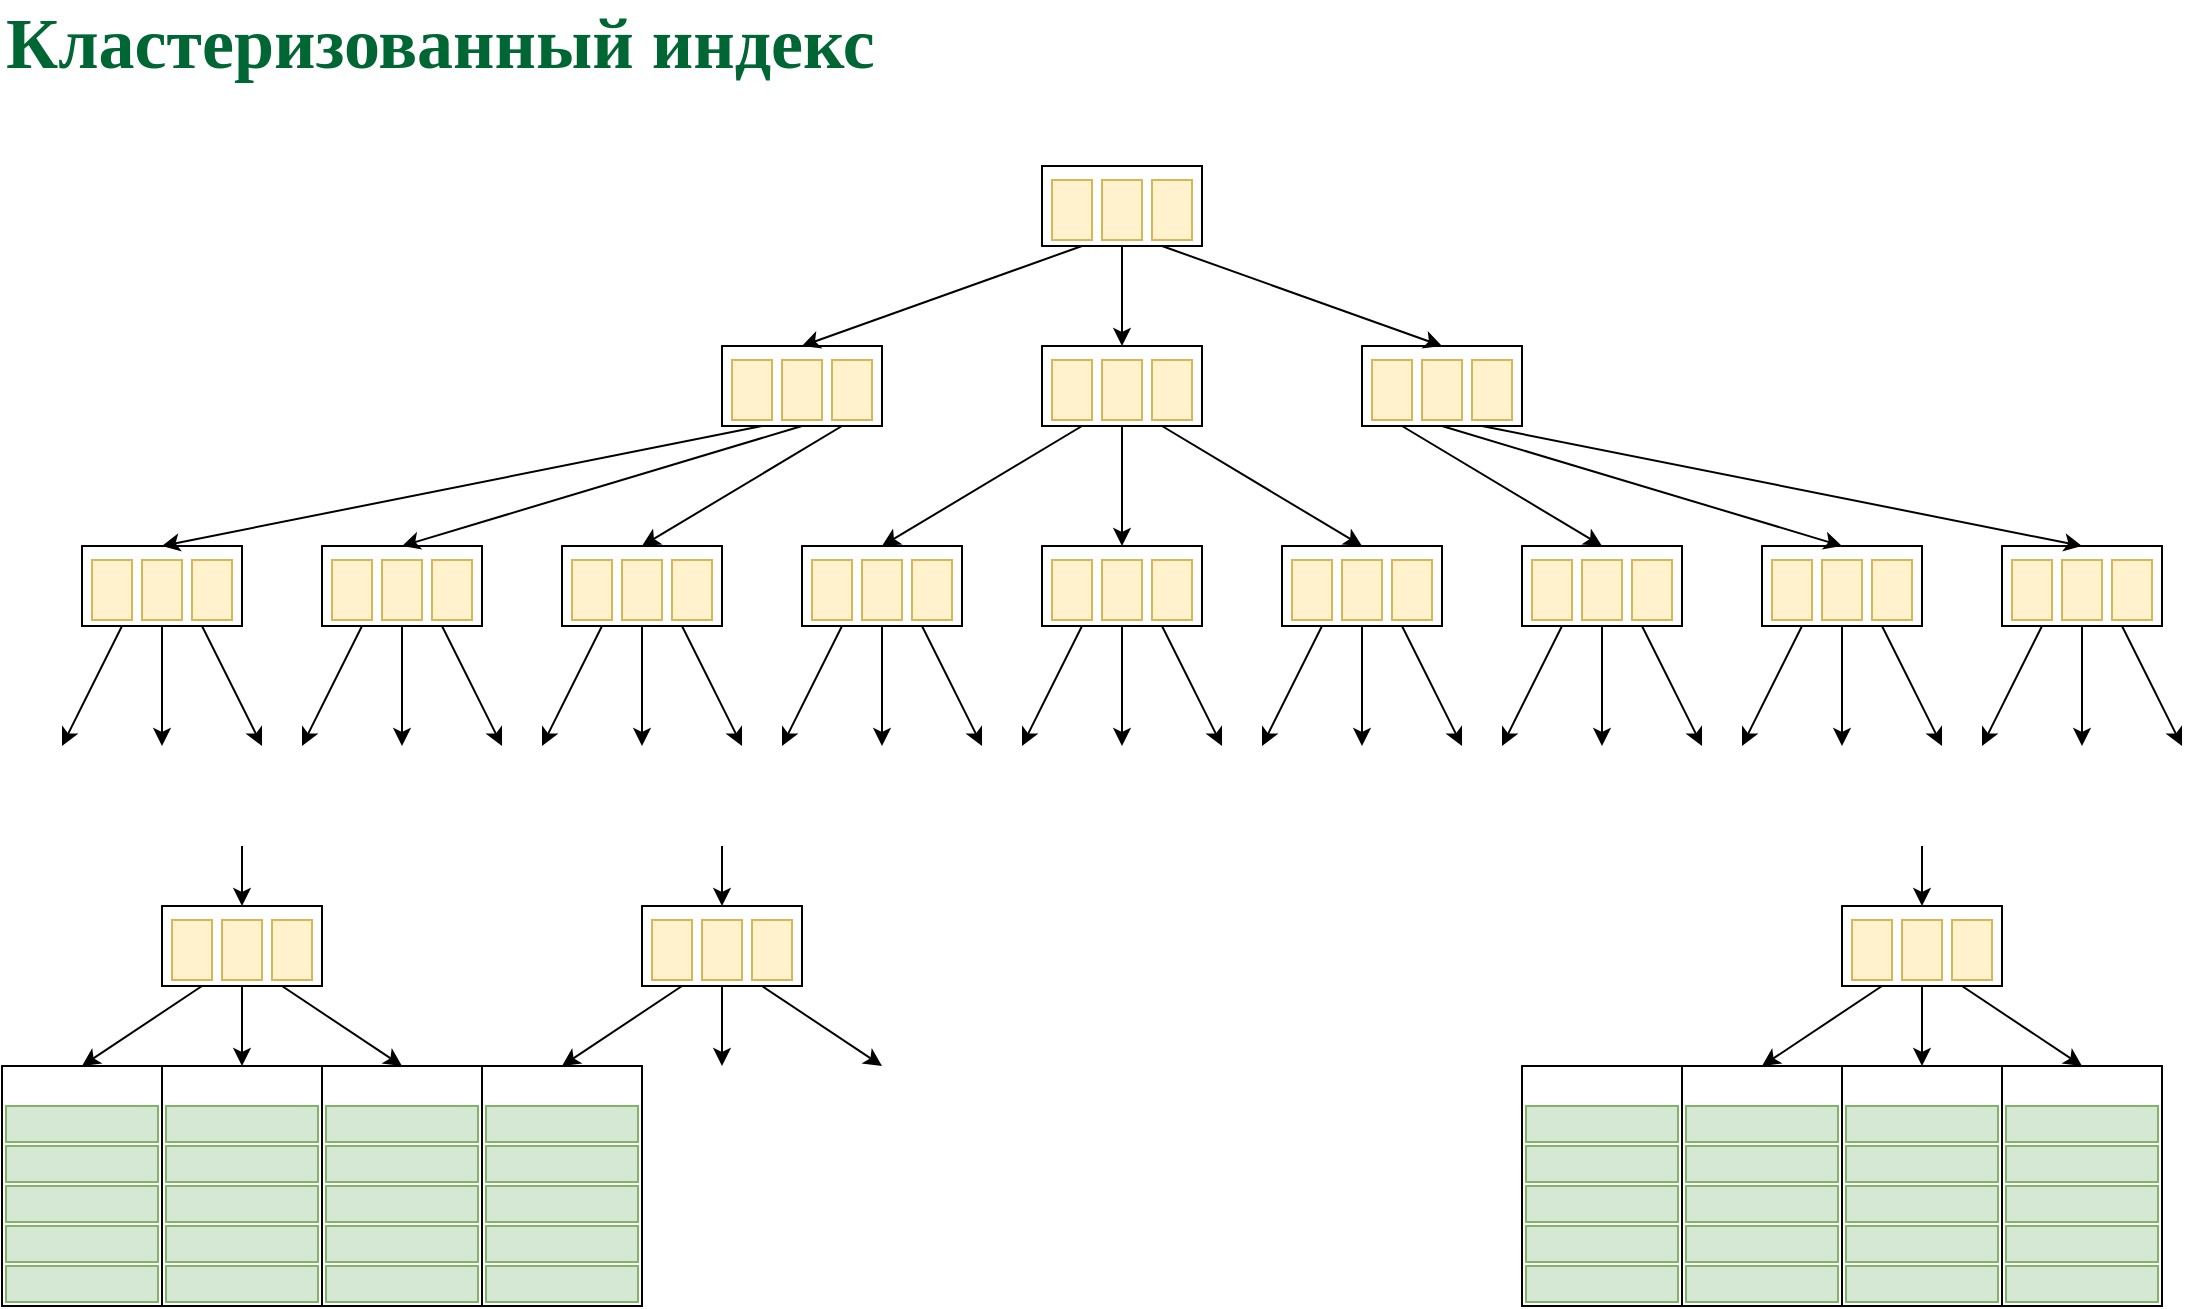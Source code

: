 <mxfile version="13.10.4" type="github" pages="3">
  <diagram id="U8l5rR7KhavCMogNafTG" name="B+clus1">
    <mxGraphModel dx="1422" dy="806" grid="1" gridSize="10" guides="1" tooltips="1" connect="1" arrows="1" fold="1" page="1" pageScale="1" pageWidth="1169" pageHeight="827" math="0" shadow="0">
      <root>
        <mxCell id="0" />
        <mxCell id="1" parent="0" />
        <mxCell id="OHAno2XGkpBirXsz8sE0-1" value="" style="rounded=0;whiteSpace=wrap;html=1;" vertex="1" parent="1">
          <mxGeometry x="560" y="110" width="80" height="40" as="geometry" />
        </mxCell>
        <mxCell id="OHAno2XGkpBirXsz8sE0-4" value="" style="rounded=0;whiteSpace=wrap;html=1;" vertex="1" parent="1">
          <mxGeometry x="400" y="200" width="80" height="40" as="geometry" />
        </mxCell>
        <mxCell id="OHAno2XGkpBirXsz8sE0-5" value="" style="rounded=0;whiteSpace=wrap;html=1;" vertex="1" parent="1">
          <mxGeometry x="560" y="200" width="80" height="40" as="geometry" />
        </mxCell>
        <mxCell id="OHAno2XGkpBirXsz8sE0-6" value="" style="rounded=0;whiteSpace=wrap;html=1;" vertex="1" parent="1">
          <mxGeometry x="720" y="200" width="80" height="40" as="geometry" />
        </mxCell>
        <mxCell id="OHAno2XGkpBirXsz8sE0-8" value="" style="rounded=0;whiteSpace=wrap;html=1;" vertex="1" parent="1">
          <mxGeometry x="80" y="300" width="80" height="40" as="geometry" />
        </mxCell>
        <mxCell id="OHAno2XGkpBirXsz8sE0-9" value="" style="rounded=0;whiteSpace=wrap;html=1;" vertex="1" parent="1">
          <mxGeometry x="200" y="300" width="80" height="40" as="geometry" />
        </mxCell>
        <mxCell id="OHAno2XGkpBirXsz8sE0-10" value="" style="rounded=0;whiteSpace=wrap;html=1;" vertex="1" parent="1">
          <mxGeometry x="320" y="300" width="80" height="40" as="geometry" />
        </mxCell>
        <mxCell id="OHAno2XGkpBirXsz8sE0-11" value="" style="rounded=0;whiteSpace=wrap;html=1;" vertex="1" parent="1">
          <mxGeometry x="440" y="300" width="80" height="40" as="geometry" />
        </mxCell>
        <mxCell id="OHAno2XGkpBirXsz8sE0-12" value="" style="rounded=0;whiteSpace=wrap;html=1;" vertex="1" parent="1">
          <mxGeometry x="560" y="300" width="80" height="40" as="geometry" />
        </mxCell>
        <mxCell id="OHAno2XGkpBirXsz8sE0-13" value="" style="rounded=0;whiteSpace=wrap;html=1;" vertex="1" parent="1">
          <mxGeometry x="680" y="300" width="80" height="40" as="geometry" />
        </mxCell>
        <mxCell id="OHAno2XGkpBirXsz8sE0-14" value="" style="rounded=0;whiteSpace=wrap;html=1;" vertex="1" parent="1">
          <mxGeometry x="1040" y="300" width="80" height="40" as="geometry" />
        </mxCell>
        <mxCell id="OHAno2XGkpBirXsz8sE0-15" value="" style="endArrow=classic;html=1;exitX=0.25;exitY=1;exitDx=0;exitDy=0;entryX=0.5;entryY=0;entryDx=0;entryDy=0;" edge="1" parent="1" source="OHAno2XGkpBirXsz8sE0-1" target="OHAno2XGkpBirXsz8sE0-4">
          <mxGeometry width="50" height="50" relative="1" as="geometry">
            <mxPoint x="530" y="400" as="sourcePoint" />
            <mxPoint x="580" y="350" as="targetPoint" />
          </mxGeometry>
        </mxCell>
        <mxCell id="OHAno2XGkpBirXsz8sE0-16" value="" style="endArrow=classic;html=1;exitX=0.5;exitY=1;exitDx=0;exitDy=0;" edge="1" parent="1" source="OHAno2XGkpBirXsz8sE0-1" target="OHAno2XGkpBirXsz8sE0-5">
          <mxGeometry width="50" height="50" relative="1" as="geometry">
            <mxPoint x="530" y="400" as="sourcePoint" />
            <mxPoint x="580" y="350" as="targetPoint" />
          </mxGeometry>
        </mxCell>
        <mxCell id="OHAno2XGkpBirXsz8sE0-17" value="" style="endArrow=classic;html=1;exitX=0.75;exitY=1;exitDx=0;exitDy=0;entryX=0.5;entryY=0;entryDx=0;entryDy=0;" edge="1" parent="1" source="OHAno2XGkpBirXsz8sE0-1" target="OHAno2XGkpBirXsz8sE0-6">
          <mxGeometry width="50" height="50" relative="1" as="geometry">
            <mxPoint x="530" y="400" as="sourcePoint" />
            <mxPoint x="580" y="350" as="targetPoint" />
          </mxGeometry>
        </mxCell>
        <mxCell id="OHAno2XGkpBirXsz8sE0-19" value="" style="endArrow=classic;html=1;exitX=0.25;exitY=1;exitDx=0;exitDy=0;entryX=0.5;entryY=0;entryDx=0;entryDy=0;" edge="1" parent="1" source="OHAno2XGkpBirXsz8sE0-4" target="OHAno2XGkpBirXsz8sE0-8">
          <mxGeometry width="50" height="50" relative="1" as="geometry">
            <mxPoint x="690" y="360" as="sourcePoint" />
            <mxPoint x="740" y="310" as="targetPoint" />
          </mxGeometry>
        </mxCell>
        <mxCell id="OHAno2XGkpBirXsz8sE0-20" value="" style="endArrow=classic;html=1;exitX=0.75;exitY=1;exitDx=0;exitDy=0;entryX=0.5;entryY=0;entryDx=0;entryDy=0;" edge="1" parent="1" source="OHAno2XGkpBirXsz8sE0-4" target="OHAno2XGkpBirXsz8sE0-10">
          <mxGeometry width="50" height="50" relative="1" as="geometry">
            <mxPoint x="690" y="360" as="sourcePoint" />
            <mxPoint x="740" y="310" as="targetPoint" />
          </mxGeometry>
        </mxCell>
        <mxCell id="OHAno2XGkpBirXsz8sE0-21" value="" style="endArrow=classic;html=1;exitX=0.5;exitY=1;exitDx=0;exitDy=0;entryX=0.5;entryY=0;entryDx=0;entryDy=0;" edge="1" parent="1" source="OHAno2XGkpBirXsz8sE0-4" target="OHAno2XGkpBirXsz8sE0-9">
          <mxGeometry width="50" height="50" relative="1" as="geometry">
            <mxPoint x="690" y="360" as="sourcePoint" />
            <mxPoint x="740" y="310" as="targetPoint" />
          </mxGeometry>
        </mxCell>
        <mxCell id="OHAno2XGkpBirXsz8sE0-22" value="" style="endArrow=classic;html=1;exitX=0.5;exitY=1;exitDx=0;exitDy=0;entryX=0.5;entryY=0;entryDx=0;entryDy=0;" edge="1" parent="1" source="OHAno2XGkpBirXsz8sE0-5" target="OHAno2XGkpBirXsz8sE0-12">
          <mxGeometry width="50" height="50" relative="1" as="geometry">
            <mxPoint x="690" y="360" as="sourcePoint" />
            <mxPoint x="740" y="310" as="targetPoint" />
          </mxGeometry>
        </mxCell>
        <mxCell id="OHAno2XGkpBirXsz8sE0-23" value="" style="endArrow=classic;html=1;exitX=0.75;exitY=1;exitDx=0;exitDy=0;entryX=0.5;entryY=0;entryDx=0;entryDy=0;" edge="1" parent="1" source="OHAno2XGkpBirXsz8sE0-5" target="OHAno2XGkpBirXsz8sE0-13">
          <mxGeometry width="50" height="50" relative="1" as="geometry">
            <mxPoint x="690" y="360" as="sourcePoint" />
            <mxPoint x="740" y="310" as="targetPoint" />
          </mxGeometry>
        </mxCell>
        <mxCell id="OHAno2XGkpBirXsz8sE0-24" value="" style="endArrow=classic;html=1;exitX=0.25;exitY=1;exitDx=0;exitDy=0;entryX=0.5;entryY=0;entryDx=0;entryDy=0;" edge="1" parent="1" source="OHAno2XGkpBirXsz8sE0-5" target="OHAno2XGkpBirXsz8sE0-11">
          <mxGeometry width="50" height="50" relative="1" as="geometry">
            <mxPoint x="690" y="360" as="sourcePoint" />
            <mxPoint x="740" y="310" as="targetPoint" />
          </mxGeometry>
        </mxCell>
        <mxCell id="OHAno2XGkpBirXsz8sE0-25" value="" style="rounded=0;whiteSpace=wrap;html=1;" vertex="1" parent="1">
          <mxGeometry x="800" y="300" width="80" height="40" as="geometry" />
        </mxCell>
        <mxCell id="OHAno2XGkpBirXsz8sE0-26" value="" style="rounded=0;whiteSpace=wrap;html=1;" vertex="1" parent="1">
          <mxGeometry x="920" y="300" width="80" height="40" as="geometry" />
        </mxCell>
        <mxCell id="OHAno2XGkpBirXsz8sE0-27" value="" style="endArrow=classic;html=1;exitX=0.25;exitY=1;exitDx=0;exitDy=0;entryX=0.5;entryY=0;entryDx=0;entryDy=0;" edge="1" parent="1" source="OHAno2XGkpBirXsz8sE0-6" target="OHAno2XGkpBirXsz8sE0-25">
          <mxGeometry width="50" height="50" relative="1" as="geometry">
            <mxPoint x="690" y="360" as="sourcePoint" />
            <mxPoint x="740" y="310" as="targetPoint" />
          </mxGeometry>
        </mxCell>
        <mxCell id="OHAno2XGkpBirXsz8sE0-28" value="" style="endArrow=classic;html=1;exitX=0.5;exitY=1;exitDx=0;exitDy=0;entryX=0.5;entryY=0;entryDx=0;entryDy=0;" edge="1" parent="1" source="OHAno2XGkpBirXsz8sE0-6" target="OHAno2XGkpBirXsz8sE0-26">
          <mxGeometry width="50" height="50" relative="1" as="geometry">
            <mxPoint x="690" y="360" as="sourcePoint" />
            <mxPoint x="740" y="310" as="targetPoint" />
          </mxGeometry>
        </mxCell>
        <mxCell id="OHAno2XGkpBirXsz8sE0-29" value="" style="endArrow=classic;html=1;exitX=0.75;exitY=1;exitDx=0;exitDy=0;entryX=0.5;entryY=0;entryDx=0;entryDy=0;" edge="1" parent="1" source="OHAno2XGkpBirXsz8sE0-6" target="OHAno2XGkpBirXsz8sE0-14">
          <mxGeometry width="50" height="50" relative="1" as="geometry">
            <mxPoint x="690" y="360" as="sourcePoint" />
            <mxPoint x="740" y="310" as="targetPoint" />
          </mxGeometry>
        </mxCell>
        <mxCell id="OHAno2XGkpBirXsz8sE0-31" value="" style="rounded=0;whiteSpace=wrap;html=1;" vertex="1" parent="1">
          <mxGeometry x="40" y="560" width="80" height="120" as="geometry" />
        </mxCell>
        <mxCell id="OHAno2XGkpBirXsz8sE0-32" value="" style="rounded=0;whiteSpace=wrap;html=1;" vertex="1" parent="1">
          <mxGeometry x="120" y="560" width="80" height="120" as="geometry" />
        </mxCell>
        <mxCell id="OHAno2XGkpBirXsz8sE0-33" value="" style="rounded=0;whiteSpace=wrap;html=1;" vertex="1" parent="1">
          <mxGeometry x="200" y="560" width="80" height="120" as="geometry" />
        </mxCell>
        <mxCell id="OHAno2XGkpBirXsz8sE0-34" value="" style="rounded=0;whiteSpace=wrap;html=1;" vertex="1" parent="1">
          <mxGeometry x="280" y="560" width="80" height="120" as="geometry" />
        </mxCell>
        <mxCell id="OHAno2XGkpBirXsz8sE0-35" value="" style="endArrow=classic;html=1;exitX=0.5;exitY=1;exitDx=0;exitDy=0;" edge="1" parent="1" source="OHAno2XGkpBirXsz8sE0-8">
          <mxGeometry width="50" height="50" relative="1" as="geometry">
            <mxPoint x="660" y="540" as="sourcePoint" />
            <mxPoint x="120" y="400" as="targetPoint" />
          </mxGeometry>
        </mxCell>
        <mxCell id="OHAno2XGkpBirXsz8sE0-36" value="" style="endArrow=classic;html=1;exitX=0.75;exitY=1;exitDx=0;exitDy=0;" edge="1" parent="1" source="OHAno2XGkpBirXsz8sE0-8">
          <mxGeometry width="50" height="50" relative="1" as="geometry">
            <mxPoint x="130" y="350" as="sourcePoint" />
            <mxPoint x="170" y="400" as="targetPoint" />
          </mxGeometry>
        </mxCell>
        <mxCell id="OHAno2XGkpBirXsz8sE0-37" value="" style="endArrow=classic;html=1;exitX=0.25;exitY=1;exitDx=0;exitDy=0;" edge="1" parent="1" source="OHAno2XGkpBirXsz8sE0-8">
          <mxGeometry width="50" height="50" relative="1" as="geometry">
            <mxPoint x="330" y="450" as="sourcePoint" />
            <mxPoint x="70" y="400" as="targetPoint" />
          </mxGeometry>
        </mxCell>
        <mxCell id="OHAno2XGkpBirXsz8sE0-38" value="" style="endArrow=classic;html=1;exitX=0.5;exitY=1;exitDx=0;exitDy=0;" edge="1" parent="1" source="OHAno2XGkpBirXsz8sE0-9">
          <mxGeometry width="50" height="50" relative="1" as="geometry">
            <mxPoint x="250" y="360" as="sourcePoint" />
            <mxPoint x="240" y="400" as="targetPoint" />
          </mxGeometry>
        </mxCell>
        <mxCell id="OHAno2XGkpBirXsz8sE0-39" value="" style="endArrow=classic;html=1;exitX=0.75;exitY=1;exitDx=0;exitDy=0;" edge="1" parent="1">
          <mxGeometry width="50" height="50" relative="1" as="geometry">
            <mxPoint x="260" y="340" as="sourcePoint" />
            <mxPoint x="290" y="400" as="targetPoint" />
          </mxGeometry>
        </mxCell>
        <mxCell id="OHAno2XGkpBirXsz8sE0-40" value="" style="endArrow=classic;html=1;exitX=0.25;exitY=1;exitDx=0;exitDy=0;" edge="1" parent="1" source="OHAno2XGkpBirXsz8sE0-9">
          <mxGeometry width="50" height="50" relative="1" as="geometry">
            <mxPoint x="230" y="353" as="sourcePoint" />
            <mxPoint x="190" y="400" as="targetPoint" />
          </mxGeometry>
        </mxCell>
        <mxCell id="OHAno2XGkpBirXsz8sE0-41" value="" style="rounded=0;whiteSpace=wrap;html=1;" vertex="1" parent="1">
          <mxGeometry x="120" y="480" width="80" height="40" as="geometry" />
        </mxCell>
        <mxCell id="OHAno2XGkpBirXsz8sE0-42" value="" style="endArrow=classic;html=1;exitX=0.5;exitY=1;exitDx=0;exitDy=0;" edge="1" source="OHAno2XGkpBirXsz8sE0-41" parent="1">
          <mxGeometry width="50" height="50" relative="1" as="geometry">
            <mxPoint x="170" y="540" as="sourcePoint" />
            <mxPoint x="160" y="560" as="targetPoint" />
          </mxGeometry>
        </mxCell>
        <mxCell id="OHAno2XGkpBirXsz8sE0-43" value="" style="endArrow=classic;html=1;exitX=0.75;exitY=1;exitDx=0;exitDy=0;entryX=0.5;entryY=0;entryDx=0;entryDy=0;" edge="1" parent="1" target="OHAno2XGkpBirXsz8sE0-33">
          <mxGeometry width="50" height="50" relative="1" as="geometry">
            <mxPoint x="180" y="520" as="sourcePoint" />
            <mxPoint x="210" y="580" as="targetPoint" />
          </mxGeometry>
        </mxCell>
        <mxCell id="OHAno2XGkpBirXsz8sE0-44" value="" style="endArrow=classic;html=1;exitX=0.25;exitY=1;exitDx=0;exitDy=0;entryX=0.5;entryY=0;entryDx=0;entryDy=0;" edge="1" source="OHAno2XGkpBirXsz8sE0-41" parent="1" target="OHAno2XGkpBirXsz8sE0-31">
          <mxGeometry width="50" height="50" relative="1" as="geometry">
            <mxPoint x="150" y="533" as="sourcePoint" />
            <mxPoint x="110" y="580" as="targetPoint" />
          </mxGeometry>
        </mxCell>
        <mxCell id="OHAno2XGkpBirXsz8sE0-45" value="" style="endArrow=classic;html=1;entryX=0.5;entryY=0;entryDx=0;entryDy=0;" edge="1" parent="1" target="OHAno2XGkpBirXsz8sE0-41">
          <mxGeometry width="50" height="50" relative="1" as="geometry">
            <mxPoint x="160" y="450" as="sourcePoint" />
            <mxPoint x="290" y="430" as="targetPoint" />
          </mxGeometry>
        </mxCell>
        <mxCell id="OHAno2XGkpBirXsz8sE0-47" value="" style="rounded=0;whiteSpace=wrap;html=1;fillColor=#d5e8d4;strokeColor=#82b366;" vertex="1" parent="1">
          <mxGeometry x="42" y="580" width="76" height="18" as="geometry" />
        </mxCell>
        <mxCell id="OHAno2XGkpBirXsz8sE0-49" value="" style="rounded=0;whiteSpace=wrap;html=1;fillColor=#d5e8d4;strokeColor=#82b366;" vertex="1" parent="1">
          <mxGeometry x="42" y="600" width="76" height="18" as="geometry" />
        </mxCell>
        <mxCell id="OHAno2XGkpBirXsz8sE0-50" value="" style="rounded=0;whiteSpace=wrap;html=1;fillColor=#d5e8d4;strokeColor=#82b366;" vertex="1" parent="1">
          <mxGeometry x="42" y="620" width="76" height="18" as="geometry" />
        </mxCell>
        <mxCell id="OHAno2XGkpBirXsz8sE0-51" value="" style="rounded=0;whiteSpace=wrap;html=1;fillColor=#d5e8d4;strokeColor=#82b366;" vertex="1" parent="1">
          <mxGeometry x="42" y="640" width="76" height="18" as="geometry" />
        </mxCell>
        <mxCell id="OHAno2XGkpBirXsz8sE0-52" value="" style="rounded=0;whiteSpace=wrap;html=1;fillColor=#d5e8d4;strokeColor=#82b366;" vertex="1" parent="1">
          <mxGeometry x="42" y="660" width="76" height="18" as="geometry" />
        </mxCell>
        <mxCell id="OHAno2XGkpBirXsz8sE0-53" value="" style="rounded=0;whiteSpace=wrap;html=1;fillColor=#d5e8d4;strokeColor=#82b366;" vertex="1" parent="1">
          <mxGeometry x="122" y="580" width="76" height="18" as="geometry" />
        </mxCell>
        <mxCell id="OHAno2XGkpBirXsz8sE0-54" value="" style="rounded=0;whiteSpace=wrap;html=1;fillColor=#d5e8d4;strokeColor=#82b366;" vertex="1" parent="1">
          <mxGeometry x="122" y="600" width="76" height="18" as="geometry" />
        </mxCell>
        <mxCell id="OHAno2XGkpBirXsz8sE0-55" value="" style="rounded=0;whiteSpace=wrap;html=1;fillColor=#d5e8d4;strokeColor=#82b366;" vertex="1" parent="1">
          <mxGeometry x="122" y="620" width="76" height="18" as="geometry" />
        </mxCell>
        <mxCell id="OHAno2XGkpBirXsz8sE0-56" value="" style="rounded=0;whiteSpace=wrap;html=1;fillColor=#d5e8d4;strokeColor=#82b366;" vertex="1" parent="1">
          <mxGeometry x="122" y="640" width="76" height="18" as="geometry" />
        </mxCell>
        <mxCell id="OHAno2XGkpBirXsz8sE0-57" value="" style="rounded=0;whiteSpace=wrap;html=1;fillColor=#d5e8d4;strokeColor=#82b366;" vertex="1" parent="1">
          <mxGeometry x="122" y="660" width="76" height="18" as="geometry" />
        </mxCell>
        <mxCell id="OHAno2XGkpBirXsz8sE0-58" value="" style="rounded=0;whiteSpace=wrap;html=1;fillColor=#d5e8d4;strokeColor=#82b366;" vertex="1" parent="1">
          <mxGeometry x="202" y="580" width="76" height="18" as="geometry" />
        </mxCell>
        <mxCell id="OHAno2XGkpBirXsz8sE0-59" value="" style="rounded=0;whiteSpace=wrap;html=1;fillColor=#d5e8d4;strokeColor=#82b366;" vertex="1" parent="1">
          <mxGeometry x="202" y="600" width="76" height="18" as="geometry" />
        </mxCell>
        <mxCell id="OHAno2XGkpBirXsz8sE0-60" value="" style="rounded=0;whiteSpace=wrap;html=1;fillColor=#d5e8d4;strokeColor=#82b366;" vertex="1" parent="1">
          <mxGeometry x="202" y="620" width="76" height="18" as="geometry" />
        </mxCell>
        <mxCell id="OHAno2XGkpBirXsz8sE0-61" value="" style="rounded=0;whiteSpace=wrap;html=1;fillColor=#d5e8d4;strokeColor=#82b366;" vertex="1" parent="1">
          <mxGeometry x="202" y="640" width="76" height="18" as="geometry" />
        </mxCell>
        <mxCell id="OHAno2XGkpBirXsz8sE0-62" value="" style="rounded=0;whiteSpace=wrap;html=1;fillColor=#d5e8d4;strokeColor=#82b366;" vertex="1" parent="1">
          <mxGeometry x="202" y="660" width="76" height="18" as="geometry" />
        </mxCell>
        <mxCell id="OHAno2XGkpBirXsz8sE0-63" value="" style="rounded=0;whiteSpace=wrap;html=1;fillColor=#d5e8d4;strokeColor=#82b366;" vertex="1" parent="1">
          <mxGeometry x="282" y="580" width="76" height="18" as="geometry" />
        </mxCell>
        <mxCell id="OHAno2XGkpBirXsz8sE0-64" value="" style="rounded=0;whiteSpace=wrap;html=1;fillColor=#d5e8d4;strokeColor=#82b366;" vertex="1" parent="1">
          <mxGeometry x="282" y="600" width="76" height="18" as="geometry" />
        </mxCell>
        <mxCell id="OHAno2XGkpBirXsz8sE0-65" value="" style="rounded=0;whiteSpace=wrap;html=1;fillColor=#d5e8d4;strokeColor=#82b366;" vertex="1" parent="1">
          <mxGeometry x="282" y="620" width="76" height="18" as="geometry" />
        </mxCell>
        <mxCell id="OHAno2XGkpBirXsz8sE0-66" value="" style="rounded=0;whiteSpace=wrap;html=1;fillColor=#d5e8d4;strokeColor=#82b366;" vertex="1" parent="1">
          <mxGeometry x="282" y="640" width="76" height="18" as="geometry" />
        </mxCell>
        <mxCell id="OHAno2XGkpBirXsz8sE0-67" value="" style="rounded=0;whiteSpace=wrap;html=1;fillColor=#d5e8d4;strokeColor=#82b366;" vertex="1" parent="1">
          <mxGeometry x="282" y="660" width="76" height="18" as="geometry" />
        </mxCell>
        <mxCell id="OHAno2XGkpBirXsz8sE0-68" value="" style="rounded=0;whiteSpace=wrap;html=1;fillColor=#fff2cc;strokeColor=#d6b656;" vertex="1" parent="1">
          <mxGeometry x="565" y="117" width="20" height="30" as="geometry" />
        </mxCell>
        <mxCell id="OHAno2XGkpBirXsz8sE0-69" value="" style="rounded=0;whiteSpace=wrap;html=1;fillColor=#fff2cc;strokeColor=#d6b656;" vertex="1" parent="1">
          <mxGeometry x="590" y="117" width="20" height="30" as="geometry" />
        </mxCell>
        <mxCell id="OHAno2XGkpBirXsz8sE0-70" value="" style="rounded=0;whiteSpace=wrap;html=1;fillColor=#fff2cc;strokeColor=#d6b656;" vertex="1" parent="1">
          <mxGeometry x="615" y="117" width="20" height="30" as="geometry" />
        </mxCell>
        <mxCell id="OHAno2XGkpBirXsz8sE0-71" value="" style="rounded=0;whiteSpace=wrap;html=1;fillColor=#fff2cc;strokeColor=#d6b656;" vertex="1" parent="1">
          <mxGeometry x="430" y="207" width="20" height="30" as="geometry" />
        </mxCell>
        <mxCell id="OHAno2XGkpBirXsz8sE0-72" value="" style="rounded=0;whiteSpace=wrap;html=1;fillColor=#fff2cc;strokeColor=#d6b656;" vertex="1" parent="1">
          <mxGeometry x="405" y="207" width="20" height="30" as="geometry" />
        </mxCell>
        <mxCell id="OHAno2XGkpBirXsz8sE0-73" value="" style="rounded=0;whiteSpace=wrap;html=1;fillColor=#fff2cc;strokeColor=#d6b656;" vertex="1" parent="1">
          <mxGeometry x="455" y="207" width="20" height="30" as="geometry" />
        </mxCell>
        <mxCell id="OHAno2XGkpBirXsz8sE0-74" value="" style="rounded=0;whiteSpace=wrap;html=1;fillColor=#fff2cc;strokeColor=#d6b656;" vertex="1" parent="1">
          <mxGeometry x="590" y="207" width="20" height="30" as="geometry" />
        </mxCell>
        <mxCell id="OHAno2XGkpBirXsz8sE0-75" value="" style="rounded=0;whiteSpace=wrap;html=1;fillColor=#fff2cc;strokeColor=#d6b656;" vertex="1" parent="1">
          <mxGeometry x="565" y="207" width="20" height="30" as="geometry" />
        </mxCell>
        <mxCell id="OHAno2XGkpBirXsz8sE0-76" value="" style="rounded=0;whiteSpace=wrap;html=1;fillColor=#fff2cc;strokeColor=#d6b656;" vertex="1" parent="1">
          <mxGeometry x="615" y="207" width="20" height="30" as="geometry" />
        </mxCell>
        <mxCell id="OHAno2XGkpBirXsz8sE0-77" value="" style="rounded=0;whiteSpace=wrap;html=1;fillColor=#fff2cc;strokeColor=#d6b656;" vertex="1" parent="1">
          <mxGeometry x="750" y="207" width="20" height="30" as="geometry" />
        </mxCell>
        <mxCell id="OHAno2XGkpBirXsz8sE0-78" value="" style="rounded=0;whiteSpace=wrap;html=1;fillColor=#fff2cc;strokeColor=#d6b656;" vertex="1" parent="1">
          <mxGeometry x="725" y="207" width="20" height="30" as="geometry" />
        </mxCell>
        <mxCell id="OHAno2XGkpBirXsz8sE0-79" value="" style="rounded=0;whiteSpace=wrap;html=1;fillColor=#fff2cc;strokeColor=#d6b656;" vertex="1" parent="1">
          <mxGeometry x="775" y="207" width="20" height="30" as="geometry" />
        </mxCell>
        <mxCell id="OHAno2XGkpBirXsz8sE0-80" value="" style="rounded=0;whiteSpace=wrap;html=1;fillColor=#fff2cc;strokeColor=#d6b656;" vertex="1" parent="1">
          <mxGeometry x="710" y="307" width="20" height="30" as="geometry" />
        </mxCell>
        <mxCell id="OHAno2XGkpBirXsz8sE0-81" value="" style="rounded=0;whiteSpace=wrap;html=1;fillColor=#fff2cc;strokeColor=#d6b656;" vertex="1" parent="1">
          <mxGeometry x="685" y="307" width="20" height="30" as="geometry" />
        </mxCell>
        <mxCell id="OHAno2XGkpBirXsz8sE0-82" value="" style="rounded=0;whiteSpace=wrap;html=1;fillColor=#fff2cc;strokeColor=#d6b656;" vertex="1" parent="1">
          <mxGeometry x="735" y="307" width="20" height="30" as="geometry" />
        </mxCell>
        <mxCell id="OHAno2XGkpBirXsz8sE0-83" value="" style="rounded=0;whiteSpace=wrap;html=1;fillColor=#fff2cc;strokeColor=#d6b656;" vertex="1" parent="1">
          <mxGeometry x="565" y="307" width="20" height="30" as="geometry" />
        </mxCell>
        <mxCell id="OHAno2XGkpBirXsz8sE0-84" value="" style="rounded=0;whiteSpace=wrap;html=1;fillColor=#fff2cc;strokeColor=#d6b656;" vertex="1" parent="1">
          <mxGeometry x="590" y="307" width="20" height="30" as="geometry" />
        </mxCell>
        <mxCell id="OHAno2XGkpBirXsz8sE0-85" value="" style="rounded=0;whiteSpace=wrap;html=1;fillColor=#fff2cc;strokeColor=#d6b656;" vertex="1" parent="1">
          <mxGeometry x="615" y="307" width="20" height="30" as="geometry" />
        </mxCell>
        <mxCell id="OHAno2XGkpBirXsz8sE0-86" value="" style="rounded=0;whiteSpace=wrap;html=1;fillColor=#fff2cc;strokeColor=#d6b656;" vertex="1" parent="1">
          <mxGeometry x="445" y="307" width="20" height="30" as="geometry" />
        </mxCell>
        <mxCell id="OHAno2XGkpBirXsz8sE0-87" value="" style="rounded=0;whiteSpace=wrap;html=1;fillColor=#fff2cc;strokeColor=#d6b656;" vertex="1" parent="1">
          <mxGeometry x="470" y="307" width="20" height="30" as="geometry" />
        </mxCell>
        <mxCell id="OHAno2XGkpBirXsz8sE0-88" value="" style="rounded=0;whiteSpace=wrap;html=1;fillColor=#fff2cc;strokeColor=#d6b656;" vertex="1" parent="1">
          <mxGeometry x="495" y="307" width="20" height="30" as="geometry" />
        </mxCell>
        <mxCell id="OHAno2XGkpBirXsz8sE0-89" value="" style="rounded=0;whiteSpace=wrap;html=1;fillColor=#fff2cc;strokeColor=#d6b656;" vertex="1" parent="1">
          <mxGeometry x="325" y="307" width="20" height="30" as="geometry" />
        </mxCell>
        <mxCell id="OHAno2XGkpBirXsz8sE0-90" value="" style="rounded=0;whiteSpace=wrap;html=1;fillColor=#fff2cc;strokeColor=#d6b656;" vertex="1" parent="1">
          <mxGeometry x="350" y="307" width="20" height="30" as="geometry" />
        </mxCell>
        <mxCell id="OHAno2XGkpBirXsz8sE0-91" value="" style="rounded=0;whiteSpace=wrap;html=1;fillColor=#fff2cc;strokeColor=#d6b656;" vertex="1" parent="1">
          <mxGeometry x="375" y="307" width="20" height="30" as="geometry" />
        </mxCell>
        <mxCell id="OHAno2XGkpBirXsz8sE0-92" value="" style="rounded=0;whiteSpace=wrap;html=1;fillColor=#fff2cc;strokeColor=#d6b656;" vertex="1" parent="1">
          <mxGeometry x="205" y="307" width="20" height="30" as="geometry" />
        </mxCell>
        <mxCell id="OHAno2XGkpBirXsz8sE0-93" value="" style="rounded=0;whiteSpace=wrap;html=1;fillColor=#fff2cc;strokeColor=#d6b656;" vertex="1" parent="1">
          <mxGeometry x="230" y="307" width="20" height="30" as="geometry" />
        </mxCell>
        <mxCell id="OHAno2XGkpBirXsz8sE0-94" value="" style="rounded=0;whiteSpace=wrap;html=1;fillColor=#fff2cc;strokeColor=#d6b656;" vertex="1" parent="1">
          <mxGeometry x="255" y="307" width="20" height="30" as="geometry" />
        </mxCell>
        <mxCell id="OHAno2XGkpBirXsz8sE0-95" value="" style="rounded=0;whiteSpace=wrap;html=1;fillColor=#fff2cc;strokeColor=#d6b656;" vertex="1" parent="1">
          <mxGeometry x="85" y="307" width="20" height="30" as="geometry" />
        </mxCell>
        <mxCell id="OHAno2XGkpBirXsz8sE0-96" value="" style="rounded=0;whiteSpace=wrap;html=1;fillColor=#fff2cc;strokeColor=#d6b656;" vertex="1" parent="1">
          <mxGeometry x="110" y="307" width="20" height="30" as="geometry" />
        </mxCell>
        <mxCell id="OHAno2XGkpBirXsz8sE0-97" value="" style="rounded=0;whiteSpace=wrap;html=1;fillColor=#fff2cc;strokeColor=#d6b656;" vertex="1" parent="1">
          <mxGeometry x="135" y="307" width="20" height="30" as="geometry" />
        </mxCell>
        <mxCell id="OHAno2XGkpBirXsz8sE0-98" value="" style="rounded=0;whiteSpace=wrap;html=1;fillColor=#fff2cc;strokeColor=#d6b656;" vertex="1" parent="1">
          <mxGeometry x="805" y="307" width="20" height="30" as="geometry" />
        </mxCell>
        <mxCell id="OHAno2XGkpBirXsz8sE0-99" value="" style="rounded=0;whiteSpace=wrap;html=1;fillColor=#fff2cc;strokeColor=#d6b656;" vertex="1" parent="1">
          <mxGeometry x="830" y="307" width="20" height="30" as="geometry" />
        </mxCell>
        <mxCell id="OHAno2XGkpBirXsz8sE0-100" value="" style="rounded=0;whiteSpace=wrap;html=1;fillColor=#fff2cc;strokeColor=#d6b656;" vertex="1" parent="1">
          <mxGeometry x="855" y="307" width="20" height="30" as="geometry" />
        </mxCell>
        <mxCell id="OHAno2XGkpBirXsz8sE0-101" value="" style="rounded=0;whiteSpace=wrap;html=1;fillColor=#fff2cc;strokeColor=#d6b656;" vertex="1" parent="1">
          <mxGeometry x="925" y="307" width="20" height="30" as="geometry" />
        </mxCell>
        <mxCell id="OHAno2XGkpBirXsz8sE0-102" value="" style="rounded=0;whiteSpace=wrap;html=1;fillColor=#fff2cc;strokeColor=#d6b656;" vertex="1" parent="1">
          <mxGeometry x="950" y="307" width="20" height="30" as="geometry" />
        </mxCell>
        <mxCell id="OHAno2XGkpBirXsz8sE0-103" value="" style="rounded=0;whiteSpace=wrap;html=1;fillColor=#fff2cc;strokeColor=#d6b656;" vertex="1" parent="1">
          <mxGeometry x="975" y="307" width="20" height="30" as="geometry" />
        </mxCell>
        <mxCell id="OHAno2XGkpBirXsz8sE0-104" value="" style="rounded=0;whiteSpace=wrap;html=1;fillColor=#fff2cc;strokeColor=#d6b656;" vertex="1" parent="1">
          <mxGeometry x="1045" y="307" width="20" height="30" as="geometry" />
        </mxCell>
        <mxCell id="OHAno2XGkpBirXsz8sE0-105" value="" style="rounded=0;whiteSpace=wrap;html=1;fillColor=#fff2cc;strokeColor=#d6b656;" vertex="1" parent="1">
          <mxGeometry x="1070" y="307" width="20" height="30" as="geometry" />
        </mxCell>
        <mxCell id="OHAno2XGkpBirXsz8sE0-106" value="" style="rounded=0;whiteSpace=wrap;html=1;fillColor=#fff2cc;strokeColor=#d6b656;" vertex="1" parent="1">
          <mxGeometry x="1095" y="307" width="20" height="30" as="geometry" />
        </mxCell>
        <mxCell id="OHAno2XGkpBirXsz8sE0-107" value="" style="rounded=0;whiteSpace=wrap;html=1;fillColor=#fff2cc;strokeColor=#d6b656;" vertex="1" parent="1">
          <mxGeometry x="125" y="487" width="20" height="30" as="geometry" />
        </mxCell>
        <mxCell id="OHAno2XGkpBirXsz8sE0-108" value="" style="rounded=0;whiteSpace=wrap;html=1;fillColor=#fff2cc;strokeColor=#d6b656;" vertex="1" parent="1">
          <mxGeometry x="150" y="487" width="20" height="30" as="geometry" />
        </mxCell>
        <mxCell id="OHAno2XGkpBirXsz8sE0-109" value="" style="rounded=0;whiteSpace=wrap;html=1;fillColor=#fff2cc;strokeColor=#d6b656;" vertex="1" parent="1">
          <mxGeometry x="175" y="487" width="20" height="30" as="geometry" />
        </mxCell>
        <mxCell id="OHAno2XGkpBirXsz8sE0-110" value="" style="rounded=0;whiteSpace=wrap;html=1;" vertex="1" parent="1">
          <mxGeometry x="880" y="560" width="80" height="120" as="geometry" />
        </mxCell>
        <mxCell id="OHAno2XGkpBirXsz8sE0-111" value="" style="rounded=0;whiteSpace=wrap;html=1;" vertex="1" parent="1">
          <mxGeometry x="960" y="560" width="80" height="120" as="geometry" />
        </mxCell>
        <mxCell id="OHAno2XGkpBirXsz8sE0-112" value="" style="rounded=0;whiteSpace=wrap;html=1;" vertex="1" parent="1">
          <mxGeometry x="1040" y="560" width="80" height="120" as="geometry" />
        </mxCell>
        <mxCell id="OHAno2XGkpBirXsz8sE0-113" value="" style="rounded=0;whiteSpace=wrap;html=1;" vertex="1" parent="1">
          <mxGeometry x="800" y="560" width="80" height="120" as="geometry" />
        </mxCell>
        <mxCell id="OHAno2XGkpBirXsz8sE0-114" value="" style="rounded=0;whiteSpace=wrap;html=1;" vertex="1" parent="1">
          <mxGeometry x="960" y="480" width="80" height="40" as="geometry" />
        </mxCell>
        <mxCell id="OHAno2XGkpBirXsz8sE0-115" value="" style="endArrow=classic;html=1;exitX=0.5;exitY=1;exitDx=0;exitDy=0;" edge="1" source="OHAno2XGkpBirXsz8sE0-114" parent="1">
          <mxGeometry width="50" height="50" relative="1" as="geometry">
            <mxPoint x="1010" y="540" as="sourcePoint" />
            <mxPoint x="1000" y="560" as="targetPoint" />
          </mxGeometry>
        </mxCell>
        <mxCell id="OHAno2XGkpBirXsz8sE0-116" value="" style="endArrow=classic;html=1;exitX=0.75;exitY=1;exitDx=0;exitDy=0;entryX=0.5;entryY=0;entryDx=0;entryDy=0;" edge="1" target="OHAno2XGkpBirXsz8sE0-112" parent="1">
          <mxGeometry width="50" height="50" relative="1" as="geometry">
            <mxPoint x="1020" y="520" as="sourcePoint" />
            <mxPoint x="1050" y="580" as="targetPoint" />
          </mxGeometry>
        </mxCell>
        <mxCell id="OHAno2XGkpBirXsz8sE0-117" value="" style="endArrow=classic;html=1;exitX=0.25;exitY=1;exitDx=0;exitDy=0;entryX=0.5;entryY=0;entryDx=0;entryDy=0;" edge="1" source="OHAno2XGkpBirXsz8sE0-114" target="OHAno2XGkpBirXsz8sE0-110" parent="1">
          <mxGeometry width="50" height="50" relative="1" as="geometry">
            <mxPoint x="990" y="533" as="sourcePoint" />
            <mxPoint x="950" y="580" as="targetPoint" />
          </mxGeometry>
        </mxCell>
        <mxCell id="OHAno2XGkpBirXsz8sE0-118" value="" style="endArrow=classic;html=1;entryX=0.5;entryY=0;entryDx=0;entryDy=0;" edge="1" target="OHAno2XGkpBirXsz8sE0-114" parent="1">
          <mxGeometry width="50" height="50" relative="1" as="geometry">
            <mxPoint x="1000" y="450" as="sourcePoint" />
            <mxPoint x="1130" y="430" as="targetPoint" />
          </mxGeometry>
        </mxCell>
        <mxCell id="OHAno2XGkpBirXsz8sE0-119" value="" style="rounded=0;whiteSpace=wrap;html=1;fillColor=#d5e8d4;strokeColor=#82b366;" vertex="1" parent="1">
          <mxGeometry x="882" y="580" width="76" height="18" as="geometry" />
        </mxCell>
        <mxCell id="OHAno2XGkpBirXsz8sE0-120" value="" style="rounded=0;whiteSpace=wrap;html=1;fillColor=#d5e8d4;strokeColor=#82b366;" vertex="1" parent="1">
          <mxGeometry x="882" y="600" width="76" height="18" as="geometry" />
        </mxCell>
        <mxCell id="OHAno2XGkpBirXsz8sE0-121" value="" style="rounded=0;whiteSpace=wrap;html=1;fillColor=#d5e8d4;strokeColor=#82b366;" vertex="1" parent="1">
          <mxGeometry x="882" y="620" width="76" height="18" as="geometry" />
        </mxCell>
        <mxCell id="OHAno2XGkpBirXsz8sE0-122" value="" style="rounded=0;whiteSpace=wrap;html=1;fillColor=#d5e8d4;strokeColor=#82b366;" vertex="1" parent="1">
          <mxGeometry x="882" y="640" width="76" height="18" as="geometry" />
        </mxCell>
        <mxCell id="OHAno2XGkpBirXsz8sE0-123" value="" style="rounded=0;whiteSpace=wrap;html=1;fillColor=#d5e8d4;strokeColor=#82b366;" vertex="1" parent="1">
          <mxGeometry x="882" y="660" width="76" height="18" as="geometry" />
        </mxCell>
        <mxCell id="OHAno2XGkpBirXsz8sE0-124" value="" style="rounded=0;whiteSpace=wrap;html=1;fillColor=#d5e8d4;strokeColor=#82b366;" vertex="1" parent="1">
          <mxGeometry x="962" y="580" width="76" height="18" as="geometry" />
        </mxCell>
        <mxCell id="OHAno2XGkpBirXsz8sE0-125" value="" style="rounded=0;whiteSpace=wrap;html=1;fillColor=#d5e8d4;strokeColor=#82b366;" vertex="1" parent="1">
          <mxGeometry x="962" y="600" width="76" height="18" as="geometry" />
        </mxCell>
        <mxCell id="OHAno2XGkpBirXsz8sE0-126" value="" style="rounded=0;whiteSpace=wrap;html=1;fillColor=#d5e8d4;strokeColor=#82b366;" vertex="1" parent="1">
          <mxGeometry x="962" y="620" width="76" height="18" as="geometry" />
        </mxCell>
        <mxCell id="OHAno2XGkpBirXsz8sE0-127" value="" style="rounded=0;whiteSpace=wrap;html=1;fillColor=#d5e8d4;strokeColor=#82b366;" vertex="1" parent="1">
          <mxGeometry x="962" y="640" width="76" height="18" as="geometry" />
        </mxCell>
        <mxCell id="OHAno2XGkpBirXsz8sE0-128" value="" style="rounded=0;whiteSpace=wrap;html=1;fillColor=#d5e8d4;strokeColor=#82b366;" vertex="1" parent="1">
          <mxGeometry x="962" y="660" width="76" height="18" as="geometry" />
        </mxCell>
        <mxCell id="OHAno2XGkpBirXsz8sE0-129" value="" style="rounded=0;whiteSpace=wrap;html=1;fillColor=#d5e8d4;strokeColor=#82b366;" vertex="1" parent="1">
          <mxGeometry x="1042" y="580" width="76" height="18" as="geometry" />
        </mxCell>
        <mxCell id="OHAno2XGkpBirXsz8sE0-130" value="" style="rounded=0;whiteSpace=wrap;html=1;fillColor=#d5e8d4;strokeColor=#82b366;" vertex="1" parent="1">
          <mxGeometry x="1042" y="600" width="76" height="18" as="geometry" />
        </mxCell>
        <mxCell id="OHAno2XGkpBirXsz8sE0-131" value="" style="rounded=0;whiteSpace=wrap;html=1;fillColor=#d5e8d4;strokeColor=#82b366;" vertex="1" parent="1">
          <mxGeometry x="1042" y="620" width="76" height="18" as="geometry" />
        </mxCell>
        <mxCell id="OHAno2XGkpBirXsz8sE0-132" value="" style="rounded=0;whiteSpace=wrap;html=1;fillColor=#d5e8d4;strokeColor=#82b366;" vertex="1" parent="1">
          <mxGeometry x="1042" y="640" width="76" height="18" as="geometry" />
        </mxCell>
        <mxCell id="OHAno2XGkpBirXsz8sE0-133" value="" style="rounded=0;whiteSpace=wrap;html=1;fillColor=#d5e8d4;strokeColor=#82b366;" vertex="1" parent="1">
          <mxGeometry x="1042" y="660" width="76" height="18" as="geometry" />
        </mxCell>
        <mxCell id="OHAno2XGkpBirXsz8sE0-134" value="" style="rounded=0;whiteSpace=wrap;html=1;fillColor=#d5e8d4;strokeColor=#82b366;" vertex="1" parent="1">
          <mxGeometry x="802" y="580" width="76" height="18" as="geometry" />
        </mxCell>
        <mxCell id="OHAno2XGkpBirXsz8sE0-135" value="" style="rounded=0;whiteSpace=wrap;html=1;fillColor=#d5e8d4;strokeColor=#82b366;" vertex="1" parent="1">
          <mxGeometry x="802" y="600" width="76" height="18" as="geometry" />
        </mxCell>
        <mxCell id="OHAno2XGkpBirXsz8sE0-136" value="" style="rounded=0;whiteSpace=wrap;html=1;fillColor=#d5e8d4;strokeColor=#82b366;" vertex="1" parent="1">
          <mxGeometry x="802" y="620" width="76" height="18" as="geometry" />
        </mxCell>
        <mxCell id="OHAno2XGkpBirXsz8sE0-137" value="" style="rounded=0;whiteSpace=wrap;html=1;fillColor=#d5e8d4;strokeColor=#82b366;" vertex="1" parent="1">
          <mxGeometry x="802" y="640" width="76" height="18" as="geometry" />
        </mxCell>
        <mxCell id="OHAno2XGkpBirXsz8sE0-138" value="" style="rounded=0;whiteSpace=wrap;html=1;fillColor=#d5e8d4;strokeColor=#82b366;" vertex="1" parent="1">
          <mxGeometry x="802" y="660" width="76" height="18" as="geometry" />
        </mxCell>
        <mxCell id="OHAno2XGkpBirXsz8sE0-139" value="" style="rounded=0;whiteSpace=wrap;html=1;fillColor=#fff2cc;strokeColor=#d6b656;" vertex="1" parent="1">
          <mxGeometry x="965" y="487" width="20" height="30" as="geometry" />
        </mxCell>
        <mxCell id="OHAno2XGkpBirXsz8sE0-140" value="" style="rounded=0;whiteSpace=wrap;html=1;fillColor=#fff2cc;strokeColor=#d6b656;" vertex="1" parent="1">
          <mxGeometry x="990" y="487" width="20" height="30" as="geometry" />
        </mxCell>
        <mxCell id="OHAno2XGkpBirXsz8sE0-141" value="" style="rounded=0;whiteSpace=wrap;html=1;fillColor=#fff2cc;strokeColor=#d6b656;" vertex="1" parent="1">
          <mxGeometry x="1015" y="487" width="20" height="30" as="geometry" />
        </mxCell>
        <mxCell id="OHAno2XGkpBirXsz8sE0-142" value="" style="endArrow=classic;html=1;entryX=0.5;entryY=0;entryDx=0;entryDy=0;exitX=0.25;exitY=1;exitDx=0;exitDy=0;" edge="1" parent="1" source="OHAno2XGkpBirXsz8sE0-143" target="OHAno2XGkpBirXsz8sE0-34">
          <mxGeometry width="50" height="50" relative="1" as="geometry">
            <mxPoint x="370" y="520" as="sourcePoint" />
            <mxPoint x="450" y="540" as="targetPoint" />
          </mxGeometry>
        </mxCell>
        <mxCell id="OHAno2XGkpBirXsz8sE0-143" value="" style="rounded=0;whiteSpace=wrap;html=1;" vertex="1" parent="1">
          <mxGeometry x="360" y="480" width="80" height="40" as="geometry" />
        </mxCell>
        <mxCell id="OHAno2XGkpBirXsz8sE0-144" value="" style="endArrow=classic;html=1;entryX=0.5;entryY=0;entryDx=0;entryDy=0;" edge="1" target="OHAno2XGkpBirXsz8sE0-143" parent="1">
          <mxGeometry width="50" height="50" relative="1" as="geometry">
            <mxPoint x="400" y="450.0" as="sourcePoint" />
            <mxPoint x="530" y="430" as="targetPoint" />
          </mxGeometry>
        </mxCell>
        <mxCell id="OHAno2XGkpBirXsz8sE0-145" value="" style="rounded=0;whiteSpace=wrap;html=1;fillColor=#fff2cc;strokeColor=#d6b656;" vertex="1" parent="1">
          <mxGeometry x="365" y="487" width="20" height="30" as="geometry" />
        </mxCell>
        <mxCell id="OHAno2XGkpBirXsz8sE0-146" value="" style="rounded=0;whiteSpace=wrap;html=1;fillColor=#fff2cc;strokeColor=#d6b656;" vertex="1" parent="1">
          <mxGeometry x="390" y="487" width="20" height="30" as="geometry" />
        </mxCell>
        <mxCell id="OHAno2XGkpBirXsz8sE0-147" value="" style="rounded=0;whiteSpace=wrap;html=1;fillColor=#fff2cc;strokeColor=#d6b656;" vertex="1" parent="1">
          <mxGeometry x="415" y="487" width="20" height="30" as="geometry" />
        </mxCell>
        <mxCell id="OHAno2XGkpBirXsz8sE0-148" value="" style="endArrow=classic;html=1;exitX=0.5;exitY=1;exitDx=0;exitDy=0;" edge="1" parent="1" source="OHAno2XGkpBirXsz8sE0-143">
          <mxGeometry width="50" height="50" relative="1" as="geometry">
            <mxPoint x="400" y="530" as="sourcePoint" />
            <mxPoint x="400" y="560" as="targetPoint" />
          </mxGeometry>
        </mxCell>
        <mxCell id="OHAno2XGkpBirXsz8sE0-149" value="" style="endArrow=classic;html=1;exitX=0.75;exitY=1;exitDx=0;exitDy=0;" edge="1" parent="1" source="OHAno2XGkpBirXsz8sE0-143">
          <mxGeometry width="50" height="50" relative="1" as="geometry">
            <mxPoint x="406.32" y="530.56" as="sourcePoint" />
            <mxPoint x="480" y="560" as="targetPoint" />
          </mxGeometry>
        </mxCell>
        <mxCell id="4Fd43v9Aq6ufPsIbHtda-1" value="" style="endArrow=classic;html=1;exitX=0.5;exitY=1;exitDx=0;exitDy=0;" edge="1" parent="1">
          <mxGeometry width="50" height="50" relative="1" as="geometry">
            <mxPoint x="360" y="340.0" as="sourcePoint" />
            <mxPoint x="360" y="400.0" as="targetPoint" />
          </mxGeometry>
        </mxCell>
        <mxCell id="4Fd43v9Aq6ufPsIbHtda-2" value="" style="endArrow=classic;html=1;exitX=0.75;exitY=1;exitDx=0;exitDy=0;" edge="1" parent="1">
          <mxGeometry width="50" height="50" relative="1" as="geometry">
            <mxPoint x="380" y="340.0" as="sourcePoint" />
            <mxPoint x="410" y="400.0" as="targetPoint" />
          </mxGeometry>
        </mxCell>
        <mxCell id="4Fd43v9Aq6ufPsIbHtda-3" value="" style="endArrow=classic;html=1;exitX=0.25;exitY=1;exitDx=0;exitDy=0;" edge="1" parent="1">
          <mxGeometry width="50" height="50" relative="1" as="geometry">
            <mxPoint x="340" y="340.0" as="sourcePoint" />
            <mxPoint x="310" y="400.0" as="targetPoint" />
          </mxGeometry>
        </mxCell>
        <mxCell id="4Fd43v9Aq6ufPsIbHtda-4" value="" style="endArrow=classic;html=1;exitX=0.5;exitY=1;exitDx=0;exitDy=0;" edge="1" parent="1">
          <mxGeometry width="50" height="50" relative="1" as="geometry">
            <mxPoint x="480" y="340.0" as="sourcePoint" />
            <mxPoint x="480" y="400.0" as="targetPoint" />
          </mxGeometry>
        </mxCell>
        <mxCell id="4Fd43v9Aq6ufPsIbHtda-5" value="" style="endArrow=classic;html=1;exitX=0.75;exitY=1;exitDx=0;exitDy=0;" edge="1" parent="1">
          <mxGeometry width="50" height="50" relative="1" as="geometry">
            <mxPoint x="500" y="340.0" as="sourcePoint" />
            <mxPoint x="530" y="400.0" as="targetPoint" />
          </mxGeometry>
        </mxCell>
        <mxCell id="4Fd43v9Aq6ufPsIbHtda-6" value="" style="endArrow=classic;html=1;exitX=0.25;exitY=1;exitDx=0;exitDy=0;" edge="1" parent="1">
          <mxGeometry width="50" height="50" relative="1" as="geometry">
            <mxPoint x="460" y="340.0" as="sourcePoint" />
            <mxPoint x="430" y="400.0" as="targetPoint" />
          </mxGeometry>
        </mxCell>
        <mxCell id="4Fd43v9Aq6ufPsIbHtda-7" value="" style="endArrow=classic;html=1;exitX=0.5;exitY=1;exitDx=0;exitDy=0;" edge="1" parent="1">
          <mxGeometry width="50" height="50" relative="1" as="geometry">
            <mxPoint x="600" y="340.0" as="sourcePoint" />
            <mxPoint x="600" y="400.0" as="targetPoint" />
          </mxGeometry>
        </mxCell>
        <mxCell id="4Fd43v9Aq6ufPsIbHtda-8" value="" style="endArrow=classic;html=1;exitX=0.75;exitY=1;exitDx=0;exitDy=0;" edge="1" parent="1">
          <mxGeometry width="50" height="50" relative="1" as="geometry">
            <mxPoint x="620" y="340.0" as="sourcePoint" />
            <mxPoint x="650" y="400.0" as="targetPoint" />
          </mxGeometry>
        </mxCell>
        <mxCell id="4Fd43v9Aq6ufPsIbHtda-9" value="" style="endArrow=classic;html=1;exitX=0.25;exitY=1;exitDx=0;exitDy=0;" edge="1" parent="1">
          <mxGeometry width="50" height="50" relative="1" as="geometry">
            <mxPoint x="580" y="340.0" as="sourcePoint" />
            <mxPoint x="550" y="400.0" as="targetPoint" />
          </mxGeometry>
        </mxCell>
        <mxCell id="4Fd43v9Aq6ufPsIbHtda-10" value="" style="endArrow=classic;html=1;exitX=0.5;exitY=1;exitDx=0;exitDy=0;" edge="1" parent="1">
          <mxGeometry width="50" height="50" relative="1" as="geometry">
            <mxPoint x="720" y="340.0" as="sourcePoint" />
            <mxPoint x="720" y="400.0" as="targetPoint" />
          </mxGeometry>
        </mxCell>
        <mxCell id="4Fd43v9Aq6ufPsIbHtda-11" value="" style="endArrow=classic;html=1;exitX=0.75;exitY=1;exitDx=0;exitDy=0;" edge="1" parent="1">
          <mxGeometry width="50" height="50" relative="1" as="geometry">
            <mxPoint x="740" y="340.0" as="sourcePoint" />
            <mxPoint x="770" y="400.0" as="targetPoint" />
          </mxGeometry>
        </mxCell>
        <mxCell id="4Fd43v9Aq6ufPsIbHtda-12" value="" style="endArrow=classic;html=1;exitX=0.25;exitY=1;exitDx=0;exitDy=0;" edge="1" parent="1">
          <mxGeometry width="50" height="50" relative="1" as="geometry">
            <mxPoint x="700" y="340.0" as="sourcePoint" />
            <mxPoint x="670" y="400.0" as="targetPoint" />
          </mxGeometry>
        </mxCell>
        <mxCell id="4Fd43v9Aq6ufPsIbHtda-13" value="" style="endArrow=classic;html=1;exitX=0.5;exitY=1;exitDx=0;exitDy=0;" edge="1" parent="1">
          <mxGeometry width="50" height="50" relative="1" as="geometry">
            <mxPoint x="840" y="340.0" as="sourcePoint" />
            <mxPoint x="840" y="400.0" as="targetPoint" />
          </mxGeometry>
        </mxCell>
        <mxCell id="4Fd43v9Aq6ufPsIbHtda-14" value="" style="endArrow=classic;html=1;exitX=0.75;exitY=1;exitDx=0;exitDy=0;" edge="1" parent="1">
          <mxGeometry width="50" height="50" relative="1" as="geometry">
            <mxPoint x="860" y="340.0" as="sourcePoint" />
            <mxPoint x="890" y="400.0" as="targetPoint" />
          </mxGeometry>
        </mxCell>
        <mxCell id="4Fd43v9Aq6ufPsIbHtda-15" value="" style="endArrow=classic;html=1;exitX=0.25;exitY=1;exitDx=0;exitDy=0;" edge="1" parent="1">
          <mxGeometry width="50" height="50" relative="1" as="geometry">
            <mxPoint x="820" y="340.0" as="sourcePoint" />
            <mxPoint x="790" y="400.0" as="targetPoint" />
          </mxGeometry>
        </mxCell>
        <mxCell id="4Fd43v9Aq6ufPsIbHtda-16" value="" style="endArrow=classic;html=1;exitX=0.5;exitY=1;exitDx=0;exitDy=0;" edge="1" parent="1">
          <mxGeometry width="50" height="50" relative="1" as="geometry">
            <mxPoint x="960" y="340.0" as="sourcePoint" />
            <mxPoint x="960" y="400.0" as="targetPoint" />
          </mxGeometry>
        </mxCell>
        <mxCell id="4Fd43v9Aq6ufPsIbHtda-17" value="" style="endArrow=classic;html=1;exitX=0.75;exitY=1;exitDx=0;exitDy=0;" edge="1" parent="1">
          <mxGeometry width="50" height="50" relative="1" as="geometry">
            <mxPoint x="980" y="340.0" as="sourcePoint" />
            <mxPoint x="1010" y="400.0" as="targetPoint" />
          </mxGeometry>
        </mxCell>
        <mxCell id="4Fd43v9Aq6ufPsIbHtda-18" value="" style="endArrow=classic;html=1;exitX=0.25;exitY=1;exitDx=0;exitDy=0;" edge="1" parent="1">
          <mxGeometry width="50" height="50" relative="1" as="geometry">
            <mxPoint x="940" y="340.0" as="sourcePoint" />
            <mxPoint x="910" y="400.0" as="targetPoint" />
          </mxGeometry>
        </mxCell>
        <mxCell id="4Fd43v9Aq6ufPsIbHtda-19" value="" style="endArrow=classic;html=1;exitX=0.5;exitY=1;exitDx=0;exitDy=0;" edge="1" parent="1">
          <mxGeometry width="50" height="50" relative="1" as="geometry">
            <mxPoint x="1080" y="340.0" as="sourcePoint" />
            <mxPoint x="1080" y="400.0" as="targetPoint" />
          </mxGeometry>
        </mxCell>
        <mxCell id="4Fd43v9Aq6ufPsIbHtda-20" value="" style="endArrow=classic;html=1;exitX=0.75;exitY=1;exitDx=0;exitDy=0;" edge="1" parent="1">
          <mxGeometry width="50" height="50" relative="1" as="geometry">
            <mxPoint x="1100" y="340.0" as="sourcePoint" />
            <mxPoint x="1130" y="400.0" as="targetPoint" />
          </mxGeometry>
        </mxCell>
        <mxCell id="4Fd43v9Aq6ufPsIbHtda-21" value="" style="endArrow=classic;html=1;exitX=0.25;exitY=1;exitDx=0;exitDy=0;" edge="1" parent="1">
          <mxGeometry width="50" height="50" relative="1" as="geometry">
            <mxPoint x="1060" y="340.0" as="sourcePoint" />
            <mxPoint x="1030" y="400.0" as="targetPoint" />
          </mxGeometry>
        </mxCell>
        <mxCell id="4Fd43v9Aq6ufPsIbHtda-22" value="&lt;font color=&quot;#006633&quot; face=&quot;garamond&quot;&gt;&lt;span style=&quot;font-size: 36px&quot;&gt;&lt;b&gt;Кластеризованный индекс&lt;/b&gt;&lt;/span&gt;&lt;/font&gt;" style="text;html=1;align=left;verticalAlign=middle;whiteSpace=wrap;rounded=0;" vertex="1" parent="1">
          <mxGeometry x="40" y="39" width="920" height="20" as="geometry" />
        </mxCell>
      </root>
    </mxGraphModel>
  </diagram>
  <diagram name="B+clus2" id="lLsQ9f2k7DIelnhZmo9d">
    <mxGraphModel dx="1422" dy="806" grid="1" gridSize="10" guides="1" tooltips="1" connect="1" arrows="1" fold="1" page="1" pageScale="1" pageWidth="1169" pageHeight="827" math="0" shadow="0">
      <root>
        <mxCell id="TZr7siY5zBiALNPjE_fY-0" />
        <mxCell id="TZr7siY5zBiALNPjE_fY-1" parent="TZr7siY5zBiALNPjE_fY-0" />
        <mxCell id="QOj3SQ7tIDTkGbP85-38-1" value="" style="rounded=1;whiteSpace=wrap;html=1;dashed=1;arcSize=7;sketch=1;fillStyle=auto;glass=1;fillColor=#E5E8CC;" vertex="1" parent="TZr7siY5zBiALNPjE_fY-1">
          <mxGeometry x="20" y="76" width="1120" height="460" as="geometry" />
        </mxCell>
        <mxCell id="QOj3SQ7tIDTkGbP85-38-0" value="" style="rounded=1;whiteSpace=wrap;html=1;dashed=1;fillColor=#E3E8E4;glass=0;sketch=1;" vertex="1" parent="TZr7siY5zBiALNPjE_fY-1">
          <mxGeometry x="20" y="543" width="1120" height="240" as="geometry" />
        </mxCell>
        <mxCell id="TZr7siY5zBiALNPjE_fY-2" value="" style="rounded=0;whiteSpace=wrap;html=1;" vertex="1" parent="TZr7siY5zBiALNPjE_fY-1">
          <mxGeometry x="560" y="110" width="80" height="40" as="geometry" />
        </mxCell>
        <mxCell id="TZr7siY5zBiALNPjE_fY-3" value="" style="rounded=0;whiteSpace=wrap;html=1;" vertex="1" parent="TZr7siY5zBiALNPjE_fY-1">
          <mxGeometry x="400" y="200" width="80" height="40" as="geometry" />
        </mxCell>
        <mxCell id="TZr7siY5zBiALNPjE_fY-4" value="" style="rounded=0;whiteSpace=wrap;html=1;" vertex="1" parent="TZr7siY5zBiALNPjE_fY-1">
          <mxGeometry x="560" y="200" width="80" height="40" as="geometry" />
        </mxCell>
        <mxCell id="TZr7siY5zBiALNPjE_fY-5" value="" style="rounded=0;whiteSpace=wrap;html=1;" vertex="1" parent="TZr7siY5zBiALNPjE_fY-1">
          <mxGeometry x="720" y="200" width="80" height="40" as="geometry" />
        </mxCell>
        <mxCell id="TZr7siY5zBiALNPjE_fY-6" value="" style="rounded=0;whiteSpace=wrap;html=1;" vertex="1" parent="TZr7siY5zBiALNPjE_fY-1">
          <mxGeometry x="80" y="300" width="80" height="40" as="geometry" />
        </mxCell>
        <mxCell id="TZr7siY5zBiALNPjE_fY-7" value="" style="rounded=0;whiteSpace=wrap;html=1;" vertex="1" parent="TZr7siY5zBiALNPjE_fY-1">
          <mxGeometry x="200" y="300" width="80" height="40" as="geometry" />
        </mxCell>
        <mxCell id="TZr7siY5zBiALNPjE_fY-8" value="" style="rounded=0;whiteSpace=wrap;html=1;" vertex="1" parent="TZr7siY5zBiALNPjE_fY-1">
          <mxGeometry x="320" y="300" width="80" height="40" as="geometry" />
        </mxCell>
        <mxCell id="TZr7siY5zBiALNPjE_fY-9" value="" style="rounded=0;whiteSpace=wrap;html=1;" vertex="1" parent="TZr7siY5zBiALNPjE_fY-1">
          <mxGeometry x="440" y="300" width="80" height="40" as="geometry" />
        </mxCell>
        <mxCell id="TZr7siY5zBiALNPjE_fY-10" value="" style="rounded=0;whiteSpace=wrap;html=1;" vertex="1" parent="TZr7siY5zBiALNPjE_fY-1">
          <mxGeometry x="560" y="300" width="80" height="40" as="geometry" />
        </mxCell>
        <mxCell id="TZr7siY5zBiALNPjE_fY-11" value="" style="rounded=0;whiteSpace=wrap;html=1;" vertex="1" parent="TZr7siY5zBiALNPjE_fY-1">
          <mxGeometry x="680" y="300" width="80" height="40" as="geometry" />
        </mxCell>
        <mxCell id="TZr7siY5zBiALNPjE_fY-12" value="" style="rounded=0;whiteSpace=wrap;html=1;" vertex="1" parent="TZr7siY5zBiALNPjE_fY-1">
          <mxGeometry x="1040" y="300" width="80" height="40" as="geometry" />
        </mxCell>
        <mxCell id="TZr7siY5zBiALNPjE_fY-13" value="" style="endArrow=classic;html=1;exitX=0.25;exitY=1;exitDx=0;exitDy=0;entryX=0.5;entryY=0;entryDx=0;entryDy=0;" edge="1" parent="TZr7siY5zBiALNPjE_fY-1" source="TZr7siY5zBiALNPjE_fY-2" target="TZr7siY5zBiALNPjE_fY-3">
          <mxGeometry width="50" height="50" relative="1" as="geometry">
            <mxPoint x="530" y="400" as="sourcePoint" />
            <mxPoint x="580" y="350" as="targetPoint" />
          </mxGeometry>
        </mxCell>
        <mxCell id="TZr7siY5zBiALNPjE_fY-14" value="" style="endArrow=classic;html=1;exitX=0.5;exitY=1;exitDx=0;exitDy=0;" edge="1" parent="TZr7siY5zBiALNPjE_fY-1" source="TZr7siY5zBiALNPjE_fY-2" target="TZr7siY5zBiALNPjE_fY-4">
          <mxGeometry width="50" height="50" relative="1" as="geometry">
            <mxPoint x="530" y="400" as="sourcePoint" />
            <mxPoint x="580" y="350" as="targetPoint" />
          </mxGeometry>
        </mxCell>
        <mxCell id="TZr7siY5zBiALNPjE_fY-15" value="" style="endArrow=classic;html=1;exitX=0.75;exitY=1;exitDx=0;exitDy=0;entryX=0.5;entryY=0;entryDx=0;entryDy=0;" edge="1" parent="TZr7siY5zBiALNPjE_fY-1" source="TZr7siY5zBiALNPjE_fY-2" target="TZr7siY5zBiALNPjE_fY-5">
          <mxGeometry width="50" height="50" relative="1" as="geometry">
            <mxPoint x="530" y="400" as="sourcePoint" />
            <mxPoint x="580" y="350" as="targetPoint" />
          </mxGeometry>
        </mxCell>
        <mxCell id="TZr7siY5zBiALNPjE_fY-16" value="" style="endArrow=classic;html=1;exitX=0.25;exitY=1;exitDx=0;exitDy=0;entryX=0.5;entryY=0;entryDx=0;entryDy=0;" edge="1" parent="TZr7siY5zBiALNPjE_fY-1" source="TZr7siY5zBiALNPjE_fY-3" target="TZr7siY5zBiALNPjE_fY-6">
          <mxGeometry width="50" height="50" relative="1" as="geometry">
            <mxPoint x="690" y="360" as="sourcePoint" />
            <mxPoint x="740" y="310" as="targetPoint" />
          </mxGeometry>
        </mxCell>
        <mxCell id="TZr7siY5zBiALNPjE_fY-17" value="" style="endArrow=classic;html=1;exitX=0.75;exitY=1;exitDx=0;exitDy=0;entryX=0.5;entryY=0;entryDx=0;entryDy=0;" edge="1" parent="TZr7siY5zBiALNPjE_fY-1" source="TZr7siY5zBiALNPjE_fY-3" target="TZr7siY5zBiALNPjE_fY-8">
          <mxGeometry width="50" height="50" relative="1" as="geometry">
            <mxPoint x="690" y="360" as="sourcePoint" />
            <mxPoint x="740" y="310" as="targetPoint" />
          </mxGeometry>
        </mxCell>
        <mxCell id="TZr7siY5zBiALNPjE_fY-18" value="" style="endArrow=classic;html=1;exitX=0.5;exitY=1;exitDx=0;exitDy=0;entryX=0.5;entryY=0;entryDx=0;entryDy=0;" edge="1" parent="TZr7siY5zBiALNPjE_fY-1" source="TZr7siY5zBiALNPjE_fY-3" target="TZr7siY5zBiALNPjE_fY-7">
          <mxGeometry width="50" height="50" relative="1" as="geometry">
            <mxPoint x="690" y="360" as="sourcePoint" />
            <mxPoint x="740" y="310" as="targetPoint" />
          </mxGeometry>
        </mxCell>
        <mxCell id="TZr7siY5zBiALNPjE_fY-19" value="" style="endArrow=classic;html=1;exitX=0.5;exitY=1;exitDx=0;exitDy=0;entryX=0.5;entryY=0;entryDx=0;entryDy=0;" edge="1" parent="TZr7siY5zBiALNPjE_fY-1" source="TZr7siY5zBiALNPjE_fY-4" target="TZr7siY5zBiALNPjE_fY-10">
          <mxGeometry width="50" height="50" relative="1" as="geometry">
            <mxPoint x="690" y="360" as="sourcePoint" />
            <mxPoint x="740" y="310" as="targetPoint" />
          </mxGeometry>
        </mxCell>
        <mxCell id="TZr7siY5zBiALNPjE_fY-20" value="" style="endArrow=classic;html=1;exitX=0.75;exitY=1;exitDx=0;exitDy=0;entryX=0.5;entryY=0;entryDx=0;entryDy=0;" edge="1" parent="TZr7siY5zBiALNPjE_fY-1" source="TZr7siY5zBiALNPjE_fY-4" target="TZr7siY5zBiALNPjE_fY-11">
          <mxGeometry width="50" height="50" relative="1" as="geometry">
            <mxPoint x="690" y="360" as="sourcePoint" />
            <mxPoint x="740" y="310" as="targetPoint" />
          </mxGeometry>
        </mxCell>
        <mxCell id="TZr7siY5zBiALNPjE_fY-21" value="" style="endArrow=classic;html=1;exitX=0.25;exitY=1;exitDx=0;exitDy=0;entryX=0.5;entryY=0;entryDx=0;entryDy=0;" edge="1" parent="TZr7siY5zBiALNPjE_fY-1" source="TZr7siY5zBiALNPjE_fY-4" target="TZr7siY5zBiALNPjE_fY-9">
          <mxGeometry width="50" height="50" relative="1" as="geometry">
            <mxPoint x="690" y="360" as="sourcePoint" />
            <mxPoint x="740" y="310" as="targetPoint" />
          </mxGeometry>
        </mxCell>
        <mxCell id="TZr7siY5zBiALNPjE_fY-22" value="" style="rounded=0;whiteSpace=wrap;html=1;" vertex="1" parent="TZr7siY5zBiALNPjE_fY-1">
          <mxGeometry x="800" y="300" width="80" height="40" as="geometry" />
        </mxCell>
        <mxCell id="TZr7siY5zBiALNPjE_fY-23" value="" style="rounded=0;whiteSpace=wrap;html=1;" vertex="1" parent="TZr7siY5zBiALNPjE_fY-1">
          <mxGeometry x="920" y="300" width="80" height="40" as="geometry" />
        </mxCell>
        <mxCell id="TZr7siY5zBiALNPjE_fY-24" value="" style="endArrow=classic;html=1;exitX=0.25;exitY=1;exitDx=0;exitDy=0;entryX=0.5;entryY=0;entryDx=0;entryDy=0;" edge="1" parent="TZr7siY5zBiALNPjE_fY-1" source="TZr7siY5zBiALNPjE_fY-5" target="TZr7siY5zBiALNPjE_fY-22">
          <mxGeometry width="50" height="50" relative="1" as="geometry">
            <mxPoint x="690" y="360" as="sourcePoint" />
            <mxPoint x="740" y="310" as="targetPoint" />
          </mxGeometry>
        </mxCell>
        <mxCell id="TZr7siY5zBiALNPjE_fY-25" value="" style="endArrow=classic;html=1;exitX=0.5;exitY=1;exitDx=0;exitDy=0;entryX=0.5;entryY=0;entryDx=0;entryDy=0;" edge="1" parent="TZr7siY5zBiALNPjE_fY-1" source="TZr7siY5zBiALNPjE_fY-5" target="TZr7siY5zBiALNPjE_fY-23">
          <mxGeometry width="50" height="50" relative="1" as="geometry">
            <mxPoint x="690" y="360" as="sourcePoint" />
            <mxPoint x="740" y="310" as="targetPoint" />
          </mxGeometry>
        </mxCell>
        <mxCell id="TZr7siY5zBiALNPjE_fY-26" value="" style="endArrow=classic;html=1;exitX=0.75;exitY=1;exitDx=0;exitDy=0;entryX=0.5;entryY=0;entryDx=0;entryDy=0;" edge="1" parent="TZr7siY5zBiALNPjE_fY-1" source="TZr7siY5zBiALNPjE_fY-5" target="TZr7siY5zBiALNPjE_fY-12">
          <mxGeometry width="50" height="50" relative="1" as="geometry">
            <mxPoint x="690" y="360" as="sourcePoint" />
            <mxPoint x="740" y="310" as="targetPoint" />
          </mxGeometry>
        </mxCell>
        <mxCell id="TZr7siY5zBiALNPjE_fY-27" value="" style="rounded=0;whiteSpace=wrap;html=1;" vertex="1" parent="TZr7siY5zBiALNPjE_fY-1">
          <mxGeometry x="40" y="560" width="80" height="120" as="geometry" />
        </mxCell>
        <mxCell id="TZr7siY5zBiALNPjE_fY-28" value="" style="rounded=0;whiteSpace=wrap;html=1;" vertex="1" parent="TZr7siY5zBiALNPjE_fY-1">
          <mxGeometry x="120" y="560" width="80" height="120" as="geometry" />
        </mxCell>
        <mxCell id="TZr7siY5zBiALNPjE_fY-29" value="" style="rounded=0;whiteSpace=wrap;html=1;" vertex="1" parent="TZr7siY5zBiALNPjE_fY-1">
          <mxGeometry x="200" y="560" width="80" height="120" as="geometry" />
        </mxCell>
        <mxCell id="TZr7siY5zBiALNPjE_fY-30" value="" style="rounded=0;whiteSpace=wrap;html=1;" vertex="1" parent="TZr7siY5zBiALNPjE_fY-1">
          <mxGeometry x="280" y="560" width="80" height="120" as="geometry" />
        </mxCell>
        <mxCell id="TZr7siY5zBiALNPjE_fY-31" value="" style="endArrow=classic;html=1;exitX=0.5;exitY=1;exitDx=0;exitDy=0;" edge="1" parent="TZr7siY5zBiALNPjE_fY-1" source="TZr7siY5zBiALNPjE_fY-6">
          <mxGeometry width="50" height="50" relative="1" as="geometry">
            <mxPoint x="660" y="540" as="sourcePoint" />
            <mxPoint x="120" y="400" as="targetPoint" />
          </mxGeometry>
        </mxCell>
        <mxCell id="TZr7siY5zBiALNPjE_fY-32" value="" style="endArrow=classic;html=1;exitX=0.75;exitY=1;exitDx=0;exitDy=0;" edge="1" parent="TZr7siY5zBiALNPjE_fY-1" source="TZr7siY5zBiALNPjE_fY-6">
          <mxGeometry width="50" height="50" relative="1" as="geometry">
            <mxPoint x="130" y="350" as="sourcePoint" />
            <mxPoint x="170" y="400" as="targetPoint" />
          </mxGeometry>
        </mxCell>
        <mxCell id="TZr7siY5zBiALNPjE_fY-33" value="" style="endArrow=classic;html=1;exitX=0.25;exitY=1;exitDx=0;exitDy=0;" edge="1" parent="TZr7siY5zBiALNPjE_fY-1" source="TZr7siY5zBiALNPjE_fY-6">
          <mxGeometry width="50" height="50" relative="1" as="geometry">
            <mxPoint x="330" y="450" as="sourcePoint" />
            <mxPoint x="70" y="400" as="targetPoint" />
          </mxGeometry>
        </mxCell>
        <mxCell id="TZr7siY5zBiALNPjE_fY-34" value="" style="endArrow=classic;html=1;exitX=0.5;exitY=1;exitDx=0;exitDy=0;" edge="1" parent="TZr7siY5zBiALNPjE_fY-1" source="TZr7siY5zBiALNPjE_fY-7">
          <mxGeometry width="50" height="50" relative="1" as="geometry">
            <mxPoint x="250" y="360" as="sourcePoint" />
            <mxPoint x="240" y="400" as="targetPoint" />
          </mxGeometry>
        </mxCell>
        <mxCell id="TZr7siY5zBiALNPjE_fY-35" value="" style="endArrow=classic;html=1;exitX=0.75;exitY=1;exitDx=0;exitDy=0;" edge="1" parent="TZr7siY5zBiALNPjE_fY-1">
          <mxGeometry width="50" height="50" relative="1" as="geometry">
            <mxPoint x="260" y="340" as="sourcePoint" />
            <mxPoint x="290" y="400" as="targetPoint" />
          </mxGeometry>
        </mxCell>
        <mxCell id="TZr7siY5zBiALNPjE_fY-36" value="" style="endArrow=classic;html=1;exitX=0.25;exitY=1;exitDx=0;exitDy=0;" edge="1" parent="TZr7siY5zBiALNPjE_fY-1" source="TZr7siY5zBiALNPjE_fY-7">
          <mxGeometry width="50" height="50" relative="1" as="geometry">
            <mxPoint x="230" y="353" as="sourcePoint" />
            <mxPoint x="190" y="400" as="targetPoint" />
          </mxGeometry>
        </mxCell>
        <mxCell id="TZr7siY5zBiALNPjE_fY-37" value="" style="rounded=0;whiteSpace=wrap;html=1;" vertex="1" parent="TZr7siY5zBiALNPjE_fY-1">
          <mxGeometry x="120" y="480" width="80" height="40" as="geometry" />
        </mxCell>
        <mxCell id="TZr7siY5zBiALNPjE_fY-38" value="" style="endArrow=classic;html=1;exitX=0.5;exitY=1;exitDx=0;exitDy=0;" edge="1" parent="TZr7siY5zBiALNPjE_fY-1" source="TZr7siY5zBiALNPjE_fY-37">
          <mxGeometry width="50" height="50" relative="1" as="geometry">
            <mxPoint x="170" y="540" as="sourcePoint" />
            <mxPoint x="160" y="560" as="targetPoint" />
          </mxGeometry>
        </mxCell>
        <mxCell id="TZr7siY5zBiALNPjE_fY-39" value="" style="endArrow=classic;html=1;exitX=0.75;exitY=1;exitDx=0;exitDy=0;entryX=0.5;entryY=0;entryDx=0;entryDy=0;" edge="1" parent="TZr7siY5zBiALNPjE_fY-1" target="TZr7siY5zBiALNPjE_fY-29">
          <mxGeometry width="50" height="50" relative="1" as="geometry">
            <mxPoint x="180" y="520" as="sourcePoint" />
            <mxPoint x="210" y="580" as="targetPoint" />
          </mxGeometry>
        </mxCell>
        <mxCell id="TZr7siY5zBiALNPjE_fY-40" value="" style="endArrow=classic;html=1;exitX=0.25;exitY=1;exitDx=0;exitDy=0;entryX=0.5;entryY=0;entryDx=0;entryDy=0;" edge="1" parent="TZr7siY5zBiALNPjE_fY-1" source="TZr7siY5zBiALNPjE_fY-37" target="TZr7siY5zBiALNPjE_fY-27">
          <mxGeometry width="50" height="50" relative="1" as="geometry">
            <mxPoint x="150" y="533" as="sourcePoint" />
            <mxPoint x="110" y="580" as="targetPoint" />
          </mxGeometry>
        </mxCell>
        <mxCell id="TZr7siY5zBiALNPjE_fY-41" value="" style="endArrow=classic;html=1;entryX=0.5;entryY=0;entryDx=0;entryDy=0;" edge="1" parent="TZr7siY5zBiALNPjE_fY-1" target="TZr7siY5zBiALNPjE_fY-37">
          <mxGeometry width="50" height="50" relative="1" as="geometry">
            <mxPoint x="160" y="450" as="sourcePoint" />
            <mxPoint x="290" y="430" as="targetPoint" />
          </mxGeometry>
        </mxCell>
        <mxCell id="TZr7siY5zBiALNPjE_fY-42" value="" style="rounded=0;whiteSpace=wrap;html=1;fillColor=#d5e8d4;strokeColor=#82b366;" vertex="1" parent="TZr7siY5zBiALNPjE_fY-1">
          <mxGeometry x="42" y="580" width="76" height="18" as="geometry" />
        </mxCell>
        <mxCell id="TZr7siY5zBiALNPjE_fY-43" value="" style="rounded=0;whiteSpace=wrap;html=1;fillColor=#d5e8d4;strokeColor=#82b366;" vertex="1" parent="TZr7siY5zBiALNPjE_fY-1">
          <mxGeometry x="42" y="600" width="76" height="18" as="geometry" />
        </mxCell>
        <mxCell id="TZr7siY5zBiALNPjE_fY-44" value="" style="rounded=0;whiteSpace=wrap;html=1;fillColor=#d5e8d4;strokeColor=#82b366;" vertex="1" parent="TZr7siY5zBiALNPjE_fY-1">
          <mxGeometry x="42" y="620" width="76" height="18" as="geometry" />
        </mxCell>
        <mxCell id="TZr7siY5zBiALNPjE_fY-45" value="" style="rounded=0;whiteSpace=wrap;html=1;fillColor=#d5e8d4;strokeColor=#82b366;" vertex="1" parent="TZr7siY5zBiALNPjE_fY-1">
          <mxGeometry x="42" y="640" width="76" height="18" as="geometry" />
        </mxCell>
        <mxCell id="TZr7siY5zBiALNPjE_fY-46" value="" style="rounded=0;whiteSpace=wrap;html=1;fillColor=#d5e8d4;strokeColor=#82b366;" vertex="1" parent="TZr7siY5zBiALNPjE_fY-1">
          <mxGeometry x="42" y="660" width="76" height="18" as="geometry" />
        </mxCell>
        <mxCell id="TZr7siY5zBiALNPjE_fY-47" value="" style="rounded=0;whiteSpace=wrap;html=1;fillColor=#d5e8d4;strokeColor=#82b366;" vertex="1" parent="TZr7siY5zBiALNPjE_fY-1">
          <mxGeometry x="122" y="580" width="76" height="18" as="geometry" />
        </mxCell>
        <mxCell id="TZr7siY5zBiALNPjE_fY-48" value="" style="rounded=0;whiteSpace=wrap;html=1;fillColor=#d5e8d4;strokeColor=#82b366;" vertex="1" parent="TZr7siY5zBiALNPjE_fY-1">
          <mxGeometry x="122" y="600" width="76" height="18" as="geometry" />
        </mxCell>
        <mxCell id="TZr7siY5zBiALNPjE_fY-49" value="" style="rounded=0;whiteSpace=wrap;html=1;fillColor=#d5e8d4;strokeColor=#82b366;" vertex="1" parent="TZr7siY5zBiALNPjE_fY-1">
          <mxGeometry x="122" y="620" width="76" height="18" as="geometry" />
        </mxCell>
        <mxCell id="TZr7siY5zBiALNPjE_fY-50" value="" style="rounded=0;whiteSpace=wrap;html=1;fillColor=#d5e8d4;strokeColor=#82b366;" vertex="1" parent="TZr7siY5zBiALNPjE_fY-1">
          <mxGeometry x="122" y="640" width="76" height="18" as="geometry" />
        </mxCell>
        <mxCell id="TZr7siY5zBiALNPjE_fY-51" value="" style="rounded=0;whiteSpace=wrap;html=1;fillColor=#d5e8d4;strokeColor=#82b366;" vertex="1" parent="TZr7siY5zBiALNPjE_fY-1">
          <mxGeometry x="122" y="660" width="76" height="18" as="geometry" />
        </mxCell>
        <mxCell id="TZr7siY5zBiALNPjE_fY-52" value="" style="rounded=0;whiteSpace=wrap;html=1;fillColor=#d5e8d4;strokeColor=#82b366;" vertex="1" parent="TZr7siY5zBiALNPjE_fY-1">
          <mxGeometry x="202" y="580" width="76" height="18" as="geometry" />
        </mxCell>
        <mxCell id="TZr7siY5zBiALNPjE_fY-53" value="" style="rounded=0;whiteSpace=wrap;html=1;fillColor=#d5e8d4;strokeColor=#82b366;" vertex="1" parent="TZr7siY5zBiALNPjE_fY-1">
          <mxGeometry x="202" y="600" width="76" height="18" as="geometry" />
        </mxCell>
        <mxCell id="TZr7siY5zBiALNPjE_fY-54" value="" style="rounded=0;whiteSpace=wrap;html=1;fillColor=#d5e8d4;strokeColor=#82b366;" vertex="1" parent="TZr7siY5zBiALNPjE_fY-1">
          <mxGeometry x="202" y="620" width="76" height="18" as="geometry" />
        </mxCell>
        <mxCell id="TZr7siY5zBiALNPjE_fY-55" value="" style="rounded=0;whiteSpace=wrap;html=1;fillColor=#d5e8d4;strokeColor=#82b366;" vertex="1" parent="TZr7siY5zBiALNPjE_fY-1">
          <mxGeometry x="202" y="640" width="76" height="18" as="geometry" />
        </mxCell>
        <mxCell id="TZr7siY5zBiALNPjE_fY-56" value="" style="rounded=0;whiteSpace=wrap;html=1;fillColor=#d5e8d4;strokeColor=#82b366;" vertex="1" parent="TZr7siY5zBiALNPjE_fY-1">
          <mxGeometry x="202" y="660" width="76" height="18" as="geometry" />
        </mxCell>
        <mxCell id="TZr7siY5zBiALNPjE_fY-57" value="" style="rounded=0;whiteSpace=wrap;html=1;fillColor=#d5e8d4;strokeColor=#82b366;" vertex="1" parent="TZr7siY5zBiALNPjE_fY-1">
          <mxGeometry x="282" y="580" width="76" height="18" as="geometry" />
        </mxCell>
        <mxCell id="TZr7siY5zBiALNPjE_fY-58" value="" style="rounded=0;whiteSpace=wrap;html=1;fillColor=#d5e8d4;strokeColor=#82b366;" vertex="1" parent="TZr7siY5zBiALNPjE_fY-1">
          <mxGeometry x="282" y="600" width="76" height="18" as="geometry" />
        </mxCell>
        <mxCell id="TZr7siY5zBiALNPjE_fY-59" value="" style="rounded=0;whiteSpace=wrap;html=1;fillColor=#d5e8d4;strokeColor=#82b366;" vertex="1" parent="TZr7siY5zBiALNPjE_fY-1">
          <mxGeometry x="282" y="620" width="76" height="18" as="geometry" />
        </mxCell>
        <mxCell id="TZr7siY5zBiALNPjE_fY-60" value="" style="rounded=0;whiteSpace=wrap;html=1;fillColor=#d5e8d4;strokeColor=#82b366;" vertex="1" parent="TZr7siY5zBiALNPjE_fY-1">
          <mxGeometry x="282" y="640" width="76" height="18" as="geometry" />
        </mxCell>
        <mxCell id="TZr7siY5zBiALNPjE_fY-61" value="" style="rounded=0;whiteSpace=wrap;html=1;fillColor=#d5e8d4;strokeColor=#82b366;" vertex="1" parent="TZr7siY5zBiALNPjE_fY-1">
          <mxGeometry x="282" y="660" width="76" height="18" as="geometry" />
        </mxCell>
        <mxCell id="TZr7siY5zBiALNPjE_fY-62" value="" style="rounded=0;whiteSpace=wrap;html=1;fillColor=#fff2cc;strokeColor=#d6b656;" vertex="1" parent="TZr7siY5zBiALNPjE_fY-1">
          <mxGeometry x="565" y="117" width="20" height="30" as="geometry" />
        </mxCell>
        <mxCell id="TZr7siY5zBiALNPjE_fY-63" value="" style="rounded=0;whiteSpace=wrap;html=1;fillColor=#fff2cc;strokeColor=#d6b656;" vertex="1" parent="TZr7siY5zBiALNPjE_fY-1">
          <mxGeometry x="590" y="117" width="20" height="30" as="geometry" />
        </mxCell>
        <mxCell id="TZr7siY5zBiALNPjE_fY-64" value="" style="rounded=0;whiteSpace=wrap;html=1;fillColor=#fff2cc;strokeColor=#d6b656;" vertex="1" parent="TZr7siY5zBiALNPjE_fY-1">
          <mxGeometry x="615" y="117" width="20" height="30" as="geometry" />
        </mxCell>
        <mxCell id="TZr7siY5zBiALNPjE_fY-65" value="" style="rounded=0;whiteSpace=wrap;html=1;fillColor=#fff2cc;strokeColor=#d6b656;" vertex="1" parent="TZr7siY5zBiALNPjE_fY-1">
          <mxGeometry x="430" y="207" width="20" height="30" as="geometry" />
        </mxCell>
        <mxCell id="TZr7siY5zBiALNPjE_fY-66" value="" style="rounded=0;whiteSpace=wrap;html=1;fillColor=#fff2cc;strokeColor=#d6b656;" vertex="1" parent="TZr7siY5zBiALNPjE_fY-1">
          <mxGeometry x="405" y="207" width="20" height="30" as="geometry" />
        </mxCell>
        <mxCell id="TZr7siY5zBiALNPjE_fY-67" value="" style="rounded=0;whiteSpace=wrap;html=1;fillColor=#fff2cc;strokeColor=#d6b656;" vertex="1" parent="TZr7siY5zBiALNPjE_fY-1">
          <mxGeometry x="455" y="207" width="20" height="30" as="geometry" />
        </mxCell>
        <mxCell id="TZr7siY5zBiALNPjE_fY-68" value="" style="rounded=0;whiteSpace=wrap;html=1;fillColor=#fff2cc;strokeColor=#d6b656;" vertex="1" parent="TZr7siY5zBiALNPjE_fY-1">
          <mxGeometry x="590" y="207" width="20" height="30" as="geometry" />
        </mxCell>
        <mxCell id="TZr7siY5zBiALNPjE_fY-69" value="" style="rounded=0;whiteSpace=wrap;html=1;fillColor=#fff2cc;strokeColor=#d6b656;" vertex="1" parent="TZr7siY5zBiALNPjE_fY-1">
          <mxGeometry x="565" y="207" width="20" height="30" as="geometry" />
        </mxCell>
        <mxCell id="TZr7siY5zBiALNPjE_fY-70" value="" style="rounded=0;whiteSpace=wrap;html=1;fillColor=#fff2cc;strokeColor=#d6b656;" vertex="1" parent="TZr7siY5zBiALNPjE_fY-1">
          <mxGeometry x="615" y="207" width="20" height="30" as="geometry" />
        </mxCell>
        <mxCell id="TZr7siY5zBiALNPjE_fY-71" value="" style="rounded=0;whiteSpace=wrap;html=1;fillColor=#fff2cc;strokeColor=#d6b656;" vertex="1" parent="TZr7siY5zBiALNPjE_fY-1">
          <mxGeometry x="750" y="207" width="20" height="30" as="geometry" />
        </mxCell>
        <mxCell id="TZr7siY5zBiALNPjE_fY-72" value="" style="rounded=0;whiteSpace=wrap;html=1;fillColor=#fff2cc;strokeColor=#d6b656;" vertex="1" parent="TZr7siY5zBiALNPjE_fY-1">
          <mxGeometry x="725" y="207" width="20" height="30" as="geometry" />
        </mxCell>
        <mxCell id="TZr7siY5zBiALNPjE_fY-73" value="" style="rounded=0;whiteSpace=wrap;html=1;fillColor=#fff2cc;strokeColor=#d6b656;" vertex="1" parent="TZr7siY5zBiALNPjE_fY-1">
          <mxGeometry x="775" y="207" width="20" height="30" as="geometry" />
        </mxCell>
        <mxCell id="TZr7siY5zBiALNPjE_fY-74" value="" style="rounded=0;whiteSpace=wrap;html=1;fillColor=#fff2cc;strokeColor=#d6b656;" vertex="1" parent="TZr7siY5zBiALNPjE_fY-1">
          <mxGeometry x="710" y="307" width="20" height="30" as="geometry" />
        </mxCell>
        <mxCell id="TZr7siY5zBiALNPjE_fY-75" value="" style="rounded=0;whiteSpace=wrap;html=1;fillColor=#fff2cc;strokeColor=#d6b656;" vertex="1" parent="TZr7siY5zBiALNPjE_fY-1">
          <mxGeometry x="685" y="307" width="20" height="30" as="geometry" />
        </mxCell>
        <mxCell id="TZr7siY5zBiALNPjE_fY-76" value="" style="rounded=0;whiteSpace=wrap;html=1;fillColor=#fff2cc;strokeColor=#d6b656;" vertex="1" parent="TZr7siY5zBiALNPjE_fY-1">
          <mxGeometry x="735" y="307" width="20" height="30" as="geometry" />
        </mxCell>
        <mxCell id="TZr7siY5zBiALNPjE_fY-77" value="" style="rounded=0;whiteSpace=wrap;html=1;fillColor=#fff2cc;strokeColor=#d6b656;" vertex="1" parent="TZr7siY5zBiALNPjE_fY-1">
          <mxGeometry x="565" y="307" width="20" height="30" as="geometry" />
        </mxCell>
        <mxCell id="TZr7siY5zBiALNPjE_fY-78" value="" style="rounded=0;whiteSpace=wrap;html=1;fillColor=#fff2cc;strokeColor=#d6b656;" vertex="1" parent="TZr7siY5zBiALNPjE_fY-1">
          <mxGeometry x="590" y="307" width="20" height="30" as="geometry" />
        </mxCell>
        <mxCell id="TZr7siY5zBiALNPjE_fY-79" value="" style="rounded=0;whiteSpace=wrap;html=1;fillColor=#fff2cc;strokeColor=#d6b656;" vertex="1" parent="TZr7siY5zBiALNPjE_fY-1">
          <mxGeometry x="615" y="307" width="20" height="30" as="geometry" />
        </mxCell>
        <mxCell id="TZr7siY5zBiALNPjE_fY-80" value="" style="rounded=0;whiteSpace=wrap;html=1;fillColor=#fff2cc;strokeColor=#d6b656;" vertex="1" parent="TZr7siY5zBiALNPjE_fY-1">
          <mxGeometry x="445" y="307" width="20" height="30" as="geometry" />
        </mxCell>
        <mxCell id="TZr7siY5zBiALNPjE_fY-81" value="" style="rounded=0;whiteSpace=wrap;html=1;fillColor=#fff2cc;strokeColor=#d6b656;" vertex="1" parent="TZr7siY5zBiALNPjE_fY-1">
          <mxGeometry x="470" y="307" width="20" height="30" as="geometry" />
        </mxCell>
        <mxCell id="TZr7siY5zBiALNPjE_fY-82" value="" style="rounded=0;whiteSpace=wrap;html=1;fillColor=#fff2cc;strokeColor=#d6b656;" vertex="1" parent="TZr7siY5zBiALNPjE_fY-1">
          <mxGeometry x="495" y="307" width="20" height="30" as="geometry" />
        </mxCell>
        <mxCell id="TZr7siY5zBiALNPjE_fY-83" value="" style="rounded=0;whiteSpace=wrap;html=1;fillColor=#fff2cc;strokeColor=#d6b656;" vertex="1" parent="TZr7siY5zBiALNPjE_fY-1">
          <mxGeometry x="325" y="307" width="20" height="30" as="geometry" />
        </mxCell>
        <mxCell id="TZr7siY5zBiALNPjE_fY-84" value="" style="rounded=0;whiteSpace=wrap;html=1;fillColor=#fff2cc;strokeColor=#d6b656;" vertex="1" parent="TZr7siY5zBiALNPjE_fY-1">
          <mxGeometry x="350" y="307" width="20" height="30" as="geometry" />
        </mxCell>
        <mxCell id="TZr7siY5zBiALNPjE_fY-85" value="" style="rounded=0;whiteSpace=wrap;html=1;fillColor=#fff2cc;strokeColor=#d6b656;" vertex="1" parent="TZr7siY5zBiALNPjE_fY-1">
          <mxGeometry x="375" y="307" width="20" height="30" as="geometry" />
        </mxCell>
        <mxCell id="TZr7siY5zBiALNPjE_fY-86" value="" style="rounded=0;whiteSpace=wrap;html=1;fillColor=#fff2cc;strokeColor=#d6b656;" vertex="1" parent="TZr7siY5zBiALNPjE_fY-1">
          <mxGeometry x="205" y="307" width="20" height="30" as="geometry" />
        </mxCell>
        <mxCell id="TZr7siY5zBiALNPjE_fY-87" value="" style="rounded=0;whiteSpace=wrap;html=1;fillColor=#fff2cc;strokeColor=#d6b656;" vertex="1" parent="TZr7siY5zBiALNPjE_fY-1">
          <mxGeometry x="230" y="307" width="20" height="30" as="geometry" />
        </mxCell>
        <mxCell id="TZr7siY5zBiALNPjE_fY-88" value="" style="rounded=0;whiteSpace=wrap;html=1;fillColor=#fff2cc;strokeColor=#d6b656;" vertex="1" parent="TZr7siY5zBiALNPjE_fY-1">
          <mxGeometry x="255" y="307" width="20" height="30" as="geometry" />
        </mxCell>
        <mxCell id="TZr7siY5zBiALNPjE_fY-89" value="" style="rounded=0;whiteSpace=wrap;html=1;fillColor=#fff2cc;strokeColor=#d6b656;" vertex="1" parent="TZr7siY5zBiALNPjE_fY-1">
          <mxGeometry x="85" y="307" width="20" height="30" as="geometry" />
        </mxCell>
        <mxCell id="TZr7siY5zBiALNPjE_fY-90" value="" style="rounded=0;whiteSpace=wrap;html=1;fillColor=#fff2cc;strokeColor=#d6b656;" vertex="1" parent="TZr7siY5zBiALNPjE_fY-1">
          <mxGeometry x="110" y="307" width="20" height="30" as="geometry" />
        </mxCell>
        <mxCell id="TZr7siY5zBiALNPjE_fY-91" value="" style="rounded=0;whiteSpace=wrap;html=1;fillColor=#fff2cc;strokeColor=#d6b656;" vertex="1" parent="TZr7siY5zBiALNPjE_fY-1">
          <mxGeometry x="135" y="307" width="20" height="30" as="geometry" />
        </mxCell>
        <mxCell id="TZr7siY5zBiALNPjE_fY-92" value="" style="rounded=0;whiteSpace=wrap;html=1;fillColor=#fff2cc;strokeColor=#d6b656;" vertex="1" parent="TZr7siY5zBiALNPjE_fY-1">
          <mxGeometry x="805" y="307" width="20" height="30" as="geometry" />
        </mxCell>
        <mxCell id="TZr7siY5zBiALNPjE_fY-93" value="" style="rounded=0;whiteSpace=wrap;html=1;fillColor=#fff2cc;strokeColor=#d6b656;" vertex="1" parent="TZr7siY5zBiALNPjE_fY-1">
          <mxGeometry x="830" y="307" width="20" height="30" as="geometry" />
        </mxCell>
        <mxCell id="TZr7siY5zBiALNPjE_fY-94" value="" style="rounded=0;whiteSpace=wrap;html=1;fillColor=#fff2cc;strokeColor=#d6b656;" vertex="1" parent="TZr7siY5zBiALNPjE_fY-1">
          <mxGeometry x="855" y="307" width="20" height="30" as="geometry" />
        </mxCell>
        <mxCell id="TZr7siY5zBiALNPjE_fY-95" value="" style="rounded=0;whiteSpace=wrap;html=1;fillColor=#fff2cc;strokeColor=#d6b656;" vertex="1" parent="TZr7siY5zBiALNPjE_fY-1">
          <mxGeometry x="925" y="307" width="20" height="30" as="geometry" />
        </mxCell>
        <mxCell id="TZr7siY5zBiALNPjE_fY-96" value="" style="rounded=0;whiteSpace=wrap;html=1;fillColor=#fff2cc;strokeColor=#d6b656;" vertex="1" parent="TZr7siY5zBiALNPjE_fY-1">
          <mxGeometry x="950" y="307" width="20" height="30" as="geometry" />
        </mxCell>
        <mxCell id="TZr7siY5zBiALNPjE_fY-97" value="" style="rounded=0;whiteSpace=wrap;html=1;fillColor=#fff2cc;strokeColor=#d6b656;" vertex="1" parent="TZr7siY5zBiALNPjE_fY-1">
          <mxGeometry x="975" y="307" width="20" height="30" as="geometry" />
        </mxCell>
        <mxCell id="TZr7siY5zBiALNPjE_fY-98" value="" style="rounded=0;whiteSpace=wrap;html=1;fillColor=#fff2cc;strokeColor=#d6b656;" vertex="1" parent="TZr7siY5zBiALNPjE_fY-1">
          <mxGeometry x="1045" y="307" width="20" height="30" as="geometry" />
        </mxCell>
        <mxCell id="TZr7siY5zBiALNPjE_fY-99" value="" style="rounded=0;whiteSpace=wrap;html=1;fillColor=#fff2cc;strokeColor=#d6b656;" vertex="1" parent="TZr7siY5zBiALNPjE_fY-1">
          <mxGeometry x="1070" y="307" width="20" height="30" as="geometry" />
        </mxCell>
        <mxCell id="TZr7siY5zBiALNPjE_fY-100" value="" style="rounded=0;whiteSpace=wrap;html=1;fillColor=#fff2cc;strokeColor=#d6b656;" vertex="1" parent="TZr7siY5zBiALNPjE_fY-1">
          <mxGeometry x="1095" y="307" width="20" height="30" as="geometry" />
        </mxCell>
        <mxCell id="TZr7siY5zBiALNPjE_fY-101" value="" style="rounded=0;whiteSpace=wrap;html=1;fillColor=#fff2cc;strokeColor=#d6b656;" vertex="1" parent="TZr7siY5zBiALNPjE_fY-1">
          <mxGeometry x="125" y="487" width="20" height="30" as="geometry" />
        </mxCell>
        <mxCell id="TZr7siY5zBiALNPjE_fY-102" value="" style="rounded=0;whiteSpace=wrap;html=1;fillColor=#fff2cc;strokeColor=#d6b656;" vertex="1" parent="TZr7siY5zBiALNPjE_fY-1">
          <mxGeometry x="150" y="487" width="20" height="30" as="geometry" />
        </mxCell>
        <mxCell id="TZr7siY5zBiALNPjE_fY-103" value="" style="rounded=0;whiteSpace=wrap;html=1;fillColor=#fff2cc;strokeColor=#d6b656;" vertex="1" parent="TZr7siY5zBiALNPjE_fY-1">
          <mxGeometry x="175" y="487" width="20" height="30" as="geometry" />
        </mxCell>
        <mxCell id="TZr7siY5zBiALNPjE_fY-104" value="" style="rounded=0;whiteSpace=wrap;html=1;" vertex="1" parent="TZr7siY5zBiALNPjE_fY-1">
          <mxGeometry x="880" y="560" width="80" height="120" as="geometry" />
        </mxCell>
        <mxCell id="TZr7siY5zBiALNPjE_fY-105" value="" style="rounded=0;whiteSpace=wrap;html=1;" vertex="1" parent="TZr7siY5zBiALNPjE_fY-1">
          <mxGeometry x="960" y="560" width="80" height="120" as="geometry" />
        </mxCell>
        <mxCell id="TZr7siY5zBiALNPjE_fY-106" value="" style="rounded=0;whiteSpace=wrap;html=1;" vertex="1" parent="TZr7siY5zBiALNPjE_fY-1">
          <mxGeometry x="1040" y="560" width="80" height="120" as="geometry" />
        </mxCell>
        <mxCell id="TZr7siY5zBiALNPjE_fY-107" value="" style="rounded=0;whiteSpace=wrap;html=1;" vertex="1" parent="TZr7siY5zBiALNPjE_fY-1">
          <mxGeometry x="800" y="560" width="80" height="120" as="geometry" />
        </mxCell>
        <mxCell id="TZr7siY5zBiALNPjE_fY-108" value="" style="rounded=0;whiteSpace=wrap;html=1;" vertex="1" parent="TZr7siY5zBiALNPjE_fY-1">
          <mxGeometry x="960" y="480" width="80" height="40" as="geometry" />
        </mxCell>
        <mxCell id="TZr7siY5zBiALNPjE_fY-109" value="" style="endArrow=classic;html=1;exitX=0.5;exitY=1;exitDx=0;exitDy=0;" edge="1" parent="TZr7siY5zBiALNPjE_fY-1" source="TZr7siY5zBiALNPjE_fY-108">
          <mxGeometry width="50" height="50" relative="1" as="geometry">
            <mxPoint x="1010" y="540" as="sourcePoint" />
            <mxPoint x="1000" y="560" as="targetPoint" />
          </mxGeometry>
        </mxCell>
        <mxCell id="TZr7siY5zBiALNPjE_fY-110" value="" style="endArrow=classic;html=1;exitX=0.75;exitY=1;exitDx=0;exitDy=0;entryX=0.5;entryY=0;entryDx=0;entryDy=0;" edge="1" parent="TZr7siY5zBiALNPjE_fY-1" target="TZr7siY5zBiALNPjE_fY-106">
          <mxGeometry width="50" height="50" relative="1" as="geometry">
            <mxPoint x="1020" y="520" as="sourcePoint" />
            <mxPoint x="1050" y="580" as="targetPoint" />
          </mxGeometry>
        </mxCell>
        <mxCell id="TZr7siY5zBiALNPjE_fY-111" value="" style="endArrow=classic;html=1;exitX=0.25;exitY=1;exitDx=0;exitDy=0;entryX=0.5;entryY=0;entryDx=0;entryDy=0;" edge="1" parent="TZr7siY5zBiALNPjE_fY-1" source="TZr7siY5zBiALNPjE_fY-108" target="TZr7siY5zBiALNPjE_fY-104">
          <mxGeometry width="50" height="50" relative="1" as="geometry">
            <mxPoint x="990" y="533" as="sourcePoint" />
            <mxPoint x="950" y="580" as="targetPoint" />
          </mxGeometry>
        </mxCell>
        <mxCell id="TZr7siY5zBiALNPjE_fY-112" value="" style="endArrow=classic;html=1;entryX=0.5;entryY=0;entryDx=0;entryDy=0;" edge="1" parent="TZr7siY5zBiALNPjE_fY-1" target="TZr7siY5zBiALNPjE_fY-108">
          <mxGeometry width="50" height="50" relative="1" as="geometry">
            <mxPoint x="1000" y="450" as="sourcePoint" />
            <mxPoint x="1130" y="430" as="targetPoint" />
          </mxGeometry>
        </mxCell>
        <mxCell id="TZr7siY5zBiALNPjE_fY-113" value="" style="rounded=0;whiteSpace=wrap;html=1;fillColor=#d5e8d4;strokeColor=#82b366;" vertex="1" parent="TZr7siY5zBiALNPjE_fY-1">
          <mxGeometry x="882" y="580" width="76" height="18" as="geometry" />
        </mxCell>
        <mxCell id="TZr7siY5zBiALNPjE_fY-114" value="" style="rounded=0;whiteSpace=wrap;html=1;fillColor=#d5e8d4;strokeColor=#82b366;" vertex="1" parent="TZr7siY5zBiALNPjE_fY-1">
          <mxGeometry x="882" y="600" width="76" height="18" as="geometry" />
        </mxCell>
        <mxCell id="TZr7siY5zBiALNPjE_fY-115" value="" style="rounded=0;whiteSpace=wrap;html=1;fillColor=#d5e8d4;strokeColor=#82b366;" vertex="1" parent="TZr7siY5zBiALNPjE_fY-1">
          <mxGeometry x="882" y="620" width="76" height="18" as="geometry" />
        </mxCell>
        <mxCell id="TZr7siY5zBiALNPjE_fY-116" value="" style="rounded=0;whiteSpace=wrap;html=1;fillColor=#d5e8d4;strokeColor=#82b366;" vertex="1" parent="TZr7siY5zBiALNPjE_fY-1">
          <mxGeometry x="882" y="640" width="76" height="18" as="geometry" />
        </mxCell>
        <mxCell id="TZr7siY5zBiALNPjE_fY-117" value="" style="rounded=0;whiteSpace=wrap;html=1;fillColor=#d5e8d4;strokeColor=#82b366;" vertex="1" parent="TZr7siY5zBiALNPjE_fY-1">
          <mxGeometry x="882" y="660" width="76" height="18" as="geometry" />
        </mxCell>
        <mxCell id="TZr7siY5zBiALNPjE_fY-118" value="" style="rounded=0;whiteSpace=wrap;html=1;fillColor=#d5e8d4;strokeColor=#82b366;" vertex="1" parent="TZr7siY5zBiALNPjE_fY-1">
          <mxGeometry x="962" y="580" width="76" height="18" as="geometry" />
        </mxCell>
        <mxCell id="TZr7siY5zBiALNPjE_fY-119" value="" style="rounded=0;whiteSpace=wrap;html=1;fillColor=#d5e8d4;strokeColor=#82b366;" vertex="1" parent="TZr7siY5zBiALNPjE_fY-1">
          <mxGeometry x="962" y="600" width="76" height="18" as="geometry" />
        </mxCell>
        <mxCell id="TZr7siY5zBiALNPjE_fY-120" value="" style="rounded=0;whiteSpace=wrap;html=1;fillColor=#d5e8d4;strokeColor=#82b366;" vertex="1" parent="TZr7siY5zBiALNPjE_fY-1">
          <mxGeometry x="962" y="620" width="76" height="18" as="geometry" />
        </mxCell>
        <mxCell id="TZr7siY5zBiALNPjE_fY-121" value="" style="rounded=0;whiteSpace=wrap;html=1;fillColor=#d5e8d4;strokeColor=#82b366;" vertex="1" parent="TZr7siY5zBiALNPjE_fY-1">
          <mxGeometry x="962" y="640" width="76" height="18" as="geometry" />
        </mxCell>
        <mxCell id="TZr7siY5zBiALNPjE_fY-122" value="" style="rounded=0;whiteSpace=wrap;html=1;fillColor=#d5e8d4;strokeColor=#82b366;" vertex="1" parent="TZr7siY5zBiALNPjE_fY-1">
          <mxGeometry x="962" y="660" width="76" height="18" as="geometry" />
        </mxCell>
        <mxCell id="TZr7siY5zBiALNPjE_fY-123" value="" style="rounded=0;whiteSpace=wrap;html=1;fillColor=#d5e8d4;strokeColor=#82b366;" vertex="1" parent="TZr7siY5zBiALNPjE_fY-1">
          <mxGeometry x="1042" y="580" width="76" height="18" as="geometry" />
        </mxCell>
        <mxCell id="TZr7siY5zBiALNPjE_fY-124" value="" style="rounded=0;whiteSpace=wrap;html=1;fillColor=#d5e8d4;strokeColor=#82b366;" vertex="1" parent="TZr7siY5zBiALNPjE_fY-1">
          <mxGeometry x="1042" y="600" width="76" height="18" as="geometry" />
        </mxCell>
        <mxCell id="TZr7siY5zBiALNPjE_fY-125" value="" style="rounded=0;whiteSpace=wrap;html=1;fillColor=#d5e8d4;strokeColor=#82b366;" vertex="1" parent="TZr7siY5zBiALNPjE_fY-1">
          <mxGeometry x="1042" y="620" width="76" height="18" as="geometry" />
        </mxCell>
        <mxCell id="TZr7siY5zBiALNPjE_fY-126" value="" style="rounded=0;whiteSpace=wrap;html=1;fillColor=#d5e8d4;strokeColor=#82b366;" vertex="1" parent="TZr7siY5zBiALNPjE_fY-1">
          <mxGeometry x="1042" y="640" width="76" height="18" as="geometry" />
        </mxCell>
        <mxCell id="TZr7siY5zBiALNPjE_fY-127" value="" style="rounded=0;whiteSpace=wrap;html=1;fillColor=#d5e8d4;strokeColor=#82b366;" vertex="1" parent="TZr7siY5zBiALNPjE_fY-1">
          <mxGeometry x="1042" y="660" width="76" height="18" as="geometry" />
        </mxCell>
        <mxCell id="TZr7siY5zBiALNPjE_fY-128" value="" style="rounded=0;whiteSpace=wrap;html=1;fillColor=#d5e8d4;strokeColor=#82b366;" vertex="1" parent="TZr7siY5zBiALNPjE_fY-1">
          <mxGeometry x="802" y="580" width="76" height="18" as="geometry" />
        </mxCell>
        <mxCell id="TZr7siY5zBiALNPjE_fY-129" value="" style="rounded=0;whiteSpace=wrap;html=1;fillColor=#d5e8d4;strokeColor=#82b366;" vertex="1" parent="TZr7siY5zBiALNPjE_fY-1">
          <mxGeometry x="802" y="600" width="76" height="18" as="geometry" />
        </mxCell>
        <mxCell id="TZr7siY5zBiALNPjE_fY-130" value="" style="rounded=0;whiteSpace=wrap;html=1;fillColor=#d5e8d4;strokeColor=#82b366;" vertex="1" parent="TZr7siY5zBiALNPjE_fY-1">
          <mxGeometry x="802" y="620" width="76" height="18" as="geometry" />
        </mxCell>
        <mxCell id="TZr7siY5zBiALNPjE_fY-131" value="" style="rounded=0;whiteSpace=wrap;html=1;fillColor=#d5e8d4;strokeColor=#82b366;" vertex="1" parent="TZr7siY5zBiALNPjE_fY-1">
          <mxGeometry x="802" y="640" width="76" height="18" as="geometry" />
        </mxCell>
        <mxCell id="TZr7siY5zBiALNPjE_fY-132" value="" style="rounded=0;whiteSpace=wrap;html=1;fillColor=#d5e8d4;strokeColor=#82b366;" vertex="1" parent="TZr7siY5zBiALNPjE_fY-1">
          <mxGeometry x="802" y="660" width="76" height="18" as="geometry" />
        </mxCell>
        <mxCell id="TZr7siY5zBiALNPjE_fY-133" value="" style="rounded=0;whiteSpace=wrap;html=1;fillColor=#fff2cc;strokeColor=#d6b656;" vertex="1" parent="TZr7siY5zBiALNPjE_fY-1">
          <mxGeometry x="965" y="487" width="20" height="30" as="geometry" />
        </mxCell>
        <mxCell id="TZr7siY5zBiALNPjE_fY-134" value="" style="rounded=0;whiteSpace=wrap;html=1;fillColor=#fff2cc;strokeColor=#d6b656;" vertex="1" parent="TZr7siY5zBiALNPjE_fY-1">
          <mxGeometry x="990" y="487" width="20" height="30" as="geometry" />
        </mxCell>
        <mxCell id="TZr7siY5zBiALNPjE_fY-135" value="" style="rounded=0;whiteSpace=wrap;html=1;fillColor=#fff2cc;strokeColor=#d6b656;" vertex="1" parent="TZr7siY5zBiALNPjE_fY-1">
          <mxGeometry x="1015" y="487" width="20" height="30" as="geometry" />
        </mxCell>
        <mxCell id="TZr7siY5zBiALNPjE_fY-136" value="" style="endArrow=classic;html=1;entryX=0.5;entryY=0;entryDx=0;entryDy=0;exitX=0.25;exitY=1;exitDx=0;exitDy=0;" edge="1" parent="TZr7siY5zBiALNPjE_fY-1" source="TZr7siY5zBiALNPjE_fY-137" target="TZr7siY5zBiALNPjE_fY-30">
          <mxGeometry width="50" height="50" relative="1" as="geometry">
            <mxPoint x="370" y="520" as="sourcePoint" />
            <mxPoint x="450" y="540" as="targetPoint" />
          </mxGeometry>
        </mxCell>
        <mxCell id="TZr7siY5zBiALNPjE_fY-137" value="" style="rounded=0;whiteSpace=wrap;html=1;" vertex="1" parent="TZr7siY5zBiALNPjE_fY-1">
          <mxGeometry x="360" y="480" width="80" height="40" as="geometry" />
        </mxCell>
        <mxCell id="TZr7siY5zBiALNPjE_fY-138" value="" style="endArrow=classic;html=1;entryX=0.5;entryY=0;entryDx=0;entryDy=0;" edge="1" parent="TZr7siY5zBiALNPjE_fY-1" target="TZr7siY5zBiALNPjE_fY-137">
          <mxGeometry width="50" height="50" relative="1" as="geometry">
            <mxPoint x="400" y="450.0" as="sourcePoint" />
            <mxPoint x="530" y="430" as="targetPoint" />
          </mxGeometry>
        </mxCell>
        <mxCell id="TZr7siY5zBiALNPjE_fY-139" value="" style="rounded=0;whiteSpace=wrap;html=1;fillColor=#fff2cc;strokeColor=#d6b656;" vertex="1" parent="TZr7siY5zBiALNPjE_fY-1">
          <mxGeometry x="365" y="487" width="20" height="30" as="geometry" />
        </mxCell>
        <mxCell id="TZr7siY5zBiALNPjE_fY-140" value="" style="rounded=0;whiteSpace=wrap;html=1;fillColor=#fff2cc;strokeColor=#d6b656;" vertex="1" parent="TZr7siY5zBiALNPjE_fY-1">
          <mxGeometry x="390" y="487" width="20" height="30" as="geometry" />
        </mxCell>
        <mxCell id="TZr7siY5zBiALNPjE_fY-141" value="" style="rounded=0;whiteSpace=wrap;html=1;fillColor=#fff2cc;strokeColor=#d6b656;" vertex="1" parent="TZr7siY5zBiALNPjE_fY-1">
          <mxGeometry x="415" y="487" width="20" height="30" as="geometry" />
        </mxCell>
        <mxCell id="TZr7siY5zBiALNPjE_fY-142" value="" style="endArrow=classic;html=1;exitX=0.5;exitY=1;exitDx=0;exitDy=0;" edge="1" parent="TZr7siY5zBiALNPjE_fY-1" source="TZr7siY5zBiALNPjE_fY-137">
          <mxGeometry width="50" height="50" relative="1" as="geometry">
            <mxPoint x="400" y="530" as="sourcePoint" />
            <mxPoint x="400" y="560" as="targetPoint" />
          </mxGeometry>
        </mxCell>
        <mxCell id="TZr7siY5zBiALNPjE_fY-143" value="" style="endArrow=classic;html=1;exitX=0.75;exitY=1;exitDx=0;exitDy=0;" edge="1" parent="TZr7siY5zBiALNPjE_fY-1" source="TZr7siY5zBiALNPjE_fY-137">
          <mxGeometry width="50" height="50" relative="1" as="geometry">
            <mxPoint x="406.32" y="530.56" as="sourcePoint" />
            <mxPoint x="480" y="560" as="targetPoint" />
          </mxGeometry>
        </mxCell>
        <mxCell id="TZr7siY5zBiALNPjE_fY-144" value="" style="endArrow=classic;html=1;exitX=0.5;exitY=1;exitDx=0;exitDy=0;" edge="1" parent="TZr7siY5zBiALNPjE_fY-1">
          <mxGeometry width="50" height="50" relative="1" as="geometry">
            <mxPoint x="360" y="340.0" as="sourcePoint" />
            <mxPoint x="360" y="400.0" as="targetPoint" />
          </mxGeometry>
        </mxCell>
        <mxCell id="TZr7siY5zBiALNPjE_fY-145" value="" style="endArrow=classic;html=1;exitX=0.75;exitY=1;exitDx=0;exitDy=0;" edge="1" parent="TZr7siY5zBiALNPjE_fY-1">
          <mxGeometry width="50" height="50" relative="1" as="geometry">
            <mxPoint x="380" y="340.0" as="sourcePoint" />
            <mxPoint x="410" y="400.0" as="targetPoint" />
          </mxGeometry>
        </mxCell>
        <mxCell id="TZr7siY5zBiALNPjE_fY-146" value="" style="endArrow=classic;html=1;exitX=0.25;exitY=1;exitDx=0;exitDy=0;" edge="1" parent="TZr7siY5zBiALNPjE_fY-1">
          <mxGeometry width="50" height="50" relative="1" as="geometry">
            <mxPoint x="340" y="340.0" as="sourcePoint" />
            <mxPoint x="310" y="400.0" as="targetPoint" />
          </mxGeometry>
        </mxCell>
        <mxCell id="TZr7siY5zBiALNPjE_fY-147" value="" style="endArrow=classic;html=1;exitX=0.5;exitY=1;exitDx=0;exitDy=0;" edge="1" parent="TZr7siY5zBiALNPjE_fY-1">
          <mxGeometry width="50" height="50" relative="1" as="geometry">
            <mxPoint x="480" y="340.0" as="sourcePoint" />
            <mxPoint x="480" y="400.0" as="targetPoint" />
          </mxGeometry>
        </mxCell>
        <mxCell id="TZr7siY5zBiALNPjE_fY-148" value="" style="endArrow=classic;html=1;exitX=0.75;exitY=1;exitDx=0;exitDy=0;" edge="1" parent="TZr7siY5zBiALNPjE_fY-1">
          <mxGeometry width="50" height="50" relative="1" as="geometry">
            <mxPoint x="500" y="340.0" as="sourcePoint" />
            <mxPoint x="530" y="400.0" as="targetPoint" />
          </mxGeometry>
        </mxCell>
        <mxCell id="TZr7siY5zBiALNPjE_fY-149" value="" style="endArrow=classic;html=1;exitX=0.25;exitY=1;exitDx=0;exitDy=0;" edge="1" parent="TZr7siY5zBiALNPjE_fY-1">
          <mxGeometry width="50" height="50" relative="1" as="geometry">
            <mxPoint x="460" y="340.0" as="sourcePoint" />
            <mxPoint x="430" y="400.0" as="targetPoint" />
          </mxGeometry>
        </mxCell>
        <mxCell id="TZr7siY5zBiALNPjE_fY-150" value="" style="endArrow=classic;html=1;exitX=0.5;exitY=1;exitDx=0;exitDy=0;" edge="1" parent="TZr7siY5zBiALNPjE_fY-1">
          <mxGeometry width="50" height="50" relative="1" as="geometry">
            <mxPoint x="600" y="340.0" as="sourcePoint" />
            <mxPoint x="600" y="400.0" as="targetPoint" />
          </mxGeometry>
        </mxCell>
        <mxCell id="TZr7siY5zBiALNPjE_fY-151" value="" style="endArrow=classic;html=1;exitX=0.75;exitY=1;exitDx=0;exitDy=0;" edge="1" parent="TZr7siY5zBiALNPjE_fY-1">
          <mxGeometry width="50" height="50" relative="1" as="geometry">
            <mxPoint x="620" y="340.0" as="sourcePoint" />
            <mxPoint x="650" y="400.0" as="targetPoint" />
          </mxGeometry>
        </mxCell>
        <mxCell id="TZr7siY5zBiALNPjE_fY-152" value="" style="endArrow=classic;html=1;exitX=0.25;exitY=1;exitDx=0;exitDy=0;" edge="1" parent="TZr7siY5zBiALNPjE_fY-1">
          <mxGeometry width="50" height="50" relative="1" as="geometry">
            <mxPoint x="580" y="340.0" as="sourcePoint" />
            <mxPoint x="550" y="400.0" as="targetPoint" />
          </mxGeometry>
        </mxCell>
        <mxCell id="TZr7siY5zBiALNPjE_fY-153" value="" style="endArrow=classic;html=1;exitX=0.5;exitY=1;exitDx=0;exitDy=0;" edge="1" parent="TZr7siY5zBiALNPjE_fY-1">
          <mxGeometry width="50" height="50" relative="1" as="geometry">
            <mxPoint x="720" y="340.0" as="sourcePoint" />
            <mxPoint x="720" y="400.0" as="targetPoint" />
          </mxGeometry>
        </mxCell>
        <mxCell id="TZr7siY5zBiALNPjE_fY-154" value="" style="endArrow=classic;html=1;exitX=0.75;exitY=1;exitDx=0;exitDy=0;" edge="1" parent="TZr7siY5zBiALNPjE_fY-1">
          <mxGeometry width="50" height="50" relative="1" as="geometry">
            <mxPoint x="740" y="340.0" as="sourcePoint" />
            <mxPoint x="770" y="400.0" as="targetPoint" />
          </mxGeometry>
        </mxCell>
        <mxCell id="TZr7siY5zBiALNPjE_fY-155" value="" style="endArrow=classic;html=1;exitX=0.25;exitY=1;exitDx=0;exitDy=0;" edge="1" parent="TZr7siY5zBiALNPjE_fY-1">
          <mxGeometry width="50" height="50" relative="1" as="geometry">
            <mxPoint x="700" y="340.0" as="sourcePoint" />
            <mxPoint x="670" y="400.0" as="targetPoint" />
          </mxGeometry>
        </mxCell>
        <mxCell id="TZr7siY5zBiALNPjE_fY-156" value="" style="endArrow=classic;html=1;exitX=0.5;exitY=1;exitDx=0;exitDy=0;" edge="1" parent="TZr7siY5zBiALNPjE_fY-1">
          <mxGeometry width="50" height="50" relative="1" as="geometry">
            <mxPoint x="840" y="340.0" as="sourcePoint" />
            <mxPoint x="840" y="400.0" as="targetPoint" />
          </mxGeometry>
        </mxCell>
        <mxCell id="TZr7siY5zBiALNPjE_fY-157" value="" style="endArrow=classic;html=1;exitX=0.75;exitY=1;exitDx=0;exitDy=0;" edge="1" parent="TZr7siY5zBiALNPjE_fY-1">
          <mxGeometry width="50" height="50" relative="1" as="geometry">
            <mxPoint x="860" y="340.0" as="sourcePoint" />
            <mxPoint x="890" y="400.0" as="targetPoint" />
          </mxGeometry>
        </mxCell>
        <mxCell id="TZr7siY5zBiALNPjE_fY-158" value="" style="endArrow=classic;html=1;exitX=0.25;exitY=1;exitDx=0;exitDy=0;" edge="1" parent="TZr7siY5zBiALNPjE_fY-1">
          <mxGeometry width="50" height="50" relative="1" as="geometry">
            <mxPoint x="820" y="340.0" as="sourcePoint" />
            <mxPoint x="790" y="400.0" as="targetPoint" />
          </mxGeometry>
        </mxCell>
        <mxCell id="TZr7siY5zBiALNPjE_fY-159" value="" style="endArrow=classic;html=1;exitX=0.5;exitY=1;exitDx=0;exitDy=0;" edge="1" parent="TZr7siY5zBiALNPjE_fY-1">
          <mxGeometry width="50" height="50" relative="1" as="geometry">
            <mxPoint x="960" y="340.0" as="sourcePoint" />
            <mxPoint x="960" y="400.0" as="targetPoint" />
          </mxGeometry>
        </mxCell>
        <mxCell id="TZr7siY5zBiALNPjE_fY-160" value="" style="endArrow=classic;html=1;exitX=0.75;exitY=1;exitDx=0;exitDy=0;" edge="1" parent="TZr7siY5zBiALNPjE_fY-1">
          <mxGeometry width="50" height="50" relative="1" as="geometry">
            <mxPoint x="980" y="340.0" as="sourcePoint" />
            <mxPoint x="1010" y="400.0" as="targetPoint" />
          </mxGeometry>
        </mxCell>
        <mxCell id="TZr7siY5zBiALNPjE_fY-161" value="" style="endArrow=classic;html=1;exitX=0.25;exitY=1;exitDx=0;exitDy=0;" edge="1" parent="TZr7siY5zBiALNPjE_fY-1">
          <mxGeometry width="50" height="50" relative="1" as="geometry">
            <mxPoint x="940" y="340.0" as="sourcePoint" />
            <mxPoint x="910" y="400.0" as="targetPoint" />
          </mxGeometry>
        </mxCell>
        <mxCell id="TZr7siY5zBiALNPjE_fY-162" value="" style="endArrow=classic;html=1;exitX=0.5;exitY=1;exitDx=0;exitDy=0;" edge="1" parent="TZr7siY5zBiALNPjE_fY-1">
          <mxGeometry width="50" height="50" relative="1" as="geometry">
            <mxPoint x="1080" y="340.0" as="sourcePoint" />
            <mxPoint x="1080" y="400.0" as="targetPoint" />
          </mxGeometry>
        </mxCell>
        <mxCell id="TZr7siY5zBiALNPjE_fY-163" value="" style="endArrow=classic;html=1;exitX=0.75;exitY=1;exitDx=0;exitDy=0;" edge="1" parent="TZr7siY5zBiALNPjE_fY-1">
          <mxGeometry width="50" height="50" relative="1" as="geometry">
            <mxPoint x="1100" y="340.0" as="sourcePoint" />
            <mxPoint x="1130" y="400.0" as="targetPoint" />
          </mxGeometry>
        </mxCell>
        <mxCell id="TZr7siY5zBiALNPjE_fY-164" value="" style="endArrow=classic;html=1;exitX=0.25;exitY=1;exitDx=0;exitDy=0;" edge="1" parent="TZr7siY5zBiALNPjE_fY-1">
          <mxGeometry width="50" height="50" relative="1" as="geometry">
            <mxPoint x="1060" y="340.0" as="sourcePoint" />
            <mxPoint x="1030" y="400.0" as="targetPoint" />
          </mxGeometry>
        </mxCell>
        <mxCell id="TZr7siY5zBiALNPjE_fY-165" value="&lt;font color=&quot;#006633&quot; face=&quot;garamond&quot;&gt;&lt;span style=&quot;font-size: 36px&quot;&gt;&lt;b&gt;Кластеризованный индекс&lt;/b&gt;&lt;/span&gt;&lt;/font&gt;" style="text;html=1;align=left;verticalAlign=middle;whiteSpace=wrap;rounded=0;" vertex="1" parent="TZr7siY5zBiALNPjE_fY-1">
          <mxGeometry x="40" y="39" width="920" height="20" as="geometry" />
        </mxCell>
        <mxCell id="QOj3SQ7tIDTkGbP85-38-2" value="&lt;span style=&quot;font-size: 18px&quot;&gt;Страницы&lt;/span&gt;&lt;br style=&quot;font-size: 18px&quot;&gt;&lt;span style=&quot;font-size: 18px&quot;&gt;с данными&lt;/span&gt;&lt;br style=&quot;font-size: 18px&quot;&gt;&lt;span style=&quot;font-size: 18px&quot;&gt;таблицы&lt;/span&gt;" style="text;html=1;align=center;verticalAlign=middle;resizable=0;points=[];autosize=1;" vertex="1" parent="TZr7siY5zBiALNPjE_fY-1">
          <mxGeometry x="1030" y="710" width="110" height="50" as="geometry" />
        </mxCell>
        <mxCell id="QOj3SQ7tIDTkGbP85-38-3" value="&lt;span style=&quot;font-size: 18px&quot;&gt;Страницы&lt;/span&gt;&lt;br style=&quot;font-size: 18px&quot;&gt;&lt;span style=&quot;font-size: 18px&quot;&gt;индекса&lt;/span&gt;" style="text;html=1;align=center;verticalAlign=middle;resizable=0;points=[];autosize=1;" vertex="1" parent="TZr7siY5zBiALNPjE_fY-1">
          <mxGeometry x="1020" y="112" width="100" height="40" as="geometry" />
        </mxCell>
      </root>
    </mxGraphModel>
  </diagram>
  <diagram name="B+unclu1" id="f5m54OU13SBihuHy6BkE">
    <mxGraphModel dx="1673" dy="948" grid="1" gridSize="10" guides="1" tooltips="1" connect="1" arrows="1" fold="1" page="1" pageScale="1" pageWidth="1169" pageHeight="827" math="0" shadow="0">
      <root>
        <mxCell id="mmDk32XDaY-mnjf3Auqc-0" />
        <mxCell id="mmDk32XDaY-mnjf3Auqc-1" parent="mmDk32XDaY-mnjf3Auqc-0" />
        <mxCell id="mmDk32XDaY-mnjf3Auqc-181" value="" style="rounded=1;whiteSpace=wrap;html=1;dashed=1;fillColor=#E3E8E4;glass=0;sketch=1;" vertex="1" parent="mmDk32XDaY-mnjf3Auqc-1">
          <mxGeometry x="20" y="650" width="1120" height="160" as="geometry" />
        </mxCell>
        <mxCell id="mmDk32XDaY-mnjf3Auqc-180" value="" style="rounded=1;whiteSpace=wrap;html=1;dashed=1;arcSize=7;sketch=1;fillStyle=auto;glass=1;fillColor=#E5E8CC;" vertex="1" parent="mmDk32XDaY-mnjf3Auqc-1">
          <mxGeometry x="20" y="76" width="1120" height="554" as="geometry" />
        </mxCell>
        <mxCell id="mmDk32XDaY-mnjf3Auqc-2" value="" style="rounded=0;whiteSpace=wrap;html=1;" vertex="1" parent="mmDk32XDaY-mnjf3Auqc-1">
          <mxGeometry x="560" y="110" width="80" height="40" as="geometry" />
        </mxCell>
        <mxCell id="mmDk32XDaY-mnjf3Auqc-3" value="" style="rounded=0;whiteSpace=wrap;html=1;" vertex="1" parent="mmDk32XDaY-mnjf3Auqc-1">
          <mxGeometry x="400" y="200" width="80" height="40" as="geometry" />
        </mxCell>
        <mxCell id="mmDk32XDaY-mnjf3Auqc-4" value="" style="rounded=0;whiteSpace=wrap;html=1;" vertex="1" parent="mmDk32XDaY-mnjf3Auqc-1">
          <mxGeometry x="560" y="200" width="80" height="40" as="geometry" />
        </mxCell>
        <mxCell id="mmDk32XDaY-mnjf3Auqc-5" value="" style="rounded=0;whiteSpace=wrap;html=1;" vertex="1" parent="mmDk32XDaY-mnjf3Auqc-1">
          <mxGeometry x="720" y="200" width="80" height="40" as="geometry" />
        </mxCell>
        <mxCell id="mmDk32XDaY-mnjf3Auqc-6" value="" style="rounded=0;whiteSpace=wrap;html=1;" vertex="1" parent="mmDk32XDaY-mnjf3Auqc-1">
          <mxGeometry x="80" y="300" width="80" height="40" as="geometry" />
        </mxCell>
        <mxCell id="mmDk32XDaY-mnjf3Auqc-7" value="" style="rounded=0;whiteSpace=wrap;html=1;" vertex="1" parent="mmDk32XDaY-mnjf3Auqc-1">
          <mxGeometry x="200" y="300" width="80" height="40" as="geometry" />
        </mxCell>
        <mxCell id="mmDk32XDaY-mnjf3Auqc-8" value="" style="rounded=0;whiteSpace=wrap;html=1;" vertex="1" parent="mmDk32XDaY-mnjf3Auqc-1">
          <mxGeometry x="320" y="300" width="80" height="40" as="geometry" />
        </mxCell>
        <mxCell id="mmDk32XDaY-mnjf3Auqc-9" value="" style="rounded=0;whiteSpace=wrap;html=1;" vertex="1" parent="mmDk32XDaY-mnjf3Auqc-1">
          <mxGeometry x="440" y="300" width="80" height="40" as="geometry" />
        </mxCell>
        <mxCell id="mmDk32XDaY-mnjf3Auqc-10" value="" style="rounded=0;whiteSpace=wrap;html=1;" vertex="1" parent="mmDk32XDaY-mnjf3Auqc-1">
          <mxGeometry x="560" y="300" width="80" height="40" as="geometry" />
        </mxCell>
        <mxCell id="mmDk32XDaY-mnjf3Auqc-11" value="" style="rounded=0;whiteSpace=wrap;html=1;" vertex="1" parent="mmDk32XDaY-mnjf3Auqc-1">
          <mxGeometry x="680" y="300" width="80" height="40" as="geometry" />
        </mxCell>
        <mxCell id="mmDk32XDaY-mnjf3Auqc-12" value="" style="rounded=0;whiteSpace=wrap;html=1;" vertex="1" parent="mmDk32XDaY-mnjf3Auqc-1">
          <mxGeometry x="1040" y="300" width="80" height="40" as="geometry" />
        </mxCell>
        <mxCell id="mmDk32XDaY-mnjf3Auqc-13" value="" style="endArrow=classic;html=1;exitX=0.25;exitY=1;exitDx=0;exitDy=0;entryX=0.5;entryY=0;entryDx=0;entryDy=0;" edge="1" parent="mmDk32XDaY-mnjf3Auqc-1" source="mmDk32XDaY-mnjf3Auqc-2" target="mmDk32XDaY-mnjf3Auqc-3">
          <mxGeometry width="50" height="50" relative="1" as="geometry">
            <mxPoint x="530" y="400" as="sourcePoint" />
            <mxPoint x="580" y="350" as="targetPoint" />
          </mxGeometry>
        </mxCell>
        <mxCell id="mmDk32XDaY-mnjf3Auqc-14" value="" style="endArrow=classic;html=1;exitX=0.5;exitY=1;exitDx=0;exitDy=0;" edge="1" parent="mmDk32XDaY-mnjf3Auqc-1" source="mmDk32XDaY-mnjf3Auqc-2" target="mmDk32XDaY-mnjf3Auqc-4">
          <mxGeometry width="50" height="50" relative="1" as="geometry">
            <mxPoint x="530" y="400" as="sourcePoint" />
            <mxPoint x="580" y="350" as="targetPoint" />
          </mxGeometry>
        </mxCell>
        <mxCell id="mmDk32XDaY-mnjf3Auqc-15" value="" style="endArrow=classic;html=1;exitX=0.75;exitY=1;exitDx=0;exitDy=0;entryX=0.5;entryY=0;entryDx=0;entryDy=0;" edge="1" parent="mmDk32XDaY-mnjf3Auqc-1" source="mmDk32XDaY-mnjf3Auqc-2" target="mmDk32XDaY-mnjf3Auqc-5">
          <mxGeometry width="50" height="50" relative="1" as="geometry">
            <mxPoint x="530" y="400" as="sourcePoint" />
            <mxPoint x="580" y="350" as="targetPoint" />
          </mxGeometry>
        </mxCell>
        <mxCell id="mmDk32XDaY-mnjf3Auqc-16" value="" style="endArrow=classic;html=1;exitX=0.25;exitY=1;exitDx=0;exitDy=0;entryX=0.5;entryY=0;entryDx=0;entryDy=0;" edge="1" parent="mmDk32XDaY-mnjf3Auqc-1" source="mmDk32XDaY-mnjf3Auqc-3" target="mmDk32XDaY-mnjf3Auqc-6">
          <mxGeometry width="50" height="50" relative="1" as="geometry">
            <mxPoint x="690" y="360" as="sourcePoint" />
            <mxPoint x="740" y="310" as="targetPoint" />
          </mxGeometry>
        </mxCell>
        <mxCell id="mmDk32XDaY-mnjf3Auqc-17" value="" style="endArrow=classic;html=1;exitX=0.75;exitY=1;exitDx=0;exitDy=0;entryX=0.5;entryY=0;entryDx=0;entryDy=0;" edge="1" parent="mmDk32XDaY-mnjf3Auqc-1" source="mmDk32XDaY-mnjf3Auqc-3" target="mmDk32XDaY-mnjf3Auqc-8">
          <mxGeometry width="50" height="50" relative="1" as="geometry">
            <mxPoint x="690" y="360" as="sourcePoint" />
            <mxPoint x="740" y="310" as="targetPoint" />
          </mxGeometry>
        </mxCell>
        <mxCell id="mmDk32XDaY-mnjf3Auqc-18" value="" style="endArrow=classic;html=1;exitX=0.5;exitY=1;exitDx=0;exitDy=0;entryX=0.5;entryY=0;entryDx=0;entryDy=0;" edge="1" parent="mmDk32XDaY-mnjf3Auqc-1" source="mmDk32XDaY-mnjf3Auqc-3" target="mmDk32XDaY-mnjf3Auqc-7">
          <mxGeometry width="50" height="50" relative="1" as="geometry">
            <mxPoint x="690" y="360" as="sourcePoint" />
            <mxPoint x="740" y="310" as="targetPoint" />
          </mxGeometry>
        </mxCell>
        <mxCell id="mmDk32XDaY-mnjf3Auqc-19" value="" style="endArrow=classic;html=1;exitX=0.5;exitY=1;exitDx=0;exitDy=0;entryX=0.5;entryY=0;entryDx=0;entryDy=0;" edge="1" parent="mmDk32XDaY-mnjf3Auqc-1" source="mmDk32XDaY-mnjf3Auqc-4" target="mmDk32XDaY-mnjf3Auqc-10">
          <mxGeometry width="50" height="50" relative="1" as="geometry">
            <mxPoint x="690" y="360" as="sourcePoint" />
            <mxPoint x="740" y="310" as="targetPoint" />
          </mxGeometry>
        </mxCell>
        <mxCell id="mmDk32XDaY-mnjf3Auqc-20" value="" style="endArrow=classic;html=1;exitX=0.75;exitY=1;exitDx=0;exitDy=0;entryX=0.5;entryY=0;entryDx=0;entryDy=0;" edge="1" parent="mmDk32XDaY-mnjf3Auqc-1" source="mmDk32XDaY-mnjf3Auqc-4" target="mmDk32XDaY-mnjf3Auqc-11">
          <mxGeometry width="50" height="50" relative="1" as="geometry">
            <mxPoint x="690" y="360" as="sourcePoint" />
            <mxPoint x="740" y="310" as="targetPoint" />
          </mxGeometry>
        </mxCell>
        <mxCell id="mmDk32XDaY-mnjf3Auqc-21" value="" style="endArrow=classic;html=1;exitX=0.25;exitY=1;exitDx=0;exitDy=0;entryX=0.5;entryY=0;entryDx=0;entryDy=0;" edge="1" parent="mmDk32XDaY-mnjf3Auqc-1" source="mmDk32XDaY-mnjf3Auqc-4" target="mmDk32XDaY-mnjf3Auqc-9">
          <mxGeometry width="50" height="50" relative="1" as="geometry">
            <mxPoint x="690" y="360" as="sourcePoint" />
            <mxPoint x="740" y="310" as="targetPoint" />
          </mxGeometry>
        </mxCell>
        <mxCell id="mmDk32XDaY-mnjf3Auqc-22" value="" style="rounded=0;whiteSpace=wrap;html=1;" vertex="1" parent="mmDk32XDaY-mnjf3Auqc-1">
          <mxGeometry x="800" y="300" width="80" height="40" as="geometry" />
        </mxCell>
        <mxCell id="mmDk32XDaY-mnjf3Auqc-23" value="" style="rounded=0;whiteSpace=wrap;html=1;" vertex="1" parent="mmDk32XDaY-mnjf3Auqc-1">
          <mxGeometry x="920" y="300" width="80" height="40" as="geometry" />
        </mxCell>
        <mxCell id="mmDk32XDaY-mnjf3Auqc-24" value="" style="endArrow=classic;html=1;exitX=0.25;exitY=1;exitDx=0;exitDy=0;entryX=0.5;entryY=0;entryDx=0;entryDy=0;" edge="1" parent="mmDk32XDaY-mnjf3Auqc-1" source="mmDk32XDaY-mnjf3Auqc-5" target="mmDk32XDaY-mnjf3Auqc-22">
          <mxGeometry width="50" height="50" relative="1" as="geometry">
            <mxPoint x="690" y="360" as="sourcePoint" />
            <mxPoint x="740" y="310" as="targetPoint" />
          </mxGeometry>
        </mxCell>
        <mxCell id="mmDk32XDaY-mnjf3Auqc-25" value="" style="endArrow=classic;html=1;exitX=0.5;exitY=1;exitDx=0;exitDy=0;entryX=0.5;entryY=0;entryDx=0;entryDy=0;" edge="1" parent="mmDk32XDaY-mnjf3Auqc-1" source="mmDk32XDaY-mnjf3Auqc-5" target="mmDk32XDaY-mnjf3Auqc-23">
          <mxGeometry width="50" height="50" relative="1" as="geometry">
            <mxPoint x="690" y="360" as="sourcePoint" />
            <mxPoint x="740" y="310" as="targetPoint" />
          </mxGeometry>
        </mxCell>
        <mxCell id="mmDk32XDaY-mnjf3Auqc-26" value="" style="endArrow=classic;html=1;exitX=0.75;exitY=1;exitDx=0;exitDy=0;entryX=0.5;entryY=0;entryDx=0;entryDy=0;" edge="1" parent="mmDk32XDaY-mnjf3Auqc-1" source="mmDk32XDaY-mnjf3Auqc-5" target="mmDk32XDaY-mnjf3Auqc-12">
          <mxGeometry width="50" height="50" relative="1" as="geometry">
            <mxPoint x="690" y="360" as="sourcePoint" />
            <mxPoint x="740" y="310" as="targetPoint" />
          </mxGeometry>
        </mxCell>
        <mxCell id="mmDk32XDaY-mnjf3Auqc-27" value="" style="rounded=0;whiteSpace=wrap;html=1;" vertex="1" parent="mmDk32XDaY-mnjf3Auqc-1">
          <mxGeometry x="40" y="680" width="80" height="120" as="geometry" />
        </mxCell>
        <mxCell id="mmDk32XDaY-mnjf3Auqc-28" value="" style="rounded=0;whiteSpace=wrap;html=1;" vertex="1" parent="mmDk32XDaY-mnjf3Auqc-1">
          <mxGeometry x="120" y="680" width="80" height="120" as="geometry" />
        </mxCell>
        <mxCell id="mmDk32XDaY-mnjf3Auqc-29" value="" style="rounded=0;whiteSpace=wrap;html=1;" vertex="1" parent="mmDk32XDaY-mnjf3Auqc-1">
          <mxGeometry x="200" y="680" width="80" height="120" as="geometry" />
        </mxCell>
        <mxCell id="mmDk32XDaY-mnjf3Auqc-30" value="" style="rounded=0;whiteSpace=wrap;html=1;" vertex="1" parent="mmDk32XDaY-mnjf3Auqc-1">
          <mxGeometry x="280" y="680" width="80" height="120" as="geometry" />
        </mxCell>
        <mxCell id="mmDk32XDaY-mnjf3Auqc-31" value="" style="endArrow=classic;html=1;exitX=0.5;exitY=1;exitDx=0;exitDy=0;" edge="1" parent="mmDk32XDaY-mnjf3Auqc-1" source="mmDk32XDaY-mnjf3Auqc-6">
          <mxGeometry width="50" height="50" relative="1" as="geometry">
            <mxPoint x="660" y="540" as="sourcePoint" />
            <mxPoint x="120" y="400" as="targetPoint" />
          </mxGeometry>
        </mxCell>
        <mxCell id="mmDk32XDaY-mnjf3Auqc-32" value="" style="endArrow=classic;html=1;exitX=0.75;exitY=1;exitDx=0;exitDy=0;" edge="1" parent="mmDk32XDaY-mnjf3Auqc-1" source="mmDk32XDaY-mnjf3Auqc-6">
          <mxGeometry width="50" height="50" relative="1" as="geometry">
            <mxPoint x="130" y="350" as="sourcePoint" />
            <mxPoint x="170" y="400" as="targetPoint" />
          </mxGeometry>
        </mxCell>
        <mxCell id="mmDk32XDaY-mnjf3Auqc-33" value="" style="endArrow=classic;html=1;exitX=0.25;exitY=1;exitDx=0;exitDy=0;" edge="1" parent="mmDk32XDaY-mnjf3Auqc-1" source="mmDk32XDaY-mnjf3Auqc-6">
          <mxGeometry width="50" height="50" relative="1" as="geometry">
            <mxPoint x="330" y="450" as="sourcePoint" />
            <mxPoint x="70" y="400" as="targetPoint" />
          </mxGeometry>
        </mxCell>
        <mxCell id="mmDk32XDaY-mnjf3Auqc-34" value="" style="endArrow=classic;html=1;exitX=0.5;exitY=1;exitDx=0;exitDy=0;" edge="1" parent="mmDk32XDaY-mnjf3Auqc-1" source="mmDk32XDaY-mnjf3Auqc-7">
          <mxGeometry width="50" height="50" relative="1" as="geometry">
            <mxPoint x="250" y="360" as="sourcePoint" />
            <mxPoint x="240" y="400" as="targetPoint" />
          </mxGeometry>
        </mxCell>
        <mxCell id="mmDk32XDaY-mnjf3Auqc-35" value="" style="endArrow=classic;html=1;exitX=0.75;exitY=1;exitDx=0;exitDy=0;" edge="1" parent="mmDk32XDaY-mnjf3Auqc-1">
          <mxGeometry width="50" height="50" relative="1" as="geometry">
            <mxPoint x="260" y="340" as="sourcePoint" />
            <mxPoint x="290" y="400" as="targetPoint" />
          </mxGeometry>
        </mxCell>
        <mxCell id="mmDk32XDaY-mnjf3Auqc-36" value="" style="endArrow=classic;html=1;exitX=0.25;exitY=1;exitDx=0;exitDy=0;" edge="1" parent="mmDk32XDaY-mnjf3Auqc-1" source="mmDk32XDaY-mnjf3Auqc-7">
          <mxGeometry width="50" height="50" relative="1" as="geometry">
            <mxPoint x="230" y="353" as="sourcePoint" />
            <mxPoint x="190" y="400" as="targetPoint" />
          </mxGeometry>
        </mxCell>
        <mxCell id="mmDk32XDaY-mnjf3Auqc-37" value="" style="rounded=0;whiteSpace=wrap;html=1;" vertex="1" parent="mmDk32XDaY-mnjf3Auqc-1">
          <mxGeometry x="120" y="480" width="80" height="40" as="geometry" />
        </mxCell>
        <mxCell id="mmDk32XDaY-mnjf3Auqc-38" value="" style="endArrow=classic;html=1;exitX=0.5;exitY=1;exitDx=0;exitDy=0;" edge="1" parent="mmDk32XDaY-mnjf3Auqc-1" source="mmDk32XDaY-mnjf3Auqc-37">
          <mxGeometry width="50" height="50" relative="1" as="geometry">
            <mxPoint x="170" y="540" as="sourcePoint" />
            <mxPoint x="160" y="560" as="targetPoint" />
          </mxGeometry>
        </mxCell>
        <mxCell id="mmDk32XDaY-mnjf3Auqc-39" value="" style="endArrow=classic;html=1;entryX=0.5;entryY=0;entryDx=0;entryDy=0;" edge="1" parent="mmDk32XDaY-mnjf3Auqc-1" target="mmDk32XDaY-mnjf3Auqc-37">
          <mxGeometry width="50" height="50" relative="1" as="geometry">
            <mxPoint x="160" y="450" as="sourcePoint" />
            <mxPoint x="290" y="430" as="targetPoint" />
          </mxGeometry>
        </mxCell>
        <mxCell id="mmDk32XDaY-mnjf3Auqc-40" value="" style="rounded=0;whiteSpace=wrap;html=1;fillColor=#d5e8d4;strokeColor=#82b366;" vertex="1" parent="mmDk32XDaY-mnjf3Auqc-1">
          <mxGeometry x="42" y="700" width="76" height="18" as="geometry" />
        </mxCell>
        <mxCell id="mmDk32XDaY-mnjf3Auqc-41" value="" style="rounded=0;whiteSpace=wrap;html=1;fillColor=#d5e8d4;strokeColor=#82b366;" vertex="1" parent="mmDk32XDaY-mnjf3Auqc-1">
          <mxGeometry x="42" y="720" width="76" height="18" as="geometry" />
        </mxCell>
        <mxCell id="mmDk32XDaY-mnjf3Auqc-42" value="" style="rounded=0;whiteSpace=wrap;html=1;fillColor=#d5e8d4;strokeColor=#82b366;" vertex="1" parent="mmDk32XDaY-mnjf3Auqc-1">
          <mxGeometry x="42" y="740" width="76" height="18" as="geometry" />
        </mxCell>
        <mxCell id="mmDk32XDaY-mnjf3Auqc-43" value="" style="rounded=0;whiteSpace=wrap;html=1;fillColor=#d5e8d4;strokeColor=#82b366;" vertex="1" parent="mmDk32XDaY-mnjf3Auqc-1">
          <mxGeometry x="42" y="760" width="76" height="18" as="geometry" />
        </mxCell>
        <mxCell id="mmDk32XDaY-mnjf3Auqc-44" value="" style="rounded=0;whiteSpace=wrap;html=1;fillColor=#d5e8d4;strokeColor=#82b366;" vertex="1" parent="mmDk32XDaY-mnjf3Auqc-1">
          <mxGeometry x="42" y="780" width="76" height="18" as="geometry" />
        </mxCell>
        <mxCell id="mmDk32XDaY-mnjf3Auqc-45" value="" style="rounded=0;whiteSpace=wrap;html=1;fillColor=#d5e8d4;strokeColor=#82b366;" vertex="1" parent="mmDk32XDaY-mnjf3Auqc-1">
          <mxGeometry x="122" y="700" width="76" height="18" as="geometry" />
        </mxCell>
        <mxCell id="mmDk32XDaY-mnjf3Auqc-46" value="" style="rounded=0;whiteSpace=wrap;html=1;fillColor=#d5e8d4;strokeColor=#82b366;" vertex="1" parent="mmDk32XDaY-mnjf3Auqc-1">
          <mxGeometry x="122" y="720" width="76" height="18" as="geometry" />
        </mxCell>
        <mxCell id="mmDk32XDaY-mnjf3Auqc-47" value="" style="rounded=0;whiteSpace=wrap;html=1;fillColor=#d5e8d4;strokeColor=#82b366;" vertex="1" parent="mmDk32XDaY-mnjf3Auqc-1">
          <mxGeometry x="122" y="740" width="76" height="18" as="geometry" />
        </mxCell>
        <mxCell id="mmDk32XDaY-mnjf3Auqc-48" value="" style="rounded=0;whiteSpace=wrap;html=1;fillColor=#d5e8d4;strokeColor=#82b366;" vertex="1" parent="mmDk32XDaY-mnjf3Auqc-1">
          <mxGeometry x="122" y="760" width="76" height="18" as="geometry" />
        </mxCell>
        <mxCell id="mmDk32XDaY-mnjf3Auqc-49" value="" style="rounded=0;whiteSpace=wrap;html=1;fillColor=#d5e8d4;strokeColor=#82b366;" vertex="1" parent="mmDk32XDaY-mnjf3Auqc-1">
          <mxGeometry x="122" y="780" width="76" height="18" as="geometry" />
        </mxCell>
        <mxCell id="mmDk32XDaY-mnjf3Auqc-50" value="" style="rounded=0;whiteSpace=wrap;html=1;fillColor=#d5e8d4;strokeColor=#82b366;" vertex="1" parent="mmDk32XDaY-mnjf3Auqc-1">
          <mxGeometry x="202" y="700" width="76" height="18" as="geometry" />
        </mxCell>
        <mxCell id="mmDk32XDaY-mnjf3Auqc-51" value="" style="rounded=0;whiteSpace=wrap;html=1;fillColor=#d5e8d4;strokeColor=#82b366;" vertex="1" parent="mmDk32XDaY-mnjf3Auqc-1">
          <mxGeometry x="202" y="720" width="76" height="18" as="geometry" />
        </mxCell>
        <mxCell id="mmDk32XDaY-mnjf3Auqc-52" value="" style="rounded=0;whiteSpace=wrap;html=1;fillColor=#d5e8d4;strokeColor=#82b366;" vertex="1" parent="mmDk32XDaY-mnjf3Auqc-1">
          <mxGeometry x="202" y="740" width="76" height="18" as="geometry" />
        </mxCell>
        <mxCell id="mmDk32XDaY-mnjf3Auqc-53" value="" style="rounded=0;whiteSpace=wrap;html=1;fillColor=#d5e8d4;strokeColor=#82b366;" vertex="1" parent="mmDk32XDaY-mnjf3Auqc-1">
          <mxGeometry x="202" y="760" width="76" height="18" as="geometry" />
        </mxCell>
        <mxCell id="mmDk32XDaY-mnjf3Auqc-54" value="" style="rounded=0;whiteSpace=wrap;html=1;fillColor=#d5e8d4;strokeColor=#82b366;" vertex="1" parent="mmDk32XDaY-mnjf3Auqc-1">
          <mxGeometry x="202" y="780" width="76" height="18" as="geometry" />
        </mxCell>
        <mxCell id="mmDk32XDaY-mnjf3Auqc-55" value="" style="rounded=0;whiteSpace=wrap;html=1;fillColor=#d5e8d4;strokeColor=#82b366;" vertex="1" parent="mmDk32XDaY-mnjf3Auqc-1">
          <mxGeometry x="282" y="700" width="76" height="18" as="geometry" />
        </mxCell>
        <mxCell id="mmDk32XDaY-mnjf3Auqc-56" value="" style="rounded=0;whiteSpace=wrap;html=1;fillColor=#d5e8d4;strokeColor=#82b366;" vertex="1" parent="mmDk32XDaY-mnjf3Auqc-1">
          <mxGeometry x="282" y="720" width="76" height="18" as="geometry" />
        </mxCell>
        <mxCell id="mmDk32XDaY-mnjf3Auqc-57" value="" style="rounded=0;whiteSpace=wrap;html=1;fillColor=#d5e8d4;strokeColor=#82b366;" vertex="1" parent="mmDk32XDaY-mnjf3Auqc-1">
          <mxGeometry x="282" y="740" width="76" height="18" as="geometry" />
        </mxCell>
        <mxCell id="mmDk32XDaY-mnjf3Auqc-58" value="" style="rounded=0;whiteSpace=wrap;html=1;fillColor=#d5e8d4;strokeColor=#82b366;" vertex="1" parent="mmDk32XDaY-mnjf3Auqc-1">
          <mxGeometry x="282" y="760" width="76" height="18" as="geometry" />
        </mxCell>
        <mxCell id="mmDk32XDaY-mnjf3Auqc-59" value="" style="rounded=0;whiteSpace=wrap;html=1;fillColor=#d5e8d4;strokeColor=#82b366;" vertex="1" parent="mmDk32XDaY-mnjf3Auqc-1">
          <mxGeometry x="282" y="780" width="76" height="18" as="geometry" />
        </mxCell>
        <mxCell id="mmDk32XDaY-mnjf3Auqc-60" value="" style="rounded=0;whiteSpace=wrap;html=1;fillColor=#fff2cc;strokeColor=#d6b656;" vertex="1" parent="mmDk32XDaY-mnjf3Auqc-1">
          <mxGeometry x="565" y="117" width="20" height="30" as="geometry" />
        </mxCell>
        <mxCell id="mmDk32XDaY-mnjf3Auqc-61" value="" style="rounded=0;whiteSpace=wrap;html=1;fillColor=#fff2cc;strokeColor=#d6b656;" vertex="1" parent="mmDk32XDaY-mnjf3Auqc-1">
          <mxGeometry x="590" y="117" width="20" height="30" as="geometry" />
        </mxCell>
        <mxCell id="mmDk32XDaY-mnjf3Auqc-62" value="" style="rounded=0;whiteSpace=wrap;html=1;fillColor=#fff2cc;strokeColor=#d6b656;" vertex="1" parent="mmDk32XDaY-mnjf3Auqc-1">
          <mxGeometry x="615" y="117" width="20" height="30" as="geometry" />
        </mxCell>
        <mxCell id="mmDk32XDaY-mnjf3Auqc-63" value="" style="rounded=0;whiteSpace=wrap;html=1;fillColor=#fff2cc;strokeColor=#d6b656;" vertex="1" parent="mmDk32XDaY-mnjf3Auqc-1">
          <mxGeometry x="430" y="207" width="20" height="30" as="geometry" />
        </mxCell>
        <mxCell id="mmDk32XDaY-mnjf3Auqc-64" value="" style="rounded=0;whiteSpace=wrap;html=1;fillColor=#fff2cc;strokeColor=#d6b656;" vertex="1" parent="mmDk32XDaY-mnjf3Auqc-1">
          <mxGeometry x="405" y="207" width="20" height="30" as="geometry" />
        </mxCell>
        <mxCell id="mmDk32XDaY-mnjf3Auqc-65" value="" style="rounded=0;whiteSpace=wrap;html=1;fillColor=#fff2cc;strokeColor=#d6b656;" vertex="1" parent="mmDk32XDaY-mnjf3Auqc-1">
          <mxGeometry x="455" y="207" width="20" height="30" as="geometry" />
        </mxCell>
        <mxCell id="mmDk32XDaY-mnjf3Auqc-66" value="" style="rounded=0;whiteSpace=wrap;html=1;fillColor=#fff2cc;strokeColor=#d6b656;" vertex="1" parent="mmDk32XDaY-mnjf3Auqc-1">
          <mxGeometry x="590" y="207" width="20" height="30" as="geometry" />
        </mxCell>
        <mxCell id="mmDk32XDaY-mnjf3Auqc-67" value="" style="rounded=0;whiteSpace=wrap;html=1;fillColor=#fff2cc;strokeColor=#d6b656;" vertex="1" parent="mmDk32XDaY-mnjf3Auqc-1">
          <mxGeometry x="565" y="207" width="20" height="30" as="geometry" />
        </mxCell>
        <mxCell id="mmDk32XDaY-mnjf3Auqc-68" value="" style="rounded=0;whiteSpace=wrap;html=1;fillColor=#fff2cc;strokeColor=#d6b656;" vertex="1" parent="mmDk32XDaY-mnjf3Auqc-1">
          <mxGeometry x="615" y="207" width="20" height="30" as="geometry" />
        </mxCell>
        <mxCell id="mmDk32XDaY-mnjf3Auqc-69" value="" style="rounded=0;whiteSpace=wrap;html=1;fillColor=#fff2cc;strokeColor=#d6b656;" vertex="1" parent="mmDk32XDaY-mnjf3Auqc-1">
          <mxGeometry x="750" y="207" width="20" height="30" as="geometry" />
        </mxCell>
        <mxCell id="mmDk32XDaY-mnjf3Auqc-70" value="" style="rounded=0;whiteSpace=wrap;html=1;fillColor=#fff2cc;strokeColor=#d6b656;" vertex="1" parent="mmDk32XDaY-mnjf3Auqc-1">
          <mxGeometry x="725" y="207" width="20" height="30" as="geometry" />
        </mxCell>
        <mxCell id="mmDk32XDaY-mnjf3Auqc-71" value="" style="rounded=0;whiteSpace=wrap;html=1;fillColor=#fff2cc;strokeColor=#d6b656;" vertex="1" parent="mmDk32XDaY-mnjf3Auqc-1">
          <mxGeometry x="775" y="207" width="20" height="30" as="geometry" />
        </mxCell>
        <mxCell id="mmDk32XDaY-mnjf3Auqc-72" value="" style="rounded=0;whiteSpace=wrap;html=1;fillColor=#fff2cc;strokeColor=#d6b656;" vertex="1" parent="mmDk32XDaY-mnjf3Auqc-1">
          <mxGeometry x="710" y="307" width="20" height="30" as="geometry" />
        </mxCell>
        <mxCell id="mmDk32XDaY-mnjf3Auqc-73" value="" style="rounded=0;whiteSpace=wrap;html=1;fillColor=#fff2cc;strokeColor=#d6b656;" vertex="1" parent="mmDk32XDaY-mnjf3Auqc-1">
          <mxGeometry x="685" y="307" width="20" height="30" as="geometry" />
        </mxCell>
        <mxCell id="mmDk32XDaY-mnjf3Auqc-74" value="" style="rounded=0;whiteSpace=wrap;html=1;fillColor=#fff2cc;strokeColor=#d6b656;" vertex="1" parent="mmDk32XDaY-mnjf3Auqc-1">
          <mxGeometry x="735" y="307" width="20" height="30" as="geometry" />
        </mxCell>
        <mxCell id="mmDk32XDaY-mnjf3Auqc-75" value="" style="rounded=0;whiteSpace=wrap;html=1;fillColor=#fff2cc;strokeColor=#d6b656;" vertex="1" parent="mmDk32XDaY-mnjf3Auqc-1">
          <mxGeometry x="565" y="307" width="20" height="30" as="geometry" />
        </mxCell>
        <mxCell id="mmDk32XDaY-mnjf3Auqc-76" value="" style="rounded=0;whiteSpace=wrap;html=1;fillColor=#fff2cc;strokeColor=#d6b656;" vertex="1" parent="mmDk32XDaY-mnjf3Auqc-1">
          <mxGeometry x="590" y="307" width="20" height="30" as="geometry" />
        </mxCell>
        <mxCell id="mmDk32XDaY-mnjf3Auqc-77" value="" style="rounded=0;whiteSpace=wrap;html=1;fillColor=#fff2cc;strokeColor=#d6b656;" vertex="1" parent="mmDk32XDaY-mnjf3Auqc-1">
          <mxGeometry x="615" y="307" width="20" height="30" as="geometry" />
        </mxCell>
        <mxCell id="mmDk32XDaY-mnjf3Auqc-78" value="" style="rounded=0;whiteSpace=wrap;html=1;fillColor=#fff2cc;strokeColor=#d6b656;" vertex="1" parent="mmDk32XDaY-mnjf3Auqc-1">
          <mxGeometry x="445" y="307" width="20" height="30" as="geometry" />
        </mxCell>
        <mxCell id="mmDk32XDaY-mnjf3Auqc-79" value="" style="rounded=0;whiteSpace=wrap;html=1;fillColor=#fff2cc;strokeColor=#d6b656;" vertex="1" parent="mmDk32XDaY-mnjf3Auqc-1">
          <mxGeometry x="470" y="307" width="20" height="30" as="geometry" />
        </mxCell>
        <mxCell id="mmDk32XDaY-mnjf3Auqc-80" value="" style="rounded=0;whiteSpace=wrap;html=1;fillColor=#fff2cc;strokeColor=#d6b656;" vertex="1" parent="mmDk32XDaY-mnjf3Auqc-1">
          <mxGeometry x="495" y="307" width="20" height="30" as="geometry" />
        </mxCell>
        <mxCell id="mmDk32XDaY-mnjf3Auqc-81" value="" style="rounded=0;whiteSpace=wrap;html=1;fillColor=#fff2cc;strokeColor=#d6b656;" vertex="1" parent="mmDk32XDaY-mnjf3Auqc-1">
          <mxGeometry x="325" y="307" width="20" height="30" as="geometry" />
        </mxCell>
        <mxCell id="mmDk32XDaY-mnjf3Auqc-82" value="" style="rounded=0;whiteSpace=wrap;html=1;fillColor=#fff2cc;strokeColor=#d6b656;" vertex="1" parent="mmDk32XDaY-mnjf3Auqc-1">
          <mxGeometry x="350" y="307" width="20" height="30" as="geometry" />
        </mxCell>
        <mxCell id="mmDk32XDaY-mnjf3Auqc-83" value="" style="rounded=0;whiteSpace=wrap;html=1;fillColor=#fff2cc;strokeColor=#d6b656;" vertex="1" parent="mmDk32XDaY-mnjf3Auqc-1">
          <mxGeometry x="375" y="307" width="20" height="30" as="geometry" />
        </mxCell>
        <mxCell id="mmDk32XDaY-mnjf3Auqc-84" value="" style="rounded=0;whiteSpace=wrap;html=1;fillColor=#fff2cc;strokeColor=#d6b656;" vertex="1" parent="mmDk32XDaY-mnjf3Auqc-1">
          <mxGeometry x="205" y="307" width="20" height="30" as="geometry" />
        </mxCell>
        <mxCell id="mmDk32XDaY-mnjf3Auqc-85" value="" style="rounded=0;whiteSpace=wrap;html=1;fillColor=#fff2cc;strokeColor=#d6b656;" vertex="1" parent="mmDk32XDaY-mnjf3Auqc-1">
          <mxGeometry x="230" y="307" width="20" height="30" as="geometry" />
        </mxCell>
        <mxCell id="mmDk32XDaY-mnjf3Auqc-86" value="" style="rounded=0;whiteSpace=wrap;html=1;fillColor=#fff2cc;strokeColor=#d6b656;" vertex="1" parent="mmDk32XDaY-mnjf3Auqc-1">
          <mxGeometry x="255" y="307" width="20" height="30" as="geometry" />
        </mxCell>
        <mxCell id="mmDk32XDaY-mnjf3Auqc-87" value="" style="rounded=0;whiteSpace=wrap;html=1;fillColor=#fff2cc;strokeColor=#d6b656;" vertex="1" parent="mmDk32XDaY-mnjf3Auqc-1">
          <mxGeometry x="85" y="307" width="20" height="30" as="geometry" />
        </mxCell>
        <mxCell id="mmDk32XDaY-mnjf3Auqc-88" value="" style="rounded=0;whiteSpace=wrap;html=1;fillColor=#fff2cc;strokeColor=#d6b656;" vertex="1" parent="mmDk32XDaY-mnjf3Auqc-1">
          <mxGeometry x="110" y="307" width="20" height="30" as="geometry" />
        </mxCell>
        <mxCell id="mmDk32XDaY-mnjf3Auqc-89" value="" style="rounded=0;whiteSpace=wrap;html=1;fillColor=#fff2cc;strokeColor=#d6b656;" vertex="1" parent="mmDk32XDaY-mnjf3Auqc-1">
          <mxGeometry x="135" y="307" width="20" height="30" as="geometry" />
        </mxCell>
        <mxCell id="mmDk32XDaY-mnjf3Auqc-90" value="" style="rounded=0;whiteSpace=wrap;html=1;fillColor=#fff2cc;strokeColor=#d6b656;" vertex="1" parent="mmDk32XDaY-mnjf3Auqc-1">
          <mxGeometry x="805" y="307" width="20" height="30" as="geometry" />
        </mxCell>
        <mxCell id="mmDk32XDaY-mnjf3Auqc-91" value="" style="rounded=0;whiteSpace=wrap;html=1;fillColor=#fff2cc;strokeColor=#d6b656;" vertex="1" parent="mmDk32XDaY-mnjf3Auqc-1">
          <mxGeometry x="830" y="307" width="20" height="30" as="geometry" />
        </mxCell>
        <mxCell id="mmDk32XDaY-mnjf3Auqc-92" value="" style="rounded=0;whiteSpace=wrap;html=1;fillColor=#fff2cc;strokeColor=#d6b656;" vertex="1" parent="mmDk32XDaY-mnjf3Auqc-1">
          <mxGeometry x="855" y="307" width="20" height="30" as="geometry" />
        </mxCell>
        <mxCell id="mmDk32XDaY-mnjf3Auqc-93" value="" style="rounded=0;whiteSpace=wrap;html=1;fillColor=#fff2cc;strokeColor=#d6b656;" vertex="1" parent="mmDk32XDaY-mnjf3Auqc-1">
          <mxGeometry x="925" y="307" width="20" height="30" as="geometry" />
        </mxCell>
        <mxCell id="mmDk32XDaY-mnjf3Auqc-94" value="" style="rounded=0;whiteSpace=wrap;html=1;fillColor=#fff2cc;strokeColor=#d6b656;" vertex="1" parent="mmDk32XDaY-mnjf3Auqc-1">
          <mxGeometry x="950" y="307" width="20" height="30" as="geometry" />
        </mxCell>
        <mxCell id="mmDk32XDaY-mnjf3Auqc-95" value="" style="rounded=0;whiteSpace=wrap;html=1;fillColor=#fff2cc;strokeColor=#d6b656;" vertex="1" parent="mmDk32XDaY-mnjf3Auqc-1">
          <mxGeometry x="975" y="307" width="20" height="30" as="geometry" />
        </mxCell>
        <mxCell id="mmDk32XDaY-mnjf3Auqc-96" value="" style="rounded=0;whiteSpace=wrap;html=1;fillColor=#fff2cc;strokeColor=#d6b656;" vertex="1" parent="mmDk32XDaY-mnjf3Auqc-1">
          <mxGeometry x="1045" y="307" width="20" height="30" as="geometry" />
        </mxCell>
        <mxCell id="mmDk32XDaY-mnjf3Auqc-97" value="" style="rounded=0;whiteSpace=wrap;html=1;fillColor=#fff2cc;strokeColor=#d6b656;" vertex="1" parent="mmDk32XDaY-mnjf3Auqc-1">
          <mxGeometry x="1070" y="307" width="20" height="30" as="geometry" />
        </mxCell>
        <mxCell id="mmDk32XDaY-mnjf3Auqc-98" value="" style="rounded=0;whiteSpace=wrap;html=1;fillColor=#fff2cc;strokeColor=#d6b656;" vertex="1" parent="mmDk32XDaY-mnjf3Auqc-1">
          <mxGeometry x="1095" y="307" width="20" height="30" as="geometry" />
        </mxCell>
        <mxCell id="mmDk32XDaY-mnjf3Auqc-99" value="" style="rounded=0;whiteSpace=wrap;html=1;fillColor=#fff2cc;strokeColor=#d6b656;" vertex="1" parent="mmDk32XDaY-mnjf3Auqc-1">
          <mxGeometry x="125" y="487" width="20" height="30" as="geometry" />
        </mxCell>
        <mxCell id="mmDk32XDaY-mnjf3Auqc-100" value="" style="rounded=0;whiteSpace=wrap;html=1;fillColor=#fff2cc;strokeColor=#d6b656;" vertex="1" parent="mmDk32XDaY-mnjf3Auqc-1">
          <mxGeometry x="150" y="487" width="20" height="30" as="geometry" />
        </mxCell>
        <mxCell id="mmDk32XDaY-mnjf3Auqc-101" value="" style="rounded=0;whiteSpace=wrap;html=1;fillColor=#fff2cc;strokeColor=#d6b656;" vertex="1" parent="mmDk32XDaY-mnjf3Auqc-1">
          <mxGeometry x="175" y="487" width="20" height="30" as="geometry" />
        </mxCell>
        <mxCell id="mmDk32XDaY-mnjf3Auqc-102" value="" style="rounded=0;whiteSpace=wrap;html=1;" vertex="1" parent="mmDk32XDaY-mnjf3Auqc-1">
          <mxGeometry x="880" y="680" width="80" height="120" as="geometry" />
        </mxCell>
        <mxCell id="mmDk32XDaY-mnjf3Auqc-103" value="" style="rounded=0;whiteSpace=wrap;html=1;" vertex="1" parent="mmDk32XDaY-mnjf3Auqc-1">
          <mxGeometry x="960" y="680" width="80" height="120" as="geometry" />
        </mxCell>
        <mxCell id="mmDk32XDaY-mnjf3Auqc-104" value="" style="rounded=0;whiteSpace=wrap;html=1;" vertex="1" parent="mmDk32XDaY-mnjf3Auqc-1">
          <mxGeometry x="1040" y="680" width="80" height="120" as="geometry" />
        </mxCell>
        <mxCell id="mmDk32XDaY-mnjf3Auqc-105" value="" style="rounded=0;whiteSpace=wrap;html=1;" vertex="1" parent="mmDk32XDaY-mnjf3Auqc-1">
          <mxGeometry x="800" y="680" width="80" height="120" as="geometry" />
        </mxCell>
        <mxCell id="mmDk32XDaY-mnjf3Auqc-106" value="" style="rounded=0;whiteSpace=wrap;html=1;" vertex="1" parent="mmDk32XDaY-mnjf3Auqc-1">
          <mxGeometry x="960" y="480" width="80" height="40" as="geometry" />
        </mxCell>
        <mxCell id="mmDk32XDaY-mnjf3Auqc-107" value="" style="endArrow=classic;html=1;exitX=0.5;exitY=1;exitDx=0;exitDy=0;entryX=0.5;entryY=0;entryDx=0;entryDy=0;" edge="1" parent="mmDk32XDaY-mnjf3Auqc-1" source="mmDk32XDaY-mnjf3Auqc-106" target="mmDk32XDaY-mnjf3Auqc-150">
          <mxGeometry width="50" height="50" relative="1" as="geometry">
            <mxPoint x="1010" y="540" as="sourcePoint" />
            <mxPoint x="1000" y="560" as="targetPoint" />
          </mxGeometry>
        </mxCell>
        <mxCell id="mmDk32XDaY-mnjf3Auqc-108" value="" style="endArrow=classic;html=1;exitX=0.75;exitY=1;exitDx=0;exitDy=0;" edge="1" parent="mmDk32XDaY-mnjf3Auqc-1">
          <mxGeometry width="50" height="50" relative="1" as="geometry">
            <mxPoint x="1020" y="520" as="sourcePoint" />
            <mxPoint x="1100" y="560" as="targetPoint" />
          </mxGeometry>
        </mxCell>
        <mxCell id="mmDk32XDaY-mnjf3Auqc-109" value="" style="endArrow=classic;html=1;exitX=0.25;exitY=1;exitDx=0;exitDy=0;" edge="1" parent="mmDk32XDaY-mnjf3Auqc-1" source="mmDk32XDaY-mnjf3Auqc-106">
          <mxGeometry width="50" height="50" relative="1" as="geometry">
            <mxPoint x="990" y="533" as="sourcePoint" />
            <mxPoint x="910" y="560" as="targetPoint" />
          </mxGeometry>
        </mxCell>
        <mxCell id="mmDk32XDaY-mnjf3Auqc-110" value="" style="endArrow=classic;html=1;entryX=0.5;entryY=0;entryDx=0;entryDy=0;" edge="1" parent="mmDk32XDaY-mnjf3Auqc-1" target="mmDk32XDaY-mnjf3Auqc-106">
          <mxGeometry width="50" height="50" relative="1" as="geometry">
            <mxPoint x="1000" y="450" as="sourcePoint" />
            <mxPoint x="1130" y="430" as="targetPoint" />
          </mxGeometry>
        </mxCell>
        <mxCell id="mmDk32XDaY-mnjf3Auqc-111" value="" style="rounded=0;whiteSpace=wrap;html=1;fillColor=#d5e8d4;strokeColor=#82b366;" vertex="1" parent="mmDk32XDaY-mnjf3Auqc-1">
          <mxGeometry x="882" y="700" width="76" height="18" as="geometry" />
        </mxCell>
        <mxCell id="mmDk32XDaY-mnjf3Auqc-112" value="" style="rounded=0;whiteSpace=wrap;html=1;fillColor=#d5e8d4;strokeColor=#82b366;" vertex="1" parent="mmDk32XDaY-mnjf3Auqc-1">
          <mxGeometry x="882" y="720" width="76" height="18" as="geometry" />
        </mxCell>
        <mxCell id="mmDk32XDaY-mnjf3Auqc-113" value="" style="rounded=0;whiteSpace=wrap;html=1;fillColor=#d5e8d4;strokeColor=#82b366;" vertex="1" parent="mmDk32XDaY-mnjf3Auqc-1">
          <mxGeometry x="882" y="740" width="76" height="18" as="geometry" />
        </mxCell>
        <mxCell id="mmDk32XDaY-mnjf3Auqc-114" value="" style="rounded=0;whiteSpace=wrap;html=1;fillColor=#d5e8d4;strokeColor=#82b366;" vertex="1" parent="mmDk32XDaY-mnjf3Auqc-1">
          <mxGeometry x="882" y="760" width="76" height="18" as="geometry" />
        </mxCell>
        <mxCell id="mmDk32XDaY-mnjf3Auqc-115" value="" style="rounded=0;whiteSpace=wrap;html=1;fillColor=#d5e8d4;strokeColor=#82b366;" vertex="1" parent="mmDk32XDaY-mnjf3Auqc-1">
          <mxGeometry x="882" y="780" width="76" height="18" as="geometry" />
        </mxCell>
        <mxCell id="mmDk32XDaY-mnjf3Auqc-116" value="" style="rounded=0;whiteSpace=wrap;html=1;fillColor=#d5e8d4;strokeColor=#82b366;" vertex="1" parent="mmDk32XDaY-mnjf3Auqc-1">
          <mxGeometry x="962" y="700" width="76" height="18" as="geometry" />
        </mxCell>
        <mxCell id="mmDk32XDaY-mnjf3Auqc-117" value="" style="rounded=0;whiteSpace=wrap;html=1;fillColor=#d5e8d4;strokeColor=#82b366;" vertex="1" parent="mmDk32XDaY-mnjf3Auqc-1">
          <mxGeometry x="962" y="720" width="76" height="18" as="geometry" />
        </mxCell>
        <mxCell id="mmDk32XDaY-mnjf3Auqc-118" value="" style="rounded=0;whiteSpace=wrap;html=1;fillColor=#d5e8d4;strokeColor=#82b366;" vertex="1" parent="mmDk32XDaY-mnjf3Auqc-1">
          <mxGeometry x="962" y="740" width="76" height="18" as="geometry" />
        </mxCell>
        <mxCell id="mmDk32XDaY-mnjf3Auqc-119" value="" style="rounded=0;whiteSpace=wrap;html=1;fillColor=#d5e8d4;strokeColor=#82b366;" vertex="1" parent="mmDk32XDaY-mnjf3Auqc-1">
          <mxGeometry x="962" y="760" width="76" height="18" as="geometry" />
        </mxCell>
        <mxCell id="mmDk32XDaY-mnjf3Auqc-120" value="" style="rounded=0;whiteSpace=wrap;html=1;fillColor=#d5e8d4;strokeColor=#82b366;" vertex="1" parent="mmDk32XDaY-mnjf3Auqc-1">
          <mxGeometry x="962" y="780" width="76" height="18" as="geometry" />
        </mxCell>
        <mxCell id="mmDk32XDaY-mnjf3Auqc-121" value="" style="rounded=0;whiteSpace=wrap;html=1;fillColor=#d5e8d4;strokeColor=#82b366;" vertex="1" parent="mmDk32XDaY-mnjf3Auqc-1">
          <mxGeometry x="1042" y="700" width="76" height="18" as="geometry" />
        </mxCell>
        <mxCell id="mmDk32XDaY-mnjf3Auqc-122" value="" style="rounded=0;whiteSpace=wrap;html=1;fillColor=#d5e8d4;strokeColor=#82b366;" vertex="1" parent="mmDk32XDaY-mnjf3Auqc-1">
          <mxGeometry x="1042" y="720" width="76" height="18" as="geometry" />
        </mxCell>
        <mxCell id="mmDk32XDaY-mnjf3Auqc-123" value="" style="rounded=0;whiteSpace=wrap;html=1;fillColor=#d5e8d4;strokeColor=#82b366;" vertex="1" parent="mmDk32XDaY-mnjf3Auqc-1">
          <mxGeometry x="1042" y="740" width="76" height="18" as="geometry" />
        </mxCell>
        <mxCell id="mmDk32XDaY-mnjf3Auqc-124" value="" style="rounded=0;whiteSpace=wrap;html=1;fillColor=#d5e8d4;strokeColor=#82b366;" vertex="1" parent="mmDk32XDaY-mnjf3Auqc-1">
          <mxGeometry x="1042" y="760" width="76" height="18" as="geometry" />
        </mxCell>
        <mxCell id="mmDk32XDaY-mnjf3Auqc-125" value="" style="rounded=0;whiteSpace=wrap;html=1;fillColor=#d5e8d4;strokeColor=#82b366;" vertex="1" parent="mmDk32XDaY-mnjf3Auqc-1">
          <mxGeometry x="1042" y="780" width="76" height="18" as="geometry" />
        </mxCell>
        <mxCell id="mmDk32XDaY-mnjf3Auqc-126" value="" style="rounded=0;whiteSpace=wrap;html=1;fillColor=#d5e8d4;strokeColor=#82b366;" vertex="1" parent="mmDk32XDaY-mnjf3Auqc-1">
          <mxGeometry x="802" y="700" width="76" height="18" as="geometry" />
        </mxCell>
        <mxCell id="mmDk32XDaY-mnjf3Auqc-127" value="" style="rounded=0;whiteSpace=wrap;html=1;fillColor=#d5e8d4;strokeColor=#82b366;" vertex="1" parent="mmDk32XDaY-mnjf3Auqc-1">
          <mxGeometry x="802" y="720" width="76" height="18" as="geometry" />
        </mxCell>
        <mxCell id="mmDk32XDaY-mnjf3Auqc-128" value="" style="rounded=0;whiteSpace=wrap;html=1;fillColor=#d5e8d4;strokeColor=#82b366;" vertex="1" parent="mmDk32XDaY-mnjf3Auqc-1">
          <mxGeometry x="802" y="740" width="76" height="18" as="geometry" />
        </mxCell>
        <mxCell id="mmDk32XDaY-mnjf3Auqc-129" value="" style="rounded=0;whiteSpace=wrap;html=1;fillColor=#d5e8d4;strokeColor=#82b366;" vertex="1" parent="mmDk32XDaY-mnjf3Auqc-1">
          <mxGeometry x="802" y="760" width="76" height="18" as="geometry" />
        </mxCell>
        <mxCell id="mmDk32XDaY-mnjf3Auqc-130" value="" style="rounded=0;whiteSpace=wrap;html=1;fillColor=#d5e8d4;strokeColor=#82b366;" vertex="1" parent="mmDk32XDaY-mnjf3Auqc-1">
          <mxGeometry x="802" y="780" width="76" height="18" as="geometry" />
        </mxCell>
        <mxCell id="mmDk32XDaY-mnjf3Auqc-131" value="" style="rounded=0;whiteSpace=wrap;html=1;fillColor=#fff2cc;strokeColor=#d6b656;" vertex="1" parent="mmDk32XDaY-mnjf3Auqc-1">
          <mxGeometry x="965" y="487" width="20" height="30" as="geometry" />
        </mxCell>
        <mxCell id="mmDk32XDaY-mnjf3Auqc-132" value="" style="rounded=0;whiteSpace=wrap;html=1;fillColor=#fff2cc;strokeColor=#d6b656;" vertex="1" parent="mmDk32XDaY-mnjf3Auqc-1">
          <mxGeometry x="990" y="487" width="20" height="30" as="geometry" />
        </mxCell>
        <mxCell id="mmDk32XDaY-mnjf3Auqc-133" value="" style="rounded=0;whiteSpace=wrap;html=1;fillColor=#fff2cc;strokeColor=#d6b656;" vertex="1" parent="mmDk32XDaY-mnjf3Auqc-1">
          <mxGeometry x="1015" y="487" width="20" height="30" as="geometry" />
        </mxCell>
        <mxCell id="mmDk32XDaY-mnjf3Auqc-134" value="" style="rounded=0;whiteSpace=wrap;html=1;" vertex="1" parent="mmDk32XDaY-mnjf3Auqc-1">
          <mxGeometry x="360" y="480" width="80" height="40" as="geometry" />
        </mxCell>
        <mxCell id="mmDk32XDaY-mnjf3Auqc-135" value="" style="endArrow=classic;html=1;entryX=0.5;entryY=0;entryDx=0;entryDy=0;" edge="1" parent="mmDk32XDaY-mnjf3Auqc-1" target="mmDk32XDaY-mnjf3Auqc-134">
          <mxGeometry width="50" height="50" relative="1" as="geometry">
            <mxPoint x="400" y="450.0" as="sourcePoint" />
            <mxPoint x="530" y="430" as="targetPoint" />
          </mxGeometry>
        </mxCell>
        <mxCell id="mmDk32XDaY-mnjf3Auqc-136" value="" style="rounded=0;whiteSpace=wrap;html=1;fillColor=#fff2cc;strokeColor=#d6b656;" vertex="1" parent="mmDk32XDaY-mnjf3Auqc-1">
          <mxGeometry x="365" y="487" width="20" height="30" as="geometry" />
        </mxCell>
        <mxCell id="mmDk32XDaY-mnjf3Auqc-137" value="" style="rounded=0;whiteSpace=wrap;html=1;fillColor=#fff2cc;strokeColor=#d6b656;" vertex="1" parent="mmDk32XDaY-mnjf3Auqc-1">
          <mxGeometry x="390" y="487" width="20" height="30" as="geometry" />
        </mxCell>
        <mxCell id="mmDk32XDaY-mnjf3Auqc-138" value="" style="rounded=0;whiteSpace=wrap;html=1;fillColor=#fff2cc;strokeColor=#d6b656;" vertex="1" parent="mmDk32XDaY-mnjf3Auqc-1">
          <mxGeometry x="415" y="487" width="20" height="30" as="geometry" />
        </mxCell>
        <mxCell id="mmDk32XDaY-mnjf3Auqc-139" value="" style="endArrow=classic;html=1;exitX=0.5;exitY=1;exitDx=0;exitDy=0;" edge="1" parent="mmDk32XDaY-mnjf3Auqc-1" source="mmDk32XDaY-mnjf3Auqc-134">
          <mxGeometry width="50" height="50" relative="1" as="geometry">
            <mxPoint x="400" y="530" as="sourcePoint" />
            <mxPoint x="400" y="560" as="targetPoint" />
          </mxGeometry>
        </mxCell>
        <mxCell id="mmDk32XDaY-mnjf3Auqc-140" value="" style="endArrow=classic;html=1;exitX=0.75;exitY=1;exitDx=0;exitDy=0;" edge="1" parent="mmDk32XDaY-mnjf3Auqc-1" source="mmDk32XDaY-mnjf3Auqc-134">
          <mxGeometry width="50" height="50" relative="1" as="geometry">
            <mxPoint x="406.32" y="530.56" as="sourcePoint" />
            <mxPoint x="480" y="560" as="targetPoint" />
          </mxGeometry>
        </mxCell>
        <mxCell id="mmDk32XDaY-mnjf3Auqc-141" value="" style="rounded=0;whiteSpace=wrap;html=1;" vertex="1" parent="mmDk32XDaY-mnjf3Auqc-1">
          <mxGeometry x="118" y="560" width="80" height="40" as="geometry" />
        </mxCell>
        <mxCell id="mmDk32XDaY-mnjf3Auqc-142" value="" style="rounded=0;whiteSpace=wrap;html=1;fillColor=#dae8fc;strokeColor=#6c8ebf;" vertex="1" parent="mmDk32XDaY-mnjf3Auqc-1">
          <mxGeometry x="123" y="567" width="20" height="30" as="geometry" />
        </mxCell>
        <mxCell id="mmDk32XDaY-mnjf3Auqc-143" value="" style="rounded=0;whiteSpace=wrap;html=1;fillColor=#dae8fc;strokeColor=#6c8ebf;" vertex="1" parent="mmDk32XDaY-mnjf3Auqc-1">
          <mxGeometry x="148" y="567" width="20" height="30" as="geometry" />
        </mxCell>
        <mxCell id="mmDk32XDaY-mnjf3Auqc-144" value="" style="rounded=0;whiteSpace=wrap;html=1;fillColor=#dae8fc;strokeColor=#6c8ebf;" vertex="1" parent="mmDk32XDaY-mnjf3Auqc-1">
          <mxGeometry x="173" y="567" width="20" height="30" as="geometry" />
        </mxCell>
        <mxCell id="mmDk32XDaY-mnjf3Auqc-145" value="" style="endArrow=classic;html=1;exitX=0.75;exitY=1;exitDx=0;exitDy=0;" edge="1" parent="mmDk32XDaY-mnjf3Auqc-1" source="mmDk32XDaY-mnjf3Auqc-37">
          <mxGeometry width="50" height="50" relative="1" as="geometry">
            <mxPoint x="430" y="530" as="sourcePoint" />
            <mxPoint x="260" y="560" as="targetPoint" />
          </mxGeometry>
        </mxCell>
        <mxCell id="mmDk32XDaY-mnjf3Auqc-146" value="" style="endArrow=classic;html=1;exitX=0.25;exitY=1;exitDx=0;exitDy=0;" edge="1" parent="mmDk32XDaY-mnjf3Auqc-1" source="mmDk32XDaY-mnjf3Auqc-37">
          <mxGeometry width="50" height="50" relative="1" as="geometry">
            <mxPoint x="170" y="530" as="sourcePoint" />
            <mxPoint x="60" y="560" as="targetPoint" />
          </mxGeometry>
        </mxCell>
        <mxCell id="mmDk32XDaY-mnjf3Auqc-147" value="" style="endArrow=classic;html=1;exitX=0.25;exitY=1;exitDx=0;exitDy=0;entryX=0;entryY=0.5;entryDx=0;entryDy=0;dashed=1;" edge="1" parent="mmDk32XDaY-mnjf3Auqc-1" source="mmDk32XDaY-mnjf3Auqc-141" target="mmDk32XDaY-mnjf3Auqc-40">
          <mxGeometry width="50" height="50" relative="1" as="geometry">
            <mxPoint x="360" y="630" as="sourcePoint" />
            <mxPoint x="30" y="710" as="targetPoint" />
            <Array as="points">
              <mxPoint x="20" y="630" />
              <mxPoint x="20" y="709" />
            </Array>
          </mxGeometry>
        </mxCell>
        <mxCell id="mmDk32XDaY-mnjf3Auqc-148" value="" style="endArrow=classic;html=1;dashed=1;exitX=0.5;exitY=1;exitDx=0;exitDy=0;entryX=0;entryY=0.5;entryDx=0;entryDy=0;" edge="1" parent="mmDk32XDaY-mnjf3Auqc-1" source="mmDk32XDaY-mnjf3Auqc-141" target="mmDk32XDaY-mnjf3Auqc-126">
          <mxGeometry width="50" height="50" relative="1" as="geometry">
            <mxPoint x="440" y="560" as="sourcePoint" />
            <mxPoint x="460" y="670" as="targetPoint" />
            <Array as="points">
              <mxPoint x="158" y="640" />
            </Array>
          </mxGeometry>
        </mxCell>
        <mxCell id="mmDk32XDaY-mnjf3Auqc-149" value="" style="endArrow=classic;html=1;dashed=1;exitX=0.75;exitY=1;exitDx=0;exitDy=0;entryX=1;entryY=0.5;entryDx=0;entryDy=0;" edge="1" parent="mmDk32XDaY-mnjf3Auqc-1" source="mmDk32XDaY-mnjf3Auqc-141" target="mmDk32XDaY-mnjf3Auqc-57">
          <mxGeometry width="50" height="50" relative="1" as="geometry">
            <mxPoint x="500" y="530" as="sourcePoint" />
            <mxPoint x="400" y="740" as="targetPoint" />
            <Array as="points">
              <mxPoint x="400" y="620" />
              <mxPoint x="400" y="749" />
            </Array>
          </mxGeometry>
        </mxCell>
        <mxCell id="mmDk32XDaY-mnjf3Auqc-150" value="" style="rounded=0;whiteSpace=wrap;html=1;" vertex="1" parent="mmDk32XDaY-mnjf3Auqc-1">
          <mxGeometry x="960" y="560" width="80" height="40" as="geometry" />
        </mxCell>
        <mxCell id="mmDk32XDaY-mnjf3Auqc-151" value="" style="rounded=0;whiteSpace=wrap;html=1;fillColor=#dae8fc;strokeColor=#6c8ebf;" vertex="1" parent="mmDk32XDaY-mnjf3Auqc-1">
          <mxGeometry x="965" y="567" width="20" height="30" as="geometry" />
        </mxCell>
        <mxCell id="mmDk32XDaY-mnjf3Auqc-152" value="" style="rounded=0;whiteSpace=wrap;html=1;fillColor=#dae8fc;strokeColor=#6c8ebf;" vertex="1" parent="mmDk32XDaY-mnjf3Auqc-1">
          <mxGeometry x="990" y="567" width="20" height="30" as="geometry" />
        </mxCell>
        <mxCell id="mmDk32XDaY-mnjf3Auqc-153" value="" style="rounded=0;whiteSpace=wrap;html=1;fillColor=#dae8fc;strokeColor=#6c8ebf;" vertex="1" parent="mmDk32XDaY-mnjf3Auqc-1">
          <mxGeometry x="1015" y="567" width="20" height="30" as="geometry" />
        </mxCell>
        <mxCell id="mmDk32XDaY-mnjf3Auqc-154" value="" style="endArrow=classic;html=1;dashed=1;exitX=0.5;exitY=1;exitDx=0;exitDy=0;entryX=1;entryY=0.5;entryDx=0;entryDy=0;" edge="1" parent="mmDk32XDaY-mnjf3Auqc-1" source="mmDk32XDaY-mnjf3Auqc-150" target="mmDk32XDaY-mnjf3Auqc-125">
          <mxGeometry width="50" height="50" relative="1" as="geometry">
            <mxPoint x="890" y="700" as="sourcePoint" />
            <mxPoint x="1150" y="790" as="targetPoint" />
            <Array as="points">
              <mxPoint x="1150" y="620" />
              <mxPoint x="1150" y="789" />
            </Array>
          </mxGeometry>
        </mxCell>
        <mxCell id="mmDk32XDaY-mnjf3Auqc-155" value="" style="endArrow=classic;html=1;dashed=1;exitX=0.75;exitY=1;exitDx=0;exitDy=0;" edge="1" parent="mmDk32XDaY-mnjf3Auqc-1" source="mmDk32XDaY-mnjf3Auqc-150" target="mmDk32XDaY-mnjf3Auqc-117">
          <mxGeometry width="50" height="50" relative="1" as="geometry">
            <mxPoint x="890" y="700" as="sourcePoint" />
            <mxPoint x="940" y="650" as="targetPoint" />
          </mxGeometry>
        </mxCell>
        <mxCell id="mmDk32XDaY-mnjf3Auqc-156" value="" style="endArrow=classic;html=1;dashed=1;exitX=0.25;exitY=1;exitDx=0;exitDy=0;entryX=1;entryY=0.5;entryDx=0;entryDy=0;" edge="1" parent="mmDk32XDaY-mnjf3Auqc-1" source="mmDk32XDaY-mnjf3Auqc-150" target="mmDk32XDaY-mnjf3Auqc-52">
          <mxGeometry width="50" height="50" relative="1" as="geometry">
            <mxPoint x="890" y="700" as="sourcePoint" />
            <mxPoint x="720" y="660" as="targetPoint" />
          </mxGeometry>
        </mxCell>
        <mxCell id="mmDk32XDaY-mnjf3Auqc-157" value="" style="endArrow=classic;html=1;exitX=0.25;exitY=1;exitDx=0;exitDy=0;" edge="1" parent="mmDk32XDaY-mnjf3Auqc-1" source="mmDk32XDaY-mnjf3Auqc-134">
          <mxGeometry width="50" height="50" relative="1" as="geometry">
            <mxPoint x="430" y="530" as="sourcePoint" />
            <mxPoint x="330" y="560" as="targetPoint" />
          </mxGeometry>
        </mxCell>
        <mxCell id="mmDk32XDaY-mnjf3Auqc-158" value="&lt;font color=&quot;#006633&quot; face=&quot;garamond&quot;&gt;&lt;span style=&quot;font-size: 36px&quot;&gt;&lt;b&gt;Некластеризованный индекс&lt;/b&gt;&lt;/span&gt;&lt;/font&gt;" style="text;html=1;align=left;verticalAlign=middle;whiteSpace=wrap;rounded=0;" vertex="1" parent="mmDk32XDaY-mnjf3Auqc-1">
          <mxGeometry x="40" y="39" width="920" height="20" as="geometry" />
        </mxCell>
        <mxCell id="mmDk32XDaY-mnjf3Auqc-159" value="" style="endArrow=classic;html=1;exitX=0.5;exitY=1;exitDx=0;exitDy=0;" edge="1" parent="mmDk32XDaY-mnjf3Auqc-1">
          <mxGeometry width="50" height="50" relative="1" as="geometry">
            <mxPoint x="360" y="340" as="sourcePoint" />
            <mxPoint x="360" y="400" as="targetPoint" />
          </mxGeometry>
        </mxCell>
        <mxCell id="mmDk32XDaY-mnjf3Auqc-160" value="" style="endArrow=classic;html=1;exitX=0.75;exitY=1;exitDx=0;exitDy=0;" edge="1" parent="mmDk32XDaY-mnjf3Auqc-1">
          <mxGeometry width="50" height="50" relative="1" as="geometry">
            <mxPoint x="380" y="340" as="sourcePoint" />
            <mxPoint x="410" y="400" as="targetPoint" />
          </mxGeometry>
        </mxCell>
        <mxCell id="mmDk32XDaY-mnjf3Auqc-161" value="" style="endArrow=classic;html=1;exitX=0.25;exitY=1;exitDx=0;exitDy=0;" edge="1" parent="mmDk32XDaY-mnjf3Auqc-1">
          <mxGeometry width="50" height="50" relative="1" as="geometry">
            <mxPoint x="340" y="340" as="sourcePoint" />
            <mxPoint x="310" y="400" as="targetPoint" />
          </mxGeometry>
        </mxCell>
        <mxCell id="mmDk32XDaY-mnjf3Auqc-162" value="" style="endArrow=classic;html=1;exitX=0.5;exitY=1;exitDx=0;exitDy=0;" edge="1" parent="mmDk32XDaY-mnjf3Auqc-1">
          <mxGeometry width="50" height="50" relative="1" as="geometry">
            <mxPoint x="480" y="340" as="sourcePoint" />
            <mxPoint x="480" y="400" as="targetPoint" />
          </mxGeometry>
        </mxCell>
        <mxCell id="mmDk32XDaY-mnjf3Auqc-163" value="" style="endArrow=classic;html=1;exitX=0.75;exitY=1;exitDx=0;exitDy=0;" edge="1" parent="mmDk32XDaY-mnjf3Auqc-1">
          <mxGeometry width="50" height="50" relative="1" as="geometry">
            <mxPoint x="500" y="340" as="sourcePoint" />
            <mxPoint x="530" y="400" as="targetPoint" />
          </mxGeometry>
        </mxCell>
        <mxCell id="mmDk32XDaY-mnjf3Auqc-164" value="" style="endArrow=classic;html=1;exitX=0.25;exitY=1;exitDx=0;exitDy=0;" edge="1" parent="mmDk32XDaY-mnjf3Auqc-1">
          <mxGeometry width="50" height="50" relative="1" as="geometry">
            <mxPoint x="460" y="340" as="sourcePoint" />
            <mxPoint x="430" y="400" as="targetPoint" />
          </mxGeometry>
        </mxCell>
        <mxCell id="mmDk32XDaY-mnjf3Auqc-165" value="" style="endArrow=classic;html=1;exitX=0.5;exitY=1;exitDx=0;exitDy=0;" edge="1" parent="mmDk32XDaY-mnjf3Auqc-1">
          <mxGeometry width="50" height="50" relative="1" as="geometry">
            <mxPoint x="600" y="340" as="sourcePoint" />
            <mxPoint x="600" y="400" as="targetPoint" />
          </mxGeometry>
        </mxCell>
        <mxCell id="mmDk32XDaY-mnjf3Auqc-166" value="" style="endArrow=classic;html=1;exitX=0.75;exitY=1;exitDx=0;exitDy=0;" edge="1" parent="mmDk32XDaY-mnjf3Auqc-1">
          <mxGeometry width="50" height="50" relative="1" as="geometry">
            <mxPoint x="620" y="340" as="sourcePoint" />
            <mxPoint x="650" y="400" as="targetPoint" />
          </mxGeometry>
        </mxCell>
        <mxCell id="mmDk32XDaY-mnjf3Auqc-167" value="" style="endArrow=classic;html=1;exitX=0.25;exitY=1;exitDx=0;exitDy=0;" edge="1" parent="mmDk32XDaY-mnjf3Auqc-1">
          <mxGeometry width="50" height="50" relative="1" as="geometry">
            <mxPoint x="580" y="340" as="sourcePoint" />
            <mxPoint x="550" y="400" as="targetPoint" />
          </mxGeometry>
        </mxCell>
        <mxCell id="mmDk32XDaY-mnjf3Auqc-168" value="" style="endArrow=classic;html=1;exitX=0.5;exitY=1;exitDx=0;exitDy=0;" edge="1" parent="mmDk32XDaY-mnjf3Auqc-1">
          <mxGeometry width="50" height="50" relative="1" as="geometry">
            <mxPoint x="720" y="340" as="sourcePoint" />
            <mxPoint x="720" y="400" as="targetPoint" />
          </mxGeometry>
        </mxCell>
        <mxCell id="mmDk32XDaY-mnjf3Auqc-169" value="" style="endArrow=classic;html=1;exitX=0.75;exitY=1;exitDx=0;exitDy=0;" edge="1" parent="mmDk32XDaY-mnjf3Auqc-1">
          <mxGeometry width="50" height="50" relative="1" as="geometry">
            <mxPoint x="740" y="340" as="sourcePoint" />
            <mxPoint x="770" y="400" as="targetPoint" />
          </mxGeometry>
        </mxCell>
        <mxCell id="mmDk32XDaY-mnjf3Auqc-170" value="" style="endArrow=classic;html=1;exitX=0.25;exitY=1;exitDx=0;exitDy=0;" edge="1" parent="mmDk32XDaY-mnjf3Auqc-1">
          <mxGeometry width="50" height="50" relative="1" as="geometry">
            <mxPoint x="700" y="340" as="sourcePoint" />
            <mxPoint x="670" y="400" as="targetPoint" />
          </mxGeometry>
        </mxCell>
        <mxCell id="mmDk32XDaY-mnjf3Auqc-171" value="" style="endArrow=classic;html=1;exitX=0.5;exitY=1;exitDx=0;exitDy=0;" edge="1" parent="mmDk32XDaY-mnjf3Auqc-1">
          <mxGeometry width="50" height="50" relative="1" as="geometry">
            <mxPoint x="840" y="340" as="sourcePoint" />
            <mxPoint x="840" y="400" as="targetPoint" />
          </mxGeometry>
        </mxCell>
        <mxCell id="mmDk32XDaY-mnjf3Auqc-172" value="" style="endArrow=classic;html=1;exitX=0.75;exitY=1;exitDx=0;exitDy=0;" edge="1" parent="mmDk32XDaY-mnjf3Auqc-1">
          <mxGeometry width="50" height="50" relative="1" as="geometry">
            <mxPoint x="860" y="340" as="sourcePoint" />
            <mxPoint x="890" y="400" as="targetPoint" />
          </mxGeometry>
        </mxCell>
        <mxCell id="mmDk32XDaY-mnjf3Auqc-173" value="" style="endArrow=classic;html=1;exitX=0.25;exitY=1;exitDx=0;exitDy=0;" edge="1" parent="mmDk32XDaY-mnjf3Auqc-1">
          <mxGeometry width="50" height="50" relative="1" as="geometry">
            <mxPoint x="820" y="340" as="sourcePoint" />
            <mxPoint x="790" y="400" as="targetPoint" />
          </mxGeometry>
        </mxCell>
        <mxCell id="mmDk32XDaY-mnjf3Auqc-174" value="" style="endArrow=classic;html=1;exitX=0.5;exitY=1;exitDx=0;exitDy=0;" edge="1" parent="mmDk32XDaY-mnjf3Auqc-1">
          <mxGeometry width="50" height="50" relative="1" as="geometry">
            <mxPoint x="960" y="340" as="sourcePoint" />
            <mxPoint x="960" y="400" as="targetPoint" />
          </mxGeometry>
        </mxCell>
        <mxCell id="mmDk32XDaY-mnjf3Auqc-175" value="" style="endArrow=classic;html=1;exitX=0.75;exitY=1;exitDx=0;exitDy=0;" edge="1" parent="mmDk32XDaY-mnjf3Auqc-1">
          <mxGeometry width="50" height="50" relative="1" as="geometry">
            <mxPoint x="980" y="340" as="sourcePoint" />
            <mxPoint x="1010" y="400" as="targetPoint" />
          </mxGeometry>
        </mxCell>
        <mxCell id="mmDk32XDaY-mnjf3Auqc-176" value="" style="endArrow=classic;html=1;exitX=0.25;exitY=1;exitDx=0;exitDy=0;" edge="1" parent="mmDk32XDaY-mnjf3Auqc-1">
          <mxGeometry width="50" height="50" relative="1" as="geometry">
            <mxPoint x="940" y="340" as="sourcePoint" />
            <mxPoint x="910" y="400" as="targetPoint" />
          </mxGeometry>
        </mxCell>
        <mxCell id="mmDk32XDaY-mnjf3Auqc-177" value="" style="endArrow=classic;html=1;exitX=0.5;exitY=1;exitDx=0;exitDy=0;" edge="1" parent="mmDk32XDaY-mnjf3Auqc-1">
          <mxGeometry width="50" height="50" relative="1" as="geometry">
            <mxPoint x="1080" y="340" as="sourcePoint" />
            <mxPoint x="1080" y="400" as="targetPoint" />
          </mxGeometry>
        </mxCell>
        <mxCell id="mmDk32XDaY-mnjf3Auqc-178" value="" style="endArrow=classic;html=1;exitX=0.75;exitY=1;exitDx=0;exitDy=0;" edge="1" parent="mmDk32XDaY-mnjf3Auqc-1">
          <mxGeometry width="50" height="50" relative="1" as="geometry">
            <mxPoint x="1100" y="340" as="sourcePoint" />
            <mxPoint x="1130" y="400" as="targetPoint" />
          </mxGeometry>
        </mxCell>
        <mxCell id="mmDk32XDaY-mnjf3Auqc-179" value="" style="endArrow=classic;html=1;exitX=0.25;exitY=1;exitDx=0;exitDy=0;" edge="1" parent="mmDk32XDaY-mnjf3Auqc-1">
          <mxGeometry width="50" height="50" relative="1" as="geometry">
            <mxPoint x="1060" y="340" as="sourcePoint" />
            <mxPoint x="1030" y="400" as="targetPoint" />
          </mxGeometry>
        </mxCell>
        <mxCell id="mmDk32XDaY-mnjf3Auqc-182" value="&lt;span style=&quot;font-size: 18px&quot;&gt;Страницы&lt;/span&gt;&lt;br style=&quot;font-size: 18px&quot;&gt;&lt;span style=&quot;font-size: 18px&quot;&gt;с данными&lt;/span&gt;&lt;br style=&quot;font-size: 18px&quot;&gt;&lt;span style=&quot;font-size: 18px&quot;&gt;таблицы&lt;/span&gt;" style="text;html=1;align=center;verticalAlign=middle;resizable=0;points=[];autosize=1;" vertex="1" parent="mmDk32XDaY-mnjf3Auqc-1">
          <mxGeometry x="530" y="715" width="110" height="50" as="geometry" />
        </mxCell>
        <mxCell id="mmDk32XDaY-mnjf3Auqc-183" value="&lt;span style=&quot;font-size: 18px&quot;&gt;Страницы&lt;/span&gt;&lt;br style=&quot;font-size: 18px&quot;&gt;&lt;span style=&quot;font-size: 18px&quot;&gt;индекса&lt;/span&gt;" style="text;html=1;align=center;verticalAlign=middle;resizable=0;points=[];autosize=1;" vertex="1" parent="mmDk32XDaY-mnjf3Auqc-1">
          <mxGeometry x="1020" y="112" width="100" height="40" as="geometry" />
        </mxCell>
      </root>
    </mxGraphModel>
  </diagram>
</mxfile>
